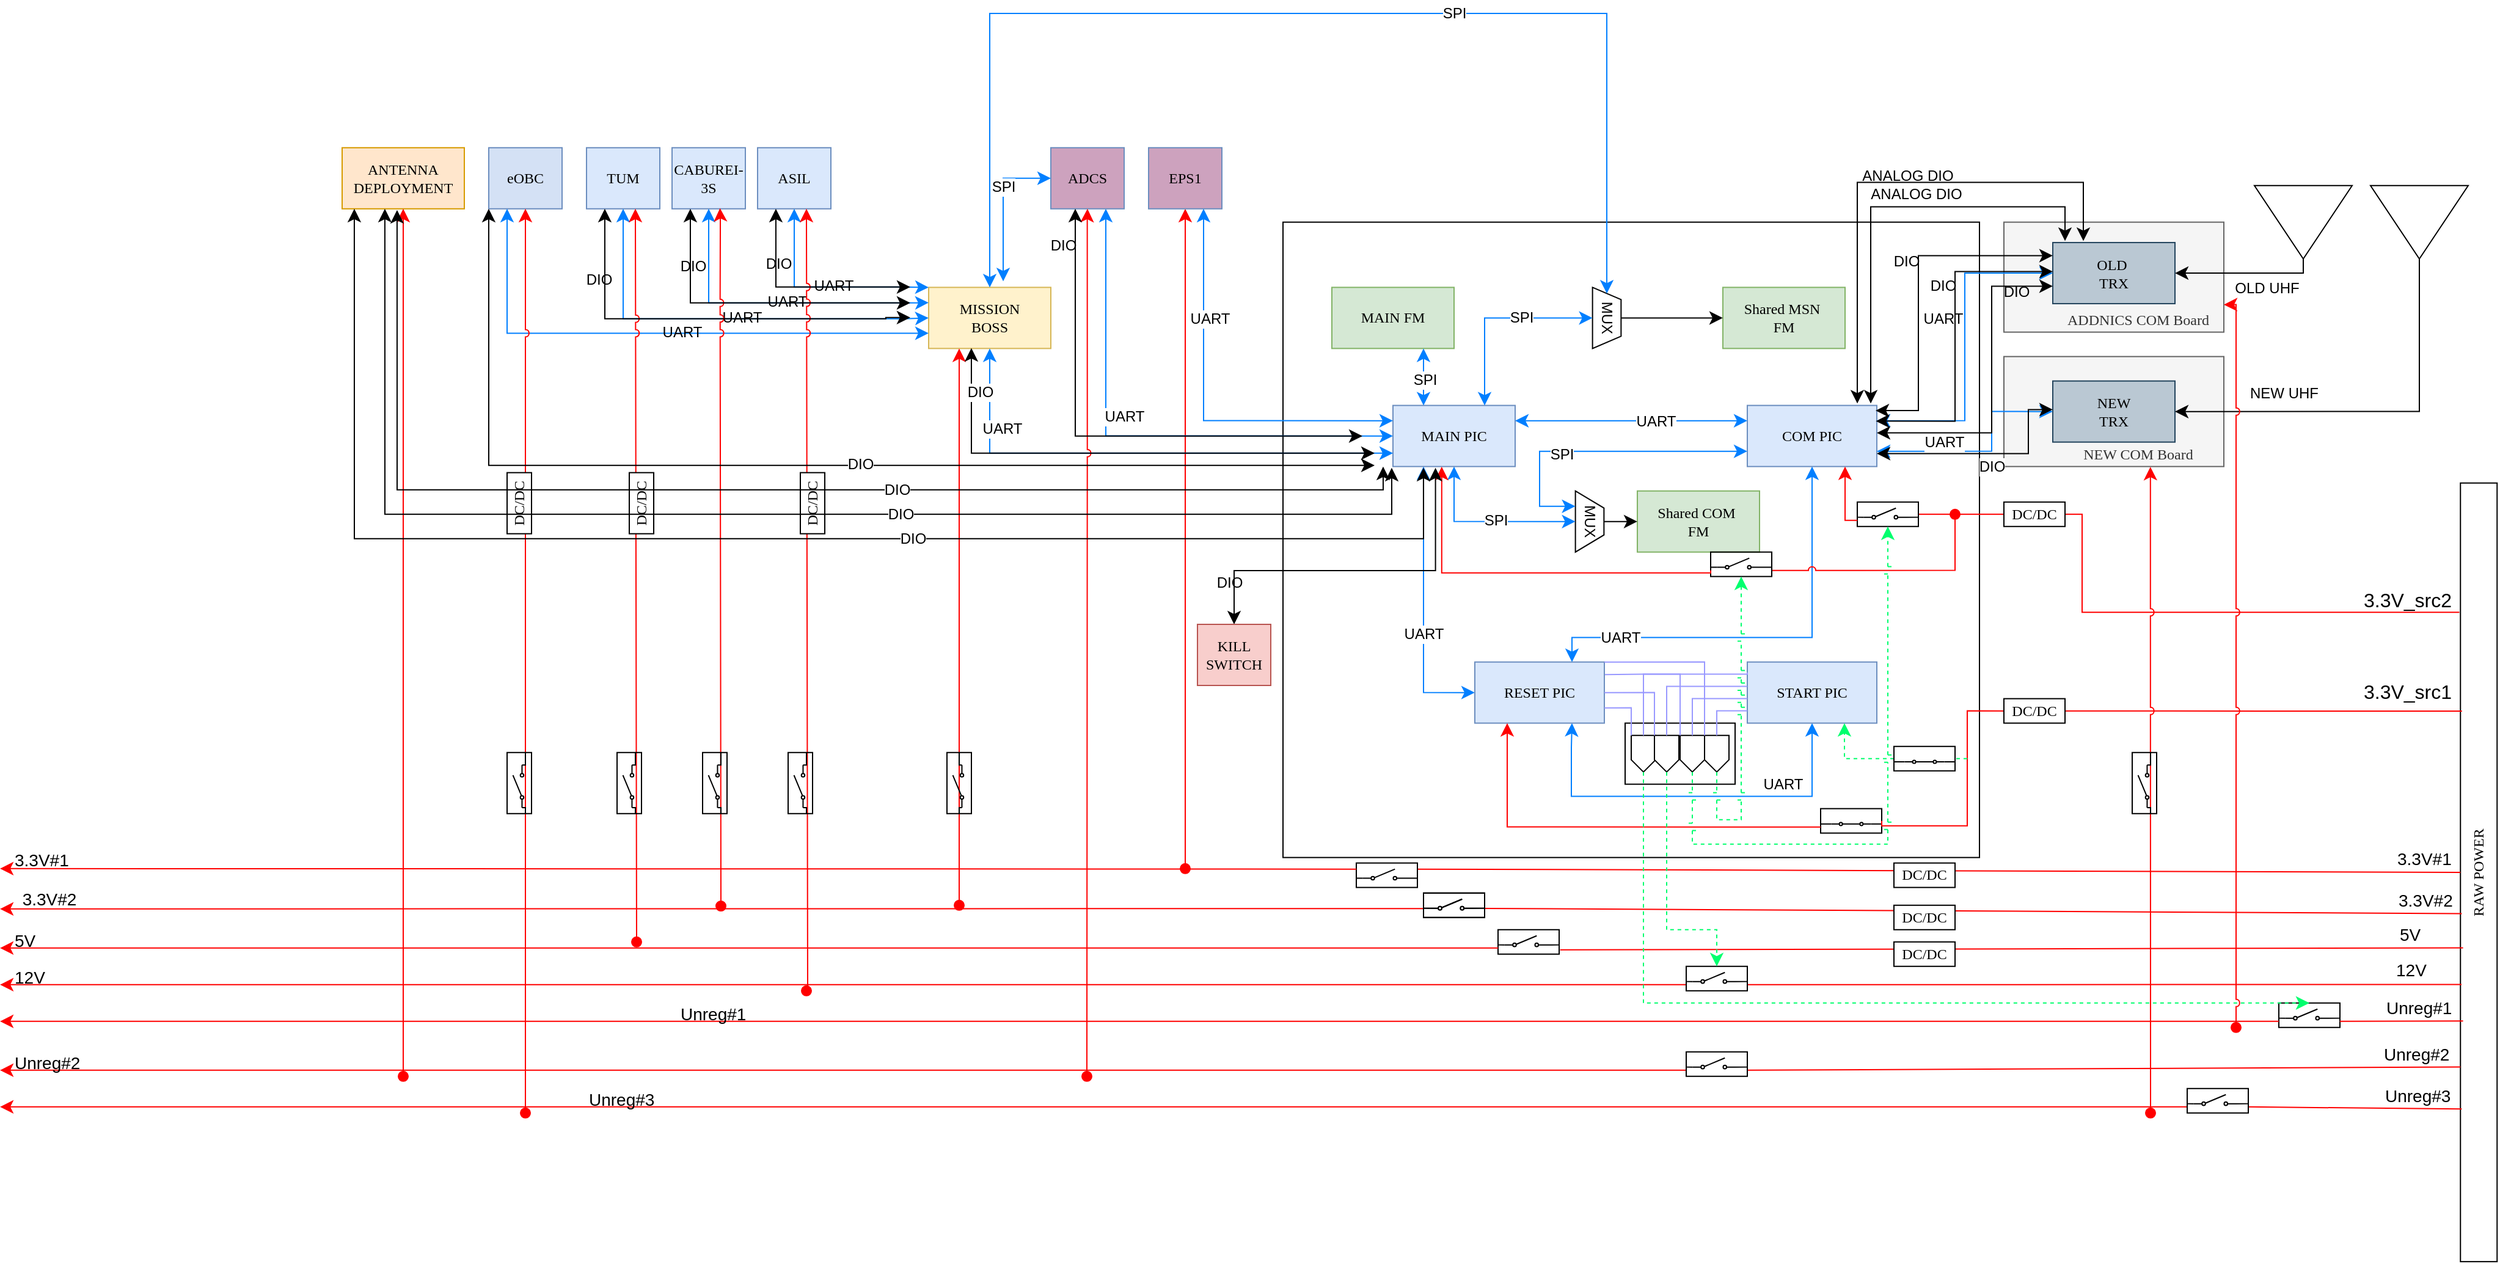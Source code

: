 <mxfile version="25.0.3" pages="4">
  <diagram name="obc-detailed-block-diagram" id="099fd60b-425b-db50-ffb0-6b813814b670">
    <mxGraphModel dx="2251" dy="702" grid="1" gridSize="10" guides="1" tooltips="1" connect="1" arrows="1" fold="1" page="1" pageScale="1" pageWidth="1100" pageHeight="850" background="none" math="0" shadow="0">
      <root>
        <mxCell id="0" />
        <mxCell id="1" parent="0" />
        <mxCell id="1dd3ca9b2b35b949-1" value="" style="whiteSpace=wrap;html=1;rounded=0;shadow=0;comic=0;labelBackgroundColor=none;strokeWidth=1;fontFamily=Verdana;fontSize=12;align=center;" parent="1" vertex="1">
          <mxGeometry x="-20" y="250.82" width="570" height="520" as="geometry" />
        </mxCell>
        <mxCell id="10ed09ecd0ef054a-3" value="MAIN FM" style="shape=rect;dashed=0;shadow=0;html=1;whiteSpace=wrap;rotation=0;rounded=0;comic=0;labelBackgroundColor=none;strokeWidth=1;fontFamily=Verdana;fontSize=12;align=center;fillColor=#d5e8d4;strokeColor=#82b366;" parent="1" vertex="1">
          <mxGeometry x="20" y="304.2" width="100" height="50" as="geometry" />
        </mxCell>
        <mxCell id="10ed09ecd0ef054a-33" value="MAIN PIC" style="shape=rect;dashed=0;shadow=0;html=1;whiteSpace=wrap;rounded=0;comic=0;labelBackgroundColor=none;strokeWidth=1;fontFamily=Verdana;fontSize=12;align=center;fillColor=#dae8fc;strokeColor=#6c8ebf;" parent="1" vertex="1">
          <mxGeometry x="70" y="400.82" width="100" height="50" as="geometry" />
        </mxCell>
        <mxCell id="10ed09ecd0ef054a-34" value="COM PIC" style="shape=rect;dashed=0;shadow=0;html=1;whiteSpace=wrap;rounded=0;comic=0;labelBackgroundColor=none;strokeWidth=1;fontFamily=Verdana;fontSize=12;align=center;fillColor=#dae8fc;strokeColor=#6c8ebf;" parent="1" vertex="1">
          <mxGeometry x="360" y="400.82" width="106" height="50" as="geometry" />
        </mxCell>
        <mxCell id="k0fRo-i5VPMHgVZJWNBX-4" value="MUX" style="shape=trapezoid;perimeter=trapezoidPerimeter;whiteSpace=wrap;html=1;fixedSize=1;rotation=90;size=14;" parent="1" vertex="1">
          <mxGeometry x="206" y="484.14" width="50" height="23.37" as="geometry" />
        </mxCell>
        <mxCell id="k0fRo-i5VPMHgVZJWNBX-5" value="" style="triangle;whiteSpace=wrap;html=1;rotation=90;" parent="1" vertex="1">
          <mxGeometry x="785" y="210.89" width="60" height="80" as="geometry" />
        </mxCell>
        <mxCell id="k0fRo-i5VPMHgVZJWNBX-7" value="" style="triangle;whiteSpace=wrap;html=1;rotation=90;" parent="1" vertex="1">
          <mxGeometry x="880" y="210.89" width="60" height="80" as="geometry" />
        </mxCell>
        <mxCell id="k0fRo-i5VPMHgVZJWNBX-25" value="Shared MSN&amp;nbsp;&lt;div&gt;FM&lt;/div&gt;" style="shape=rect;dashed=0;shadow=0;html=1;whiteSpace=wrap;rotation=0;rounded=0;comic=0;labelBackgroundColor=none;strokeWidth=1;fontFamily=Verdana;fontSize=12;align=center;fillColor=#d5e8d4;strokeColor=#82b366;" parent="1" vertex="1">
          <mxGeometry x="340" y="304.2" width="100" height="50" as="geometry" />
        </mxCell>
        <mxCell id="k0fRo-i5VPMHgVZJWNBX-26" value="Shared COM&amp;nbsp;&lt;div&gt;FM&lt;/div&gt;" style="shape=rect;dashed=0;shadow=0;html=1;whiteSpace=wrap;rotation=0;rounded=0;comic=0;labelBackgroundColor=none;strokeWidth=1;fontFamily=Verdana;fontSize=12;align=center;fillColor=#d5e8d4;strokeColor=#82b366;" parent="1" vertex="1">
          <mxGeometry x="270" y="470.83" width="100" height="50" as="geometry" />
        </mxCell>
        <mxCell id="k0fRo-i5VPMHgVZJWNBX-27" value="MUX" style="shape=trapezoid;perimeter=trapezoidPerimeter;whiteSpace=wrap;html=1;fixedSize=1;rotation=90;size=10;" parent="1" vertex="1">
          <mxGeometry x="220" y="317.52" width="50" height="23.37" as="geometry" />
        </mxCell>
        <mxCell id="k0fRo-i5VPMHgVZJWNBX-29" value="" style="endArrow=classic;html=1;rounded=0;fontSize=12;startSize=8;endSize=8;curved=1;exitX=1;exitY=0.25;exitDx=0;exitDy=0;entryX=0;entryY=0.25;entryDx=0;entryDy=0;startArrow=classic;startFill=1;strokeColor=#007FFF;" parent="1" source="10ed09ecd0ef054a-33" target="10ed09ecd0ef054a-34" edge="1">
          <mxGeometry width="50" height="50" relative="1" as="geometry">
            <mxPoint x="160" y="550.82" as="sourcePoint" />
            <mxPoint x="210" y="500.82" as="targetPoint" />
          </mxGeometry>
        </mxCell>
        <mxCell id="k0fRo-i5VPMHgVZJWNBX-38" value="UART" style="edgeLabel;html=1;align=center;verticalAlign=middle;resizable=0;points=[];fontSize=12;" parent="k0fRo-i5VPMHgVZJWNBX-29" vertex="1" connectable="0">
          <mxGeometry x="0.209" relative="1" as="geometry">
            <mxPoint as="offset" />
          </mxGeometry>
        </mxCell>
        <mxCell id="k0fRo-i5VPMHgVZJWNBX-30" value="" style="endArrow=classic;html=1;rounded=0;fontSize=12;startSize=8;endSize=8;exitX=0.5;exitY=1;exitDx=0;exitDy=0;entryX=0.75;entryY=0;entryDx=0;entryDy=0;edgeStyle=orthogonalEdgeStyle;startArrow=classic;startFill=1;strokeColor=#007FFF;" parent="1" source="k0fRo-i5VPMHgVZJWNBX-27" target="10ed09ecd0ef054a-33" edge="1">
          <mxGeometry width="50" height="50" relative="1" as="geometry">
            <mxPoint x="170" y="450.54" as="sourcePoint" />
            <mxPoint x="280" y="450.54" as="targetPoint" />
          </mxGeometry>
        </mxCell>
        <mxCell id="k0fRo-i5VPMHgVZJWNBX-39" value="SPI" style="edgeLabel;html=1;align=center;verticalAlign=middle;resizable=0;points=[];fontSize=12;" parent="k0fRo-i5VPMHgVZJWNBX-30" vertex="1" connectable="0">
          <mxGeometry x="-0.26" relative="1" as="geometry">
            <mxPoint as="offset" />
          </mxGeometry>
        </mxCell>
        <mxCell id="k0fRo-i5VPMHgVZJWNBX-31" value="" style="endArrow=classic;html=1;rounded=0;fontSize=12;startSize=8;endSize=8;curved=1;exitX=0.5;exitY=0;exitDx=0;exitDy=0;entryX=0;entryY=0.5;entryDx=0;entryDy=0;" parent="1" source="k0fRo-i5VPMHgVZJWNBX-27" target="k0fRo-i5VPMHgVZJWNBX-25" edge="1">
          <mxGeometry width="50" height="50" relative="1" as="geometry">
            <mxPoint x="256" y="370.82" as="sourcePoint" />
            <mxPoint x="366" y="370.82" as="targetPoint" />
          </mxGeometry>
        </mxCell>
        <mxCell id="k0fRo-i5VPMHgVZJWNBX-32" value="" style="endArrow=classic;html=1;rounded=0;fontSize=12;startSize=8;endSize=8;exitX=0.5;exitY=1;exitDx=0;exitDy=0;entryX=0.5;entryY=1;entryDx=0;entryDy=0;startArrow=classic;startFill=1;edgeStyle=orthogonalEdgeStyle;strokeColor=#007FFF;" parent="1" source="10ed09ecd0ef054a-33" target="k0fRo-i5VPMHgVZJWNBX-4" edge="1">
          <mxGeometry width="50" height="50" relative="1" as="geometry">
            <mxPoint x="200" y="443.82" as="sourcePoint" />
            <mxPoint x="310" y="443.82" as="targetPoint" />
          </mxGeometry>
        </mxCell>
        <mxCell id="k0fRo-i5VPMHgVZJWNBX-40" value="SPI" style="edgeLabel;html=1;align=center;verticalAlign=middle;resizable=0;points=[];fontSize=12;" parent="k0fRo-i5VPMHgVZJWNBX-32" vertex="1" connectable="0">
          <mxGeometry x="0.097" y="1" relative="1" as="geometry">
            <mxPoint as="offset" />
          </mxGeometry>
        </mxCell>
        <mxCell id="k0fRo-i5VPMHgVZJWNBX-33" value="" style="endArrow=classic;html=1;rounded=0;fontSize=12;startSize=8;endSize=8;curved=1;exitX=0.5;exitY=0;exitDx=0;exitDy=0;entryX=0;entryY=0.5;entryDx=0;entryDy=0;" parent="1" source="k0fRo-i5VPMHgVZJWNBX-4" target="k0fRo-i5VPMHgVZJWNBX-26" edge="1">
          <mxGeometry width="50" height="50" relative="1" as="geometry">
            <mxPoint x="210" y="453.82" as="sourcePoint" />
            <mxPoint x="320" y="453.82" as="targetPoint" />
          </mxGeometry>
        </mxCell>
        <mxCell id="k0fRo-i5VPMHgVZJWNBX-34" value="" style="endArrow=classic;html=1;rounded=0;fontSize=12;startSize=8;endSize=8;exitX=0;exitY=0.75;exitDx=0;exitDy=0;entryX=0.25;entryY=1;entryDx=0;entryDy=0;edgeStyle=elbowEdgeStyle;startArrow=classic;startFill=1;strokeColor=#007FFF;" parent="1" source="10ed09ecd0ef054a-34" target="k0fRo-i5VPMHgVZJWNBX-4" edge="1">
          <mxGeometry width="50" height="50" relative="1" as="geometry">
            <mxPoint x="220" y="463.82" as="sourcePoint" />
            <mxPoint x="330" y="463.82" as="targetPoint" />
            <Array as="points">
              <mxPoint x="190" y="460.82" />
            </Array>
          </mxGeometry>
        </mxCell>
        <mxCell id="k0fRo-i5VPMHgVZJWNBX-41" value="SPI" style="edgeLabel;html=1;align=center;verticalAlign=middle;resizable=0;points=[];fontSize=12;" parent="k0fRo-i5VPMHgVZJWNBX-34" vertex="1" connectable="0">
          <mxGeometry x="0.246" y="2" relative="1" as="geometry">
            <mxPoint as="offset" />
          </mxGeometry>
        </mxCell>
        <mxCell id="k0fRo-i5VPMHgVZJWNBX-44" value="" style="endArrow=classic;html=1;rounded=0;fontSize=12;startSize=8;endSize=8;exitX=0.75;exitY=1;exitDx=0;exitDy=0;entryX=0.25;entryY=0;entryDx=0;entryDy=0;startArrow=classic;startFill=1;edgeStyle=orthogonalEdgeStyle;strokeColor=#007FFF;" parent="1" source="10ed09ecd0ef054a-3" target="10ed09ecd0ef054a-33" edge="1">
          <mxGeometry width="50" height="50" relative="1" as="geometry">
            <mxPoint x="130" y="460.82" as="sourcePoint" />
            <mxPoint x="229" y="505.82" as="targetPoint" />
          </mxGeometry>
        </mxCell>
        <mxCell id="k0fRo-i5VPMHgVZJWNBX-45" value="SPI" style="edgeLabel;html=1;align=center;verticalAlign=middle;resizable=0;points=[];fontSize=12;" parent="k0fRo-i5VPMHgVZJWNBX-44" vertex="1" connectable="0">
          <mxGeometry x="0.097" y="1" relative="1" as="geometry">
            <mxPoint as="offset" />
          </mxGeometry>
        </mxCell>
        <mxCell id="k0fRo-i5VPMHgVZJWNBX-47" value="ANTENNA&lt;div&gt;DEPLOYMENT&lt;/div&gt;" style="shape=rect;dashed=0;shadow=0;html=1;whiteSpace=wrap;rotation=0;rounded=0;comic=0;labelBackgroundColor=none;strokeWidth=1;fontFamily=Verdana;fontSize=12;align=center;fillColor=#ffe6cc;strokeColor=#d79b00;" parent="1" vertex="1">
          <mxGeometry x="-790" y="189.89" width="100" height="50" as="geometry" />
        </mxCell>
        <mxCell id="k0fRo-i5VPMHgVZJWNBX-54" value="&lt;blockquote style=&quot;margin: 0 0 0 40px; border: none; padding: 0px;&quot;&gt;&lt;p style=&quot;line-height: 120%; margin-bottom: 0px; margin-left: 0px; margin-top: 70px;&quot;&gt;ADDNICS COM Board&lt;/p&gt;&lt;/blockquote&gt;" style="shape=rect;dashed=0;shadow=0;html=1;whiteSpace=wrap;rounded=0;comic=0;labelBackgroundColor=none;strokeWidth=1;fontFamily=Verdana;fontSize=12;align=center;fillColor=#f5f5f5;fontColor=#333333;strokeColor=#666666;" parent="1" vertex="1">
          <mxGeometry x="570" y="250.82" width="180" height="90" as="geometry" />
        </mxCell>
        <mxCell id="k0fRo-i5VPMHgVZJWNBX-55" value="OLD&amp;nbsp;&lt;div&gt;TRX&lt;/div&gt;" style="shape=rect;dashed=0;shadow=0;html=1;whiteSpace=wrap;rotation=0;rounded=0;comic=0;labelBackgroundColor=none;strokeWidth=1;fontFamily=Verdana;fontSize=12;align=center;fillColor=#bac8d3;strokeColor=#23445d;" parent="1" vertex="1">
          <mxGeometry x="610" y="267.52" width="100" height="50" as="geometry" />
        </mxCell>
        <mxCell id="k0fRo-i5VPMHgVZJWNBX-57" value="&lt;blockquote style=&quot;margin: 0 0 0 40px; border: none; padding: 0px;&quot;&gt;&lt;p style=&quot;line-height: 120%; margin-bottom: 0px; margin-left: 0px; margin-top: 70px;&quot;&gt;NEW COM Board&lt;/p&gt;&lt;/blockquote&gt;" style="shape=rect;dashed=0;shadow=0;html=1;whiteSpace=wrap;rounded=0;comic=0;labelBackgroundColor=none;strokeWidth=1;fontFamily=Verdana;fontSize=12;align=center;fillColor=#f5f5f5;strokeColor=#666666;fontColor=#333333;" parent="1" vertex="1">
          <mxGeometry x="570" y="360.82" width="180" height="90" as="geometry" />
        </mxCell>
        <mxCell id="k0fRo-i5VPMHgVZJWNBX-56" value="NEW&lt;div&gt;TRX&lt;/div&gt;" style="shape=rect;dashed=0;shadow=0;html=1;whiteSpace=wrap;rotation=0;rounded=0;comic=0;labelBackgroundColor=none;strokeWidth=1;fontFamily=Verdana;fontSize=12;align=center;fillColor=#bac8d3;strokeColor=#23445d;" parent="1" vertex="1">
          <mxGeometry x="610" y="380.82" width="100" height="50" as="geometry" />
        </mxCell>
        <mxCell id="k0fRo-i5VPMHgVZJWNBX-49" value="" style="endArrow=none;html=1;rounded=0;fontSize=12;startSize=8;endSize=8;entryX=1;entryY=0.5;entryDx=0;entryDy=0;startArrow=classic;startFill=1;edgeStyle=orthogonalEdgeStyle;exitX=1;exitY=0.5;exitDx=0;exitDy=0;endFill=0;" parent="1" source="k0fRo-i5VPMHgVZJWNBX-55" target="k0fRo-i5VPMHgVZJWNBX-5" edge="1">
          <mxGeometry width="50" height="50" relative="1" as="geometry">
            <mxPoint x="180" y="423.82" as="sourcePoint" />
            <mxPoint x="370" y="423.82" as="targetPoint" />
          </mxGeometry>
        </mxCell>
        <mxCell id="k0fRo-i5VPMHgVZJWNBX-52" value="OLD UHF" style="edgeLabel;html=1;align=center;verticalAlign=middle;resizable=0;points=[];fontSize=12;" parent="k0fRo-i5VPMHgVZJWNBX-49" vertex="1" connectable="0">
          <mxGeometry x="0.103" relative="1" as="geometry">
            <mxPoint x="10" y="12" as="offset" />
          </mxGeometry>
        </mxCell>
        <mxCell id="k0fRo-i5VPMHgVZJWNBX-51" value="" style="endArrow=none;html=1;rounded=0;fontSize=12;startSize=8;endSize=8;entryX=1;entryY=0.5;entryDx=0;entryDy=0;startArrow=classic;startFill=1;edgeStyle=orthogonalEdgeStyle;exitX=1;exitY=0.5;exitDx=0;exitDy=0;endFill=0;" parent="1" source="k0fRo-i5VPMHgVZJWNBX-56" target="k0fRo-i5VPMHgVZJWNBX-7" edge="1">
          <mxGeometry width="50" height="50" relative="1" as="geometry">
            <mxPoint x="476" y="423.82" as="sourcePoint" />
            <mxPoint x="670" y="347.82" as="targetPoint" />
            <Array as="points">
              <mxPoint x="910" y="405.82" />
            </Array>
          </mxGeometry>
        </mxCell>
        <mxCell id="k0fRo-i5VPMHgVZJWNBX-53" value="NEW UHF" style="edgeLabel;html=1;align=center;verticalAlign=middle;resizable=0;points=[];fontSize=12;" parent="k0fRo-i5VPMHgVZJWNBX-51" vertex="1" connectable="0">
          <mxGeometry x="0.22" y="-2" relative="1" as="geometry">
            <mxPoint x="-109" y="-17" as="offset" />
          </mxGeometry>
        </mxCell>
        <mxCell id="k0fRo-i5VPMHgVZJWNBX-58" value="" style="endArrow=classic;html=1;rounded=0;fontSize=12;startSize=8;endSize=8;exitX=1;exitY=0.25;exitDx=0;exitDy=0;startArrow=classic;startFill=1;entryX=0;entryY=0.5;entryDx=0;entryDy=0;edgeStyle=orthogonalEdgeStyle;strokeColor=#007FFF;" parent="1" source="10ed09ecd0ef054a-34" target="k0fRo-i5VPMHgVZJWNBX-55" edge="1">
          <mxGeometry width="50" height="50" relative="1" as="geometry">
            <mxPoint x="402" y="460.82" as="sourcePoint" />
            <mxPoint x="402" y="619.82" as="targetPoint" />
          </mxGeometry>
        </mxCell>
        <mxCell id="k0fRo-i5VPMHgVZJWNBX-59" value="UART" style="edgeLabel;html=1;align=center;verticalAlign=middle;resizable=0;points=[];fontSize=12;" parent="k0fRo-i5VPMHgVZJWNBX-58" vertex="1" connectable="0">
          <mxGeometry x="0.209" relative="1" as="geometry">
            <mxPoint x="-18" y="4" as="offset" />
          </mxGeometry>
        </mxCell>
        <mxCell id="k0fRo-i5VPMHgVZJWNBX-60" value="" style="endArrow=classic;html=1;rounded=0;fontSize=12;startSize=8;endSize=8;exitX=1;exitY=0.75;exitDx=0;exitDy=0;startArrow=classic;startFill=1;entryX=0;entryY=0.5;entryDx=0;entryDy=0;edgeStyle=orthogonalEdgeStyle;strokeColor=#007FFF;" parent="1" source="10ed09ecd0ef054a-34" target="k0fRo-i5VPMHgVZJWNBX-56" edge="1">
          <mxGeometry width="50" height="50" relative="1" as="geometry">
            <mxPoint x="476" y="423.82" as="sourcePoint" />
            <mxPoint x="620" y="302.82" as="targetPoint" />
            <Array as="points">
              <mxPoint x="560" y="438.82" />
              <mxPoint x="560" y="405.82" />
            </Array>
          </mxGeometry>
        </mxCell>
        <mxCell id="k0fRo-i5VPMHgVZJWNBX-61" value="UART" style="edgeLabel;html=1;align=center;verticalAlign=middle;resizable=0;points=[];fontSize=12;" parent="k0fRo-i5VPMHgVZJWNBX-60" vertex="1" connectable="0">
          <mxGeometry x="0.209" relative="1" as="geometry">
            <mxPoint x="-39" y="5" as="offset" />
          </mxGeometry>
        </mxCell>
        <mxCell id="k0fRo-i5VPMHgVZJWNBX-82" value="" style="endArrow=classic;html=1;rounded=0;fontSize=12;startSize=8;endSize=8;entryX=0;entryY=0.5;entryDx=0;entryDy=0;startArrow=classic;startFill=1;exitX=0.25;exitY=1;exitDx=0;exitDy=0;edgeStyle=orthogonalEdgeStyle;strokeColor=#007FFF;" parent="1" source="10ed09ecd0ef054a-33" target="10ed09ecd0ef054a-31" edge="1">
          <mxGeometry width="50" height="50" relative="1" as="geometry">
            <mxPoint x="200" y="450.823" as="sourcePoint" />
            <mxPoint x="20" y="601.68" as="targetPoint" />
          </mxGeometry>
        </mxCell>
        <mxCell id="k0fRo-i5VPMHgVZJWNBX-83" value="UART" style="edgeLabel;html=1;align=center;verticalAlign=middle;resizable=0;points=[];fontSize=12;" parent="k0fRo-i5VPMHgVZJWNBX-82" vertex="1" connectable="0">
          <mxGeometry x="0.209" relative="1" as="geometry">
            <mxPoint as="offset" />
          </mxGeometry>
        </mxCell>
        <mxCell id="k0fRo-i5VPMHgVZJWNBX-85" value="" style="group" parent="1" vertex="1" connectable="0">
          <mxGeometry x="137" y="610.82" width="333" height="140" as="geometry" />
        </mxCell>
        <mxCell id="10ed09ecd0ef054a-31" value="RESET PIC" style="shape=rect;dashed=0;shadow=0;html=1;whiteSpace=wrap;rounded=0;comic=0;labelBackgroundColor=none;strokeWidth=1;fontFamily=Verdana;fontSize=12;align=center;fillColor=#dae8fc;strokeColor=#6c8ebf;" parent="k0fRo-i5VPMHgVZJWNBX-85" vertex="1">
          <mxGeometry width="106" height="50" as="geometry" />
        </mxCell>
        <mxCell id="10ed09ecd0ef054a-57" value="START PIC" style="shape=rect;dashed=0;shadow=0;html=1;whiteSpace=wrap;rounded=0;comic=0;labelBackgroundColor=none;strokeWidth=1;fontFamily=Verdana;fontSize=12;align=center;fillColor=#dae8fc;strokeColor=#6c8ebf;" parent="k0fRo-i5VPMHgVZJWNBX-85" vertex="1">
          <mxGeometry x="223" width="106" height="50" as="geometry" />
        </mxCell>
        <mxCell id="k0fRo-i5VPMHgVZJWNBX-42" value="" style="endArrow=classic;html=1;rounded=0;fontSize=12;startSize=8;endSize=8;exitX=0.5;exitY=1;exitDx=0;exitDy=0;startArrow=classic;startFill=1;entryX=0.75;entryY=1;entryDx=0;entryDy=0;edgeStyle=orthogonalEdgeStyle;strokeColor=#007FFF;" parent="k0fRo-i5VPMHgVZJWNBX-85" source="10ed09ecd0ef054a-57" target="10ed09ecd0ef054a-31" edge="1">
          <mxGeometry width="50" height="50" relative="1" as="geometry">
            <mxPoint x="113" y="-187" as="sourcePoint" />
            <mxPoint x="303" y="-187" as="targetPoint" />
            <Array as="points">
              <mxPoint x="276" y="110" />
              <mxPoint x="79" y="110" />
              <mxPoint x="79" y="70" />
            </Array>
          </mxGeometry>
        </mxCell>
        <mxCell id="k0fRo-i5VPMHgVZJWNBX-43" value="UART" style="edgeLabel;html=1;align=center;verticalAlign=middle;resizable=0;points=[];fontSize=12;" parent="k0fRo-i5VPMHgVZJWNBX-42" vertex="1" connectable="0">
          <mxGeometry x="0.209" relative="1" as="geometry">
            <mxPoint x="108" y="-10" as="offset" />
          </mxGeometry>
        </mxCell>
        <mxCell id="k0fRo-i5VPMHgVZJWNBX-73" value="" style="group" parent="k0fRo-i5VPMHgVZJWNBX-85" vertex="1" connectable="0">
          <mxGeometry x="123" y="50" width="90" height="50" as="geometry" />
        </mxCell>
        <mxCell id="k0fRo-i5VPMHgVZJWNBX-62" value="" style="shape=rect;dashed=0;shadow=0;html=1;whiteSpace=wrap;rounded=0;comic=0;labelBackgroundColor=none;strokeWidth=1;fontFamily=Verdana;fontSize=12;align=center;" parent="k0fRo-i5VPMHgVZJWNBX-73" vertex="1">
          <mxGeometry width="90" height="50" as="geometry" />
        </mxCell>
        <mxCell id="k0fRo-i5VPMHgVZJWNBX-72" value="" style="group" parent="k0fRo-i5VPMHgVZJWNBX-73" vertex="1" connectable="0">
          <mxGeometry x="5" y="10" width="80" height="30" as="geometry" />
        </mxCell>
        <mxCell id="k0fRo-i5VPMHgVZJWNBX-67" value="" style="html=1;shadow=0;dashed=0;align=center;verticalAlign=middle;shape=mxgraph.arrows2.arrow;dy=0;dx=10;notch=0;rotation=90;" parent="k0fRo-i5VPMHgVZJWNBX-72" vertex="1">
          <mxGeometry x="-5" y="5" width="30" height="20" as="geometry" />
        </mxCell>
        <mxCell id="k0fRo-i5VPMHgVZJWNBX-68" value="" style="html=1;shadow=0;dashed=0;align=center;verticalAlign=middle;shape=mxgraph.arrows2.arrow;dy=0;dx=10;notch=0;rotation=90;" parent="k0fRo-i5VPMHgVZJWNBX-72" vertex="1">
          <mxGeometry x="14" y="5" width="30" height="20" as="geometry" />
        </mxCell>
        <mxCell id="k0fRo-i5VPMHgVZJWNBX-69" value="" style="html=1;shadow=0;dashed=0;align=center;verticalAlign=middle;shape=mxgraph.arrows2.arrow;dy=0;dx=10;notch=0;rotation=90;" parent="k0fRo-i5VPMHgVZJWNBX-72" vertex="1">
          <mxGeometry x="35" y="5" width="30" height="20" as="geometry" />
        </mxCell>
        <mxCell id="k0fRo-i5VPMHgVZJWNBX-70" value="" style="html=1;shadow=0;dashed=0;align=center;verticalAlign=middle;shape=mxgraph.arrows2.arrow;dy=0;dx=10;notch=0;rotation=90;" parent="k0fRo-i5VPMHgVZJWNBX-72" vertex="1">
          <mxGeometry x="55" y="5" width="30" height="20" as="geometry" />
        </mxCell>
        <mxCell id="k0fRo-i5VPMHgVZJWNBX-71" value="" style="endArrow=none;html=1;rounded=0;fontSize=12;startSize=8;endSize=8;strokeColor=#9999FF;edgeStyle=orthogonalEdgeStyle;entryX=1.005;entryY=0.206;entryDx=0;entryDy=0;entryPerimeter=0;exitX=0;exitY=0;exitDx=0;exitDy=20;exitPerimeter=0;" parent="k0fRo-i5VPMHgVZJWNBX-85" source="k0fRo-i5VPMHgVZJWNBX-69" target="10ed09ecd0ef054a-31" edge="1">
          <mxGeometry width="50" height="50" relative="1" as="geometry">
            <mxPoint x="173" y="60" as="sourcePoint" />
            <mxPoint x="163" y="-50" as="targetPoint" />
            <Array as="points">
              <mxPoint x="168" y="10" />
              <mxPoint x="138" y="10" />
            </Array>
          </mxGeometry>
        </mxCell>
        <mxCell id="k0fRo-i5VPMHgVZJWNBX-74" value="" style="endArrow=none;html=1;rounded=0;fontSize=12;startSize=8;endSize=8;strokeColor=#9999FF;exitX=0;exitY=0;exitDx=0;exitDy=20;exitPerimeter=0;edgeStyle=orthogonalEdgeStyle;entryX=1;entryY=0.5;entryDx=0;entryDy=0;" parent="k0fRo-i5VPMHgVZJWNBX-85" source="k0fRo-i5VPMHgVZJWNBX-68" target="10ed09ecd0ef054a-31" edge="1">
          <mxGeometry width="50" height="50" relative="1" as="geometry">
            <mxPoint x="148" y="70" as="sourcePoint" />
            <mxPoint x="117" y="20" as="targetPoint" />
            <Array as="points">
              <mxPoint x="147" y="25" />
            </Array>
          </mxGeometry>
        </mxCell>
        <mxCell id="k0fRo-i5VPMHgVZJWNBX-75" value="" style="endArrow=none;html=1;rounded=0;fontSize=12;startSize=8;endSize=8;strokeColor=#9999FF;exitX=0;exitY=0;exitDx=0;exitDy=20;exitPerimeter=0;edgeStyle=orthogonalEdgeStyle;entryX=1;entryY=0;entryDx=0;entryDy=0;" parent="k0fRo-i5VPMHgVZJWNBX-85" source="k0fRo-i5VPMHgVZJWNBX-70" target="10ed09ecd0ef054a-31" edge="1">
          <mxGeometry width="50" height="50" relative="1" as="geometry">
            <mxPoint x="154" y="50" as="sourcePoint" />
            <mxPoint x="123" as="targetPoint" />
            <Array as="points">
              <mxPoint x="188" />
            </Array>
          </mxGeometry>
        </mxCell>
        <mxCell id="k0fRo-i5VPMHgVZJWNBX-76" value="" style="endArrow=none;html=1;rounded=0;fontSize=12;startSize=8;endSize=8;strokeColor=#9999FF;exitX=0;exitY=0;exitDx=0;exitDy=20;exitPerimeter=0;edgeStyle=orthogonalEdgeStyle;entryX=1;entryY=0.75;entryDx=0;entryDy=0;" parent="k0fRo-i5VPMHgVZJWNBX-85" source="k0fRo-i5VPMHgVZJWNBX-67" target="10ed09ecd0ef054a-31" edge="1">
          <mxGeometry width="50" height="50" relative="1" as="geometry">
            <mxPoint x="158" y="80" as="sourcePoint" />
            <mxPoint x="127" y="30" as="targetPoint" />
            <Array as="points">
              <mxPoint x="128" y="38" />
            </Array>
          </mxGeometry>
        </mxCell>
        <mxCell id="k0fRo-i5VPMHgVZJWNBX-77" value="" style="endArrow=none;html=1;rounded=0;fontSize=12;startSize=8;endSize=8;strokeColor=#9999FF;exitX=0;exitY=0.5;exitDx=0;exitDy=0;exitPerimeter=0;edgeStyle=orthogonalEdgeStyle;entryX=0;entryY=0.17;entryDx=0;entryDy=0;entryPerimeter=0;" parent="k0fRo-i5VPMHgVZJWNBX-85" source="k0fRo-i5VPMHgVZJWNBX-67" target="10ed09ecd0ef054a-57" edge="1">
          <mxGeometry width="50" height="50" relative="1" as="geometry">
            <mxPoint x="193.5" y="10" as="sourcePoint" />
            <mxPoint x="162.5" y="-40" as="targetPoint" />
            <Array as="points">
              <mxPoint x="138" y="10" />
              <mxPoint x="223" y="10" />
            </Array>
          </mxGeometry>
        </mxCell>
        <mxCell id="k0fRo-i5VPMHgVZJWNBX-78" value="" style="endArrow=none;html=1;rounded=0;fontSize=12;startSize=8;endSize=8;strokeColor=#9999FF;exitX=0;exitY=0.5;exitDx=0;exitDy=0;exitPerimeter=0;edgeStyle=orthogonalEdgeStyle;entryX=0;entryY=0.405;entryDx=0;entryDy=0;entryPerimeter=0;" parent="k0fRo-i5VPMHgVZJWNBX-85" source="k0fRo-i5VPMHgVZJWNBX-68" target="10ed09ecd0ef054a-57" edge="1">
          <mxGeometry width="50" height="50" relative="1" as="geometry">
            <mxPoint x="203" as="sourcePoint" />
            <mxPoint x="223" y="10" as="targetPoint" />
            <Array as="points">
              <mxPoint x="157" y="20" />
              <mxPoint x="223" y="20" />
            </Array>
          </mxGeometry>
        </mxCell>
        <mxCell id="k0fRo-i5VPMHgVZJWNBX-79" value="" style="endArrow=none;html=1;rounded=0;fontSize=12;startSize=8;endSize=8;strokeColor=#9999FF;exitX=0;exitY=0.5;exitDx=0;exitDy=0;exitPerimeter=0;edgeStyle=orthogonalEdgeStyle;" parent="k0fRo-i5VPMHgVZJWNBX-85" source="k0fRo-i5VPMHgVZJWNBX-70" edge="1">
          <mxGeometry width="50" height="50" relative="1" as="geometry">
            <mxPoint x="220" y="-20" as="sourcePoint" />
            <mxPoint x="223" y="40" as="targetPoint" />
            <Array as="points">
              <mxPoint x="198" y="40" />
              <mxPoint x="223" y="40" />
            </Array>
          </mxGeometry>
        </mxCell>
        <mxCell id="k0fRo-i5VPMHgVZJWNBX-80" value="" style="endArrow=none;html=1;rounded=0;fontSize=12;startSize=8;endSize=8;strokeColor=#9999FF;exitX=0;exitY=0.5;exitDx=0;exitDy=0;exitPerimeter=0;edgeStyle=orthogonalEdgeStyle;" parent="k0fRo-i5VPMHgVZJWNBX-85" source="k0fRo-i5VPMHgVZJWNBX-69" edge="1">
          <mxGeometry width="50" height="50" relative="1" as="geometry">
            <mxPoint x="213.5" y="-10" as="sourcePoint" />
            <mxPoint x="223" y="30" as="targetPoint" />
            <Array as="points">
              <mxPoint x="178" y="30" />
              <mxPoint x="223" y="30" />
            </Array>
          </mxGeometry>
        </mxCell>
        <mxCell id="k0fRo-i5VPMHgVZJWNBX-162" value="" style="group" parent="k0fRo-i5VPMHgVZJWNBX-85" vertex="1" connectable="0">
          <mxGeometry x="283" y="120.0" width="50" height="20" as="geometry" />
        </mxCell>
        <mxCell id="k0fRo-i5VPMHgVZJWNBX-163" value="" style="shape=rect;dashed=0;shadow=0;html=1;whiteSpace=wrap;rounded=0;comic=0;labelBackgroundColor=none;strokeWidth=1;fontFamily=Verdana;fontSize=12;align=center;fillColor=none;" parent="k0fRo-i5VPMHgVZJWNBX-162" vertex="1">
          <mxGeometry width="50" height="20" as="geometry" />
        </mxCell>
        <mxCell id="k0fRo-i5VPMHgVZJWNBX-164" value="" style="html=1;shape=mxgraph.electrical.electro-mechanical.singleSwitch;aspect=fixed;elSwitchState=on;" parent="k0fRo-i5VPMHgVZJWNBX-162" vertex="1">
          <mxGeometry x="8.75" y="5.67" width="32.5" height="8.66" as="geometry" />
        </mxCell>
        <mxCell id="k0fRo-i5VPMHgVZJWNBX-165" style="edgeStyle=orthogonalEdgeStyle;rounded=0;orthogonalLoop=1;jettySize=auto;html=1;exitX=0;exitY=0.8;exitDx=0;exitDy=0;entryX=0;entryY=0.5;entryDx=0;entryDy=0;endArrow=none;endFill=0;" parent="k0fRo-i5VPMHgVZJWNBX-162" source="k0fRo-i5VPMHgVZJWNBX-164" target="k0fRo-i5VPMHgVZJWNBX-163" edge="1">
          <mxGeometry relative="1" as="geometry" />
        </mxCell>
        <mxCell id="k0fRo-i5VPMHgVZJWNBX-166" style="edgeStyle=orthogonalEdgeStyle;rounded=0;orthogonalLoop=1;jettySize=auto;html=1;exitX=1;exitY=0.8;exitDx=0;exitDy=0;entryX=1;entryY=0.5;entryDx=0;entryDy=0;endArrow=none;endFill=0;" parent="k0fRo-i5VPMHgVZJWNBX-162" source="k0fRo-i5VPMHgVZJWNBX-164" target="k0fRo-i5VPMHgVZJWNBX-163" edge="1">
          <mxGeometry relative="1" as="geometry" />
        </mxCell>
        <mxCell id="k0fRo-i5VPMHgVZJWNBX-167" value="" style="endArrow=classic;html=1;rounded=0;fontSize=12;startSize=8;endSize=8;strokeColor=#FF0000;exitX=0;exitY=0.75;exitDx=0;exitDy=0;edgeStyle=orthogonalEdgeStyle;endFill=1;entryX=0.25;entryY=1;entryDx=0;entryDy=0;" parent="k0fRo-i5VPMHgVZJWNBX-85" source="k0fRo-i5VPMHgVZJWNBX-163" target="10ed09ecd0ef054a-31" edge="1">
          <mxGeometry relative="1" as="geometry">
            <mxPoint x="303" y="139.5" as="sourcePoint" />
            <mxPoint x="243" y="134.5" as="targetPoint" />
            <Array as="points">
              <mxPoint x="27" y="134.07" />
            </Array>
          </mxGeometry>
        </mxCell>
        <mxCell id="k0fRo-i5VPMHgVZJWNBX-86" value="" style="endArrow=classic;html=1;rounded=0;fontSize=12;startSize=8;endSize=8;entryX=0.75;entryY=0;entryDx=0;entryDy=0;startArrow=classic;startFill=1;exitX=0.5;exitY=1;exitDx=0;exitDy=0;edgeStyle=orthogonalEdgeStyle;strokeColor=#007FFF;" parent="1" source="10ed09ecd0ef054a-34" target="10ed09ecd0ef054a-31" edge="1">
          <mxGeometry width="50" height="50" relative="1" as="geometry">
            <mxPoint x="105" y="460.82" as="sourcePoint" />
            <mxPoint x="147" y="645.82" as="targetPoint" />
            <Array as="points">
              <mxPoint x="413" y="590.82" />
              <mxPoint x="217" y="590.82" />
            </Array>
          </mxGeometry>
        </mxCell>
        <mxCell id="k0fRo-i5VPMHgVZJWNBX-87" value="UART" style="edgeLabel;html=1;align=center;verticalAlign=middle;resizable=0;points=[];fontSize=12;" parent="k0fRo-i5VPMHgVZJWNBX-86" vertex="1" connectable="0">
          <mxGeometry x="0.209" relative="1" as="geometry">
            <mxPoint x="-82" as="offset" />
          </mxGeometry>
        </mxCell>
        <mxCell id="k0fRo-i5VPMHgVZJWNBX-92" value="MISSION&lt;div&gt;BOSS&lt;/div&gt;" style="shape=rect;dashed=0;shadow=0;html=1;whiteSpace=wrap;rotation=0;rounded=0;comic=0;labelBackgroundColor=none;strokeWidth=1;fontFamily=Verdana;fontSize=12;align=center;fillColor=#fff2cc;strokeColor=#d6b656;" parent="1" vertex="1">
          <mxGeometry x="-310" y="304.2" width="100" height="50" as="geometry" />
        </mxCell>
        <mxCell id="k0fRo-i5VPMHgVZJWNBX-98" value="" style="endArrow=none;html=1;rounded=0;fontSize=12;startSize=8;endSize=8;strokeColor=#FF0000;exitX=0;exitY=0.5;exitDx=0;exitDy=0;edgeStyle=orthogonalEdgeStyle;endFill=0;entryX=1;entryY=0.5;entryDx=0;entryDy=0;" parent="1" source="k0fRo-i5VPMHgVZJWNBX-93" target="k0fRo-i5VPMHgVZJWNBX-163" edge="1">
          <mxGeometry relative="1" as="geometry">
            <mxPoint x="484" y="690.82" as="sourcePoint" />
            <mxPoint x="500" y="739.89" as="targetPoint" />
            <Array as="points">
              <mxPoint x="540" y="744.89" />
              <mxPoint x="470" y="744.89" />
            </Array>
          </mxGeometry>
        </mxCell>
        <mxCell id="k0fRo-i5VPMHgVZJWNBX-100" value="" style="endArrow=none;html=1;rounded=0;fontSize=12;startSize=8;endSize=8;strokeColor=#FF0000;edgeStyle=orthogonalEdgeStyle;entryX=1;entryY=0.75;entryDx=0;entryDy=0;exitX=0;exitY=0.5;exitDx=0;exitDy=0;endFill=0;" parent="1" source="k0fRo-i5VPMHgVZJWNBX-94" target="k0fRo-i5VPMHgVZJWNBX-215" edge="1">
          <mxGeometry relative="1" as="geometry">
            <mxPoint x="580" y="630.82" as="sourcePoint" />
            <mxPoint x="200" y="670.82" as="targetPoint" />
            <Array as="points">
              <mxPoint x="500" y="489.89" />
            </Array>
          </mxGeometry>
        </mxCell>
        <mxCell id="k0fRo-i5VPMHgVZJWNBX-101" value="" style="endArrow=none;html=1;rounded=0;fontSize=12;startSize=8;endSize=8;strokeColor=#FF0000;edgeStyle=orthogonalEdgeStyle;startArrow=oval;startFill=1;jumpStyle=arc;entryX=1;entryY=0.75;entryDx=0;entryDy=0;endFill=0;" parent="1" target="k0fRo-i5VPMHgVZJWNBX-150" edge="1">
          <mxGeometry relative="1" as="geometry">
            <mxPoint x="530" y="489.89" as="sourcePoint" />
            <mxPoint x="380" y="530.89" as="targetPoint" />
            <Array as="points">
              <mxPoint x="530" y="535.89" />
            </Array>
          </mxGeometry>
        </mxCell>
        <mxCell id="k0fRo-i5VPMHgVZJWNBX-104" value="" style="endArrow=classic;html=1;rounded=0;fontSize=12;startSize=8;endSize=8;strokeColor=#FF0000;edgeStyle=orthogonalEdgeStyle;entryX=0.5;entryY=1;entryDx=0;entryDy=0;startArrow=oval;startFill=1;jumpStyle=arc;jumpSize=6;" parent="1" target="k0fRo-i5VPMHgVZJWNBX-112" edge="1">
          <mxGeometry relative="1" as="geometry">
            <mxPoint x="-100" y="779.89" as="sourcePoint" />
            <mxPoint x="-75" y="450.82" as="targetPoint" />
            <Array as="points">
              <mxPoint x="-100" y="779.89" />
            </Array>
          </mxGeometry>
        </mxCell>
        <mxCell id="k0fRo-i5VPMHgVZJWNBX-108" value="" style="endArrow=classic;html=1;rounded=0;fontSize=12;startSize=8;endSize=8;exitX=0.5;exitY=1;exitDx=0;exitDy=0;startArrow=classic;startFill=1;edgeStyle=orthogonalEdgeStyle;strokeColor=#007FFF;" parent="1" source="k0fRo-i5VPMHgVZJWNBX-92" edge="1">
          <mxGeometry width="50" height="50" relative="1" as="geometry">
            <mxPoint x="-40" y="448.82" as="sourcePoint" />
            <mxPoint x="70" y="439.89" as="targetPoint" />
            <Array as="points">
              <mxPoint x="-260" y="439.89" />
              <mxPoint x="70" y="439.89" />
            </Array>
          </mxGeometry>
        </mxCell>
        <mxCell id="k0fRo-i5VPMHgVZJWNBX-109" value="UART" style="edgeLabel;html=1;align=center;verticalAlign=middle;resizable=0;points=[];fontSize=12;" parent="k0fRo-i5VPMHgVZJWNBX-108" vertex="1" connectable="0">
          <mxGeometry x="0.209" relative="1" as="geometry">
            <mxPoint x="-156" y="-20" as="offset" />
          </mxGeometry>
        </mxCell>
        <mxCell id="k0fRo-i5VPMHgVZJWNBX-110" value="" style="endArrow=classic;html=1;rounded=0;fontSize=12;startSize=8;endSize=8;startArrow=classic;startFill=1;edgeStyle=orthogonalEdgeStyle;entryX=0;entryY=0.5;entryDx=0;entryDy=0;exitX=0.75;exitY=1;exitDx=0;exitDy=0;strokeColor=#007FFF;" parent="1" source="G_C1A0YrndC_dQLqVXNu-1" target="10ed09ecd0ef054a-33" edge="1">
          <mxGeometry width="50" height="50" relative="1" as="geometry">
            <mxPoint x="-515" y="368.99" as="sourcePoint" />
            <mxPoint x="-200" y="319.99" as="targetPoint" />
            <Array as="points">
              <mxPoint x="-165" y="425.89" />
            </Array>
          </mxGeometry>
        </mxCell>
        <mxCell id="k0fRo-i5VPMHgVZJWNBX-111" value="UART" style="edgeLabel;html=1;align=center;verticalAlign=middle;resizable=0;points=[];fontSize=12;" parent="k0fRo-i5VPMHgVZJWNBX-110" vertex="1" connectable="0">
          <mxGeometry x="0.097" y="1" relative="1" as="geometry">
            <mxPoint x="-30" y="-15" as="offset" />
          </mxGeometry>
        </mxCell>
        <mxCell id="k0fRo-i5VPMHgVZJWNBX-112" value="EPS1" style="shape=rect;dashed=0;shadow=0;html=1;whiteSpace=wrap;rotation=0;rounded=0;comic=0;labelBackgroundColor=none;strokeWidth=1;fontFamily=Verdana;fontSize=12;align=center;fillColor=#CDA2BE;strokeColor=#6c8ebf;" parent="1" vertex="1">
          <mxGeometry x="-130" y="189.89" width="60" height="50" as="geometry" />
        </mxCell>
        <mxCell id="k0fRo-i5VPMHgVZJWNBX-113" value="" style="endArrow=classic;html=1;rounded=0;fontSize=12;startSize=8;endSize=8;exitX=0.75;exitY=1;exitDx=0;exitDy=0;entryX=0;entryY=0.25;entryDx=0;entryDy=0;startArrow=classic;startFill=1;edgeStyle=orthogonalEdgeStyle;strokeColor=#007FFF;" parent="1" source="k0fRo-i5VPMHgVZJWNBX-112" target="10ed09ecd0ef054a-33" edge="1">
          <mxGeometry width="50" height="50" relative="1" as="geometry">
            <mxPoint x="-40" y="338.82" as="sourcePoint" />
            <mxPoint x="80" y="435.82" as="targetPoint" />
            <Array as="points">
              <mxPoint x="-85" y="412.89" />
            </Array>
          </mxGeometry>
        </mxCell>
        <mxCell id="k0fRo-i5VPMHgVZJWNBX-114" value="UART" style="edgeLabel;html=1;align=center;verticalAlign=middle;resizable=0;points=[];fontSize=12;" parent="k0fRo-i5VPMHgVZJWNBX-113" vertex="1" connectable="0">
          <mxGeometry x="0.209" relative="1" as="geometry">
            <mxPoint x="-20" y="-84" as="offset" />
          </mxGeometry>
        </mxCell>
        <mxCell id="k0fRo-i5VPMHgVZJWNBX-129" value="" style="group" parent="1" vertex="1" connectable="0">
          <mxGeometry x="95" y="799.89" width="50" height="20" as="geometry" />
        </mxCell>
        <mxCell id="k0fRo-i5VPMHgVZJWNBX-130" value="" style="shape=rect;dashed=0;shadow=0;html=1;whiteSpace=wrap;rounded=0;comic=0;labelBackgroundColor=none;strokeWidth=1;fontFamily=Verdana;fontSize=12;align=center;fillColor=none;" parent="k0fRo-i5VPMHgVZJWNBX-129" vertex="1">
          <mxGeometry width="50" height="20" as="geometry" />
        </mxCell>
        <mxCell id="k0fRo-i5VPMHgVZJWNBX-131" style="edgeStyle=orthogonalEdgeStyle;rounded=0;orthogonalLoop=1;jettySize=auto;html=1;exitX=0;exitY=0.8;exitDx=0;exitDy=0;entryX=0;entryY=0.5;entryDx=0;entryDy=0;endArrow=none;endFill=0;" parent="k0fRo-i5VPMHgVZJWNBX-129" source="k0fRo-i5VPMHgVZJWNBX-133" target="k0fRo-i5VPMHgVZJWNBX-130" edge="1">
          <mxGeometry relative="1" as="geometry" />
        </mxCell>
        <mxCell id="k0fRo-i5VPMHgVZJWNBX-132" style="edgeStyle=orthogonalEdgeStyle;rounded=0;orthogonalLoop=1;jettySize=auto;html=1;exitX=1;exitY=0.8;exitDx=0;exitDy=0;entryX=1;entryY=0.5;entryDx=0;entryDy=0;endArrow=none;endFill=0;" parent="k0fRo-i5VPMHgVZJWNBX-129" source="k0fRo-i5VPMHgVZJWNBX-133" target="k0fRo-i5VPMHgVZJWNBX-130" edge="1">
          <mxGeometry relative="1" as="geometry" />
        </mxCell>
        <mxCell id="k0fRo-i5VPMHgVZJWNBX-133" value="" style="html=1;shape=mxgraph.electrical.electro-mechanical.singleSwitch;aspect=fixed;elSwitchState=off;" parent="k0fRo-i5VPMHgVZJWNBX-129" vertex="1">
          <mxGeometry x="5.13" y="5" width="34.87" height="9.3" as="geometry" />
        </mxCell>
        <mxCell id="k0fRo-i5VPMHgVZJWNBX-144" value="" style="group" parent="1" vertex="1" connectable="0">
          <mxGeometry x="795" y="889.89" width="50" height="20" as="geometry" />
        </mxCell>
        <mxCell id="k0fRo-i5VPMHgVZJWNBX-145" value="" style="shape=rect;dashed=0;shadow=0;html=1;whiteSpace=wrap;rounded=0;comic=0;labelBackgroundColor=none;strokeWidth=1;fontFamily=Verdana;fontSize=12;align=center;fillColor=none;" parent="k0fRo-i5VPMHgVZJWNBX-144" vertex="1">
          <mxGeometry width="50" height="20" as="geometry" />
        </mxCell>
        <mxCell id="k0fRo-i5VPMHgVZJWNBX-146" style="edgeStyle=orthogonalEdgeStyle;rounded=0;orthogonalLoop=1;jettySize=auto;html=1;exitX=0;exitY=0.8;exitDx=0;exitDy=0;entryX=0;entryY=0.5;entryDx=0;entryDy=0;endArrow=none;endFill=0;" parent="k0fRo-i5VPMHgVZJWNBX-144" source="k0fRo-i5VPMHgVZJWNBX-148" target="k0fRo-i5VPMHgVZJWNBX-145" edge="1">
          <mxGeometry relative="1" as="geometry" />
        </mxCell>
        <mxCell id="k0fRo-i5VPMHgVZJWNBX-147" style="edgeStyle=orthogonalEdgeStyle;rounded=0;orthogonalLoop=1;jettySize=auto;html=1;exitX=1;exitY=0.8;exitDx=0;exitDy=0;endArrow=none;endFill=0;" parent="k0fRo-i5VPMHgVZJWNBX-144" source="k0fRo-i5VPMHgVZJWNBX-148" edge="1">
          <mxGeometry relative="1" as="geometry">
            <mxPoint x="50" y="10" as="targetPoint" />
          </mxGeometry>
        </mxCell>
        <mxCell id="k0fRo-i5VPMHgVZJWNBX-148" value="" style="html=1;shape=mxgraph.electrical.electro-mechanical.singleSwitch;aspect=fixed;elSwitchState=off;" parent="k0fRo-i5VPMHgVZJWNBX-144" vertex="1">
          <mxGeometry x="5.13" y="5" width="34.87" height="9.3" as="geometry" />
        </mxCell>
        <mxCell id="k0fRo-i5VPMHgVZJWNBX-149" value="" style="group" parent="1" vertex="1" connectable="0">
          <mxGeometry x="330" y="520.83" width="50" height="20" as="geometry" />
        </mxCell>
        <mxCell id="k0fRo-i5VPMHgVZJWNBX-150" value="" style="shape=rect;dashed=0;shadow=0;html=1;whiteSpace=wrap;rounded=0;comic=0;labelBackgroundColor=none;strokeWidth=1;fontFamily=Verdana;fontSize=12;align=center;fillColor=none;" parent="k0fRo-i5VPMHgVZJWNBX-149" vertex="1">
          <mxGeometry width="50" height="20" as="geometry" />
        </mxCell>
        <mxCell id="k0fRo-i5VPMHgVZJWNBX-151" style="edgeStyle=orthogonalEdgeStyle;rounded=0;orthogonalLoop=1;jettySize=auto;html=1;exitX=0;exitY=0.8;exitDx=0;exitDy=0;entryX=0;entryY=0.5;entryDx=0;entryDy=0;endArrow=none;endFill=0;" parent="k0fRo-i5VPMHgVZJWNBX-149" source="k0fRo-i5VPMHgVZJWNBX-153" target="k0fRo-i5VPMHgVZJWNBX-150" edge="1">
          <mxGeometry relative="1" as="geometry" />
        </mxCell>
        <mxCell id="k0fRo-i5VPMHgVZJWNBX-152" style="edgeStyle=orthogonalEdgeStyle;rounded=0;orthogonalLoop=1;jettySize=auto;html=1;exitX=1;exitY=0.8;exitDx=0;exitDy=0;entryX=1;entryY=0.5;entryDx=0;entryDy=0;endArrow=none;endFill=0;" parent="k0fRo-i5VPMHgVZJWNBX-149" source="k0fRo-i5VPMHgVZJWNBX-153" target="k0fRo-i5VPMHgVZJWNBX-150" edge="1">
          <mxGeometry relative="1" as="geometry" />
        </mxCell>
        <mxCell id="k0fRo-i5VPMHgVZJWNBX-153" value="" style="html=1;shape=mxgraph.electrical.electro-mechanical.singleSwitch;aspect=fixed;elSwitchState=off;" parent="k0fRo-i5VPMHgVZJWNBX-149" vertex="1">
          <mxGeometry x="5.13" y="5" width="34.87" height="9.3" as="geometry" />
        </mxCell>
        <mxCell id="k0fRo-i5VPMHgVZJWNBX-154" value="" style="group" parent="1" vertex="1" connectable="0">
          <mxGeometry x="156" y="829.89" width="50" height="20" as="geometry" />
        </mxCell>
        <mxCell id="k0fRo-i5VPMHgVZJWNBX-155" value="" style="shape=rect;dashed=0;shadow=0;html=1;whiteSpace=wrap;rounded=0;comic=0;labelBackgroundColor=none;strokeWidth=1;fontFamily=Verdana;fontSize=12;align=center;fillColor=none;" parent="k0fRo-i5VPMHgVZJWNBX-154" vertex="1">
          <mxGeometry width="50" height="20" as="geometry" />
        </mxCell>
        <mxCell id="k0fRo-i5VPMHgVZJWNBX-156" style="edgeStyle=orthogonalEdgeStyle;rounded=0;orthogonalLoop=1;jettySize=auto;html=1;exitX=0;exitY=0.8;exitDx=0;exitDy=0;entryX=0;entryY=0.5;entryDx=0;entryDy=0;endArrow=none;endFill=0;" parent="k0fRo-i5VPMHgVZJWNBX-154" source="k0fRo-i5VPMHgVZJWNBX-158" target="k0fRo-i5VPMHgVZJWNBX-155" edge="1">
          <mxGeometry relative="1" as="geometry" />
        </mxCell>
        <mxCell id="k0fRo-i5VPMHgVZJWNBX-157" style="edgeStyle=orthogonalEdgeStyle;rounded=0;orthogonalLoop=1;jettySize=auto;html=1;exitX=1;exitY=0.8;exitDx=0;exitDy=0;entryX=1;entryY=0.5;entryDx=0;entryDy=0;endArrow=none;endFill=0;" parent="k0fRo-i5VPMHgVZJWNBX-154" source="k0fRo-i5VPMHgVZJWNBX-158" target="k0fRo-i5VPMHgVZJWNBX-155" edge="1">
          <mxGeometry relative="1" as="geometry" />
        </mxCell>
        <mxCell id="k0fRo-i5VPMHgVZJWNBX-158" value="" style="html=1;shape=mxgraph.electrical.electro-mechanical.singleSwitch;aspect=fixed;elSwitchState=off;" parent="k0fRo-i5VPMHgVZJWNBX-154" vertex="1">
          <mxGeometry x="5.13" y="5" width="34.87" height="9.3" as="geometry" />
        </mxCell>
        <mxCell id="k0fRo-i5VPMHgVZJWNBX-168" value="" style="endArrow=classic;html=1;rounded=0;fontSize=12;startSize=8;endSize=8;strokeColor=#00ff6e;edgeStyle=orthogonalEdgeStyle;endFill=1;entryX=0.75;entryY=1;entryDx=0;entryDy=0;dashed=1;exitX=0;exitY=0.5;exitDx=0;exitDy=0;" parent="1" source="k0fRo-i5VPMHgVZJWNBX-196" target="10ed09ecd0ef054a-57" edge="1">
          <mxGeometry relative="1" as="geometry">
            <mxPoint x="520" y="749.89" as="sourcePoint" />
            <mxPoint x="174" y="670.89" as="targetPoint" />
            <Array as="points">
              <mxPoint x="439" y="689.89" />
            </Array>
          </mxGeometry>
        </mxCell>
        <mxCell id="k0fRo-i5VPMHgVZJWNBX-195" value="" style="group" parent="1" vertex="1" connectable="0">
          <mxGeometry x="480" y="679.89" width="50" height="20" as="geometry" />
        </mxCell>
        <mxCell id="k0fRo-i5VPMHgVZJWNBX-196" value="" style="shape=rect;dashed=0;shadow=0;html=1;whiteSpace=wrap;rounded=0;comic=0;labelBackgroundColor=none;strokeWidth=1;fontFamily=Verdana;fontSize=12;align=center;fillColor=none;" parent="k0fRo-i5VPMHgVZJWNBX-195" vertex="1">
          <mxGeometry width="50" height="20" as="geometry" />
        </mxCell>
        <mxCell id="k0fRo-i5VPMHgVZJWNBX-197" value="" style="html=1;shape=mxgraph.electrical.electro-mechanical.singleSwitch;aspect=fixed;elSwitchState=on;" parent="k0fRo-i5VPMHgVZJWNBX-195" vertex="1">
          <mxGeometry x="8.75" y="5.67" width="32.5" height="8.66" as="geometry" />
        </mxCell>
        <mxCell id="k0fRo-i5VPMHgVZJWNBX-198" style="edgeStyle=orthogonalEdgeStyle;rounded=0;orthogonalLoop=1;jettySize=auto;html=1;exitX=0;exitY=0.8;exitDx=0;exitDy=0;entryX=0;entryY=0.5;entryDx=0;entryDy=0;endArrow=none;endFill=0;" parent="k0fRo-i5VPMHgVZJWNBX-195" source="k0fRo-i5VPMHgVZJWNBX-197" target="k0fRo-i5VPMHgVZJWNBX-196" edge="1">
          <mxGeometry relative="1" as="geometry" />
        </mxCell>
        <mxCell id="k0fRo-i5VPMHgVZJWNBX-199" style="edgeStyle=orthogonalEdgeStyle;rounded=0;orthogonalLoop=1;jettySize=auto;html=1;exitX=1;exitY=0.8;exitDx=0;exitDy=0;entryX=1;entryY=0.5;entryDx=0;entryDy=0;endArrow=none;endFill=0;" parent="k0fRo-i5VPMHgVZJWNBX-195" source="k0fRo-i5VPMHgVZJWNBX-197" target="k0fRo-i5VPMHgVZJWNBX-196" edge="1">
          <mxGeometry relative="1" as="geometry" />
        </mxCell>
        <mxCell id="k0fRo-i5VPMHgVZJWNBX-200" value="" style="endArrow=none;html=1;rounded=0;fontSize=12;startSize=8;endSize=8;strokeColor=#00ff6e;edgeStyle=orthogonalEdgeStyle;endFill=0;entryX=1;entryY=0.5;entryDx=0;entryDy=0;dashed=1;" parent="1" target="k0fRo-i5VPMHgVZJWNBX-196" edge="1">
          <mxGeometry relative="1" as="geometry">
            <mxPoint x="540" y="689.89" as="sourcePoint" />
            <mxPoint x="540.99" y="711.81" as="targetPoint" />
            <Array as="points">
              <mxPoint x="540" y="689.89" />
              <mxPoint x="540" y="689.89" />
            </Array>
          </mxGeometry>
        </mxCell>
        <mxCell id="k0fRo-i5VPMHgVZJWNBX-207" value="" style="endArrow=classic;html=1;rounded=0;fontSize=12;startSize=8;endSize=8;curved=1;strokeColor=#FF0000;exitX=0;exitY=0.75;exitDx=0;exitDy=0;" parent="1" source="k0fRo-i5VPMHgVZJWNBX-140" edge="1">
          <mxGeometry relative="1" as="geometry">
            <mxPoint x="110" y="879.89" as="sourcePoint" />
            <mxPoint x="-1070" y="874.89" as="targetPoint" />
          </mxGeometry>
        </mxCell>
        <mxCell id="k0fRo-i5VPMHgVZJWNBX-208" value="&lt;font style=&quot;font-size: 14px;&quot;&gt;12V&lt;/font&gt;" style="edgeLabel;resizable=0;html=1;fontSize=12;;align=left;verticalAlign=bottom;labelBackgroundColor=none;" parent="k0fRo-i5VPMHgVZJWNBX-207" connectable="0" vertex="1">
          <mxGeometry x="-1" relative="1" as="geometry">
            <mxPoint x="-1370" y="5" as="offset" />
          </mxGeometry>
        </mxCell>
        <mxCell id="k0fRo-i5VPMHgVZJWNBX-204" value="" style="endArrow=classic;html=1;rounded=0;fontSize=12;startSize=8;endSize=8;curved=1;strokeColor=#FF0000;exitX=0;exitY=0.75;exitDx=0;exitDy=0;" parent="1" source="k0fRo-i5VPMHgVZJWNBX-145" edge="1">
          <mxGeometry relative="1" as="geometry">
            <mxPoint x="250.0" y="915" as="sourcePoint" />
            <mxPoint x="-1070" y="904.89" as="targetPoint" />
          </mxGeometry>
        </mxCell>
        <mxCell id="k0fRo-i5VPMHgVZJWNBX-205" value="&lt;font style=&quot;font-size: 14px;&quot;&gt;Unreg#1&lt;/font&gt;" style="edgeLabel;resizable=0;html=1;fontSize=12;;align=left;verticalAlign=bottom;labelBackgroundColor=none;" parent="k0fRo-i5VPMHgVZJWNBX-204" connectable="0" vertex="1">
          <mxGeometry x="-1" relative="1" as="geometry">
            <mxPoint x="-1310" y="5" as="offset" />
          </mxGeometry>
        </mxCell>
        <mxCell id="10ed09ecd0ef054a-32" value="RAW POWER" style="shape=rect;dashed=0;shadow=0;html=1;whiteSpace=wrap;rounded=0;comic=0;labelBackgroundColor=none;strokeWidth=1;fontFamily=Verdana;fontSize=12;align=center;rotation=-90;" parent="1" vertex="1">
          <mxGeometry x="640" y="767.95" width="637.25" height="30" as="geometry" />
        </mxCell>
        <mxCell id="k0fRo-i5VPMHgVZJWNBX-13" value="" style="endArrow=none;html=1;rounded=0;fontSize=12;startSize=8;endSize=8;curved=1;strokeColor=#FF0000;exitX=0.5;exitY=0;exitDx=0;exitDy=0;entryX=1;entryY=0.25;entryDx=0;entryDy=0;endFill=0;" parent="1" source="10ed09ecd0ef054a-32" target="uhVTVcBHiT-Fd4vnLR5I-9" edge="1">
          <mxGeometry relative="1" as="geometry">
            <mxPoint x="150" y="845.32" as="sourcePoint" />
            <mxPoint x="120" y="789.89" as="targetPoint" />
          </mxGeometry>
        </mxCell>
        <mxCell id="k0fRo-i5VPMHgVZJWNBX-15" value="&lt;font style=&quot;font-size: 14px;&quot;&gt;3.3V#1&lt;/font&gt;" style="edgeLabel;resizable=0;html=1;fontSize=12;;align=left;verticalAlign=bottom;labelBackgroundColor=none;" parent="k0fRo-i5VPMHgVZJWNBX-13" connectable="0" vertex="1">
          <mxGeometry x="-1" relative="1" as="geometry">
            <mxPoint x="-54" as="offset" />
          </mxGeometry>
        </mxCell>
        <mxCell id="k0fRo-i5VPMHgVZJWNBX-17" value="" style="endArrow=none;html=1;rounded=0;fontSize=12;startSize=8;endSize=8;curved=1;strokeColor=#FF0000;entryX=1;entryY=0.75;entryDx=0;entryDy=0;endFill=0;exitX=0.309;exitY=0.072;exitDx=0;exitDy=0;exitPerimeter=0;" parent="1" source="10ed09ecd0ef054a-32" target="k0fRo-i5VPMHgVZJWNBX-145" edge="1">
          <mxGeometry relative="1" as="geometry">
            <mxPoint x="635" y="904.89" as="sourcePoint" />
            <mxPoint x="190" y="899.89" as="targetPoint" />
          </mxGeometry>
        </mxCell>
        <mxCell id="k0fRo-i5VPMHgVZJWNBX-18" value="&lt;font style=&quot;font-size: 14px;&quot;&gt;Unreg#1&lt;/font&gt;" style="edgeLabel;resizable=0;html=1;fontSize=12;;align=left;verticalAlign=bottom;labelBackgroundColor=none;" parent="k0fRo-i5VPMHgVZJWNBX-17" connectable="0" vertex="1">
          <mxGeometry x="-1" relative="1" as="geometry">
            <mxPoint x="-65" as="offset" />
          </mxGeometry>
        </mxCell>
        <mxCell id="k0fRo-i5VPMHgVZJWNBX-19" value="" style="endArrow=none;html=1;rounded=0;fontSize=12;startSize=8;endSize=8;curved=1;strokeColor=#FF0000;exitX=0.447;exitY=0.035;exitDx=0;exitDy=0;entryX=1.001;entryY=0.629;entryDx=0;entryDy=0;entryPerimeter=0;endFill=0;exitPerimeter=0;" parent="1" source="10ed09ecd0ef054a-32" target="k0fRo-i5VPMHgVZJWNBX-117" edge="1">
          <mxGeometry relative="1" as="geometry">
            <mxPoint x="635" y="815.32" as="sourcePoint" />
            <mxPoint x="-80" y="799.89" as="targetPoint" />
          </mxGeometry>
        </mxCell>
        <mxCell id="k0fRo-i5VPMHgVZJWNBX-20" value="&lt;font style=&quot;font-size: 14px;&quot;&gt;3.3V#2&lt;/font&gt;" style="edgeLabel;resizable=0;html=1;fontSize=12;;align=left;verticalAlign=bottom;labelBackgroundColor=none;" parent="k0fRo-i5VPMHgVZJWNBX-19" connectable="0" vertex="1">
          <mxGeometry x="-1" relative="1" as="geometry">
            <mxPoint x="-54" as="offset" />
          </mxGeometry>
        </mxCell>
        <mxCell id="k0fRo-i5VPMHgVZJWNBX-21" value="" style="endArrow=none;html=1;rounded=0;fontSize=12;startSize=8;endSize=8;curved=1;strokeColor=#FF0000;exitX=0.403;exitY=0.072;exitDx=0;exitDy=0;entryX=1.016;entryY=0.826;entryDx=0;entryDy=0;entryPerimeter=0;endFill=0;exitPerimeter=0;" parent="1" source="10ed09ecd0ef054a-32" target="k0fRo-i5VPMHgVZJWNBX-155" edge="1">
          <mxGeometry relative="1" as="geometry">
            <mxPoint x="635" y="845.32" as="sourcePoint" />
            <mxPoint x="210" y="845.89" as="targetPoint" />
          </mxGeometry>
        </mxCell>
        <mxCell id="k0fRo-i5VPMHgVZJWNBX-22" value="&lt;font style=&quot;font-size: 14px;&quot;&gt;5V&lt;/font&gt;" style="edgeLabel;resizable=0;html=1;fontSize=12;;align=left;verticalAlign=bottom;labelBackgroundColor=none;" parent="k0fRo-i5VPMHgVZJWNBX-21" connectable="0" vertex="1">
          <mxGeometry x="-1" relative="1" as="geometry">
            <mxPoint x="-54" as="offset" />
          </mxGeometry>
        </mxCell>
        <mxCell id="k0fRo-i5VPMHgVZJWNBX-23" value="" style="endArrow=none;html=1;rounded=0;fontSize=12;startSize=8;endSize=8;curved=1;strokeColor=#FF0000;exitX=0.356;exitY=0.029;exitDx=0;exitDy=0;exitPerimeter=0;entryX=1;entryY=0.75;entryDx=0;entryDy=0;endFill=0;" parent="1" source="10ed09ecd0ef054a-32" target="k0fRo-i5VPMHgVZJWNBX-140" edge="1">
          <mxGeometry relative="1" as="geometry">
            <mxPoint x="635" y="875.32" as="sourcePoint" />
            <mxPoint x="170" y="879.89" as="targetPoint" />
          </mxGeometry>
        </mxCell>
        <mxCell id="k0fRo-i5VPMHgVZJWNBX-24" value="&lt;font style=&quot;font-size: 14px;&quot;&gt;12V&lt;/font&gt;" style="edgeLabel;resizable=0;html=1;fontSize=12;;align=left;verticalAlign=bottom;labelBackgroundColor=none;" parent="k0fRo-i5VPMHgVZJWNBX-23" connectable="0" vertex="1">
          <mxGeometry x="-1" relative="1" as="geometry">
            <mxPoint x="-55" y="-1" as="offset" />
          </mxGeometry>
        </mxCell>
        <mxCell id="k0fRo-i5VPMHgVZJWNBX-89" value="" style="endArrow=none;html=1;rounded=0;fontSize=12;startSize=8;endSize=8;strokeColor=#FF0000;exitX=0.707;exitY=0.041;exitDx=0;exitDy=0;exitPerimeter=0;edgeStyle=orthogonalEdgeStyle;entryX=1;entryY=0.5;entryDx=0;entryDy=0;endFill=0;" parent="1" source="10ed09ecd0ef054a-32" target="k0fRo-i5VPMHgVZJWNBX-93" edge="1">
          <mxGeometry relative="1" as="geometry">
            <mxPoint x="625" y="745.32" as="sourcePoint" />
            <mxPoint x="280" y="715.32" as="targetPoint" />
          </mxGeometry>
        </mxCell>
        <mxCell id="k0fRo-i5VPMHgVZJWNBX-91" value="" style="endArrow=none;html=1;rounded=0;fontSize=12;startSize=8;endSize=8;strokeColor=#FF0000;edgeStyle=orthogonalEdgeStyle;entryX=1;entryY=0.5;entryDx=0;entryDy=0;endFill=0;exitX=0.834;exitY=-0.03;exitDx=0;exitDy=0;exitPerimeter=0;" parent="1" source="10ed09ecd0ef054a-32" target="k0fRo-i5VPMHgVZJWNBX-94" edge="1">
          <mxGeometry relative="1" as="geometry">
            <mxPoint x="635" y="489.89" as="sourcePoint" />
            <mxPoint x="810" y="555.32" as="targetPoint" />
            <Array as="points">
              <mxPoint x="634" y="569.89" />
              <mxPoint x="634" y="489.89" />
            </Array>
          </mxGeometry>
        </mxCell>
        <mxCell id="k0fRo-i5VPMHgVZJWNBX-93" value="DC/DC" style="shape=rect;dashed=0;shadow=0;html=1;whiteSpace=wrap;rotation=0;rounded=0;comic=0;labelBackgroundColor=none;strokeWidth=1;fontFamily=Verdana;fontSize=12;align=center;" parent="1" vertex="1">
          <mxGeometry x="570" y="640.82" width="50" height="20" as="geometry" />
        </mxCell>
        <mxCell id="k0fRo-i5VPMHgVZJWNBX-94" value="DC/DC" style="shape=rect;dashed=0;shadow=0;html=1;whiteSpace=wrap;rotation=0;rounded=0;comic=0;labelBackgroundColor=none;strokeWidth=1;fontFamily=Verdana;fontSize=12;align=center;" parent="1" vertex="1">
          <mxGeometry x="570" y="479.89" width="50" height="20" as="geometry" />
        </mxCell>
        <mxCell id="k0fRo-i5VPMHgVZJWNBX-96" value="3.3V_src2" style="text;html=1;align=center;verticalAlign=middle;resizable=0;points=[];autosize=1;strokeColor=none;fillColor=none;fontSize=16;" parent="1" vertex="1">
          <mxGeometry x="850" y="544.89" width="100" height="30" as="geometry" />
        </mxCell>
        <mxCell id="k0fRo-i5VPMHgVZJWNBX-97" value="3.3V_src1" style="text;html=1;align=center;verticalAlign=middle;resizable=0;points=[];autosize=1;strokeColor=none;fillColor=none;fontSize=16;" parent="1" vertex="1">
          <mxGeometry x="850" y="619.89" width="100" height="30" as="geometry" />
        </mxCell>
        <mxCell id="k0fRo-i5VPMHgVZJWNBX-102" value="" style="endArrow=classic;html=1;rounded=0;fontSize=12;startSize=8;endSize=8;strokeColor=#FF0000;edgeStyle=orthogonalEdgeStyle;startArrow=oval;startFill=1;jumpStyle=arc;jumpSize=6;entryX=0.5;entryY=1;entryDx=0;entryDy=0;" parent="1" target="k0fRo-i5VPMHgVZJWNBX-47" edge="1">
          <mxGeometry relative="1" as="geometry">
            <mxPoint x="-740" y="949.89" as="sourcePoint" />
            <mxPoint x="-650" y="259.89" as="targetPoint" />
            <Array as="points">
              <mxPoint x="-740" y="609.89" />
              <mxPoint x="-740" y="609.89" />
            </Array>
          </mxGeometry>
        </mxCell>
        <mxCell id="k0fRo-i5VPMHgVZJWNBX-103" value="" style="endArrow=classic;html=1;rounded=0;fontSize=12;startSize=8;endSize=8;strokeColor=#FF0000;edgeStyle=orthogonalEdgeStyle;startArrow=oval;startFill=1;jumpStyle=arc;jumpSize=6;entryX=0.666;entryY=1.003;entryDx=0;entryDy=0;entryPerimeter=0;" parent="1" target="k0fRo-i5VPMHgVZJWNBX-57" edge="1">
          <mxGeometry relative="1" as="geometry">
            <mxPoint x="690" y="979.89" as="sourcePoint" />
            <mxPoint x="690" y="459.89" as="targetPoint" />
            <Array as="points" />
          </mxGeometry>
        </mxCell>
        <mxCell id="k0fRo-i5VPMHgVZJWNBX-124" value="" style="endArrow=classic;html=1;rounded=0;fontSize=12;startSize=8;endSize=8;curved=1;strokeColor=#FF0000;exitX=0.004;exitY=0.635;exitDx=0;exitDy=0;exitPerimeter=0;" parent="1" source="k0fRo-i5VPMHgVZJWNBX-117" edge="1">
          <mxGeometry relative="1" as="geometry">
            <mxPoint x="95" y="809.89" as="sourcePoint" />
            <mxPoint x="-1070" y="812.89" as="targetPoint" />
          </mxGeometry>
        </mxCell>
        <mxCell id="uhVTVcBHiT-Fd4vnLR5I-6" value="&lt;span style=&quot;font-size: 14px; text-align: left;&quot;&gt;3.3V#2&lt;/span&gt;" style="edgeLabel;html=1;align=center;verticalAlign=middle;resizable=0;points=[];labelBackgroundColor=none;" parent="k0fRo-i5VPMHgVZJWNBX-124" vertex="1" connectable="0">
          <mxGeometry x="0.849" y="-2" relative="1" as="geometry">
            <mxPoint x="-48" y="-6" as="offset" />
          </mxGeometry>
        </mxCell>
        <mxCell id="k0fRo-i5VPMHgVZJWNBX-122" value="" style="group" parent="1" vertex="1" connectable="0">
          <mxGeometry x="95" y="799.89" width="50" height="20" as="geometry" />
        </mxCell>
        <mxCell id="k0fRo-i5VPMHgVZJWNBX-128" value="" style="group" parent="k0fRo-i5VPMHgVZJWNBX-122" vertex="1" connectable="0">
          <mxGeometry width="50" height="20" as="geometry" />
        </mxCell>
        <mxCell id="k0fRo-i5VPMHgVZJWNBX-117" value="" style="shape=rect;dashed=0;shadow=0;html=1;whiteSpace=wrap;rounded=0;comic=0;labelBackgroundColor=none;strokeWidth=1;fontFamily=Verdana;fontSize=12;align=center;fillColor=none;" parent="k0fRo-i5VPMHgVZJWNBX-128" vertex="1">
          <mxGeometry width="50" height="20" as="geometry" />
        </mxCell>
        <mxCell id="k0fRo-i5VPMHgVZJWNBX-118" style="edgeStyle=orthogonalEdgeStyle;rounded=0;orthogonalLoop=1;jettySize=auto;html=1;exitX=0;exitY=0.8;exitDx=0;exitDy=0;entryX=0;entryY=0.5;entryDx=0;entryDy=0;endArrow=none;endFill=0;" parent="k0fRo-i5VPMHgVZJWNBX-128" source="k0fRo-i5VPMHgVZJWNBX-115" target="k0fRo-i5VPMHgVZJWNBX-117" edge="1">
          <mxGeometry relative="1" as="geometry" />
        </mxCell>
        <mxCell id="k0fRo-i5VPMHgVZJWNBX-121" style="edgeStyle=orthogonalEdgeStyle;rounded=0;orthogonalLoop=1;jettySize=auto;html=1;exitX=1;exitY=0.8;exitDx=0;exitDy=0;entryX=1;entryY=0.5;entryDx=0;entryDy=0;endArrow=none;endFill=0;" parent="k0fRo-i5VPMHgVZJWNBX-128" source="k0fRo-i5VPMHgVZJWNBX-115" target="k0fRo-i5VPMHgVZJWNBX-117" edge="1">
          <mxGeometry relative="1" as="geometry" />
        </mxCell>
        <mxCell id="k0fRo-i5VPMHgVZJWNBX-115" value="" style="html=1;shape=mxgraph.electrical.electro-mechanical.singleSwitch;aspect=fixed;elSwitchState=off;" parent="k0fRo-i5VPMHgVZJWNBX-128" vertex="1">
          <mxGeometry x="5.13" y="5" width="34.87" height="9.3" as="geometry" />
        </mxCell>
        <mxCell id="k0fRo-i5VPMHgVZJWNBX-201" value="DC/DC" style="shape=rect;dashed=0;shadow=0;html=1;whiteSpace=wrap;rotation=0;rounded=0;comic=0;labelBackgroundColor=none;strokeWidth=1;fontFamily=Verdana;fontSize=12;align=center;" parent="1" vertex="1">
          <mxGeometry x="480" y="775.32" width="50" height="20" as="geometry" />
        </mxCell>
        <mxCell id="k0fRo-i5VPMHgVZJWNBX-202" value="DC/DC" style="shape=rect;dashed=0;shadow=0;html=1;whiteSpace=wrap;rotation=0;rounded=0;comic=0;labelBackgroundColor=none;strokeWidth=1;fontFamily=Verdana;fontSize=12;align=center;" parent="1" vertex="1">
          <mxGeometry x="480" y="809.89" width="50" height="20" as="geometry" />
        </mxCell>
        <mxCell id="k0fRo-i5VPMHgVZJWNBX-203" value="DC/DC" style="shape=rect;dashed=0;shadow=0;html=1;whiteSpace=wrap;rotation=0;rounded=0;comic=0;labelBackgroundColor=none;strokeWidth=1;fontFamily=Verdana;fontSize=12;align=center;" parent="1" vertex="1">
          <mxGeometry x="480" y="839.89" width="50" height="20" as="geometry" />
        </mxCell>
        <mxCell id="k0fRo-i5VPMHgVZJWNBX-139" value="" style="group" parent="1" vertex="1" connectable="0">
          <mxGeometry x="310" y="859.89" width="50" height="20" as="geometry" />
        </mxCell>
        <mxCell id="k0fRo-i5VPMHgVZJWNBX-140" value="" style="shape=rect;dashed=0;shadow=0;html=1;whiteSpace=wrap;rounded=0;comic=0;labelBackgroundColor=none;strokeWidth=1;fontFamily=Verdana;fontSize=12;align=center;fillColor=none;" parent="k0fRo-i5VPMHgVZJWNBX-139" vertex="1">
          <mxGeometry width="50" height="20" as="geometry" />
        </mxCell>
        <mxCell id="k0fRo-i5VPMHgVZJWNBX-141" style="edgeStyle=orthogonalEdgeStyle;rounded=0;orthogonalLoop=1;jettySize=auto;html=1;exitX=0;exitY=0.8;exitDx=0;exitDy=0;entryX=0;entryY=0.5;entryDx=0;entryDy=0;endArrow=none;endFill=0;" parent="k0fRo-i5VPMHgVZJWNBX-139" source="k0fRo-i5VPMHgVZJWNBX-143" target="k0fRo-i5VPMHgVZJWNBX-140" edge="1">
          <mxGeometry relative="1" as="geometry" />
        </mxCell>
        <mxCell id="k0fRo-i5VPMHgVZJWNBX-142" style="edgeStyle=orthogonalEdgeStyle;rounded=0;orthogonalLoop=1;jettySize=auto;html=1;exitX=1;exitY=0.8;exitDx=0;exitDy=0;entryX=1;entryY=0.5;entryDx=0;entryDy=0;endArrow=none;endFill=0;" parent="k0fRo-i5VPMHgVZJWNBX-139" source="k0fRo-i5VPMHgVZJWNBX-143" target="k0fRo-i5VPMHgVZJWNBX-140" edge="1">
          <mxGeometry relative="1" as="geometry" />
        </mxCell>
        <mxCell id="k0fRo-i5VPMHgVZJWNBX-143" value="" style="html=1;shape=mxgraph.electrical.electro-mechanical.singleSwitch;aspect=fixed;elSwitchState=off;" parent="k0fRo-i5VPMHgVZJWNBX-139" vertex="1">
          <mxGeometry x="5.13" y="5" width="34.87" height="9.3" as="geometry" />
        </mxCell>
        <mxCell id="k0fRo-i5VPMHgVZJWNBX-211" value="" style="endArrow=classic;html=1;rounded=0;fontSize=12;startSize=8;endSize=8;strokeColor=#00ff6e;edgeStyle=orthogonalEdgeStyle;endFill=1;entryX=0.5;entryY=0;entryDx=0;entryDy=0;dashed=1;exitX=1;exitY=0.5;exitDx=0;exitDy=0;exitPerimeter=0;" parent="1" source="k0fRo-i5VPMHgVZJWNBX-67" target="k0fRo-i5VPMHgVZJWNBX-145" edge="1">
          <mxGeometry relative="1" as="geometry">
            <mxPoint x="295.5" y="839.39" as="sourcePoint" />
            <mxPoint x="255.5" y="780.39" as="targetPoint" />
            <Array as="points">
              <mxPoint x="275" y="839.89" />
              <mxPoint x="275" y="839.89" />
            </Array>
          </mxGeometry>
        </mxCell>
        <mxCell id="k0fRo-i5VPMHgVZJWNBX-212" value="" style="endArrow=classic;html=1;rounded=0;fontSize=12;startSize=8;endSize=8;strokeColor=#00ff6e;edgeStyle=orthogonalEdgeStyle;endFill=1;entryX=0.5;entryY=0;entryDx=0;entryDy=0;dashed=1;exitX=1;exitY=0.5;exitDx=0;exitDy=0;exitPerimeter=0;" parent="1" source="k0fRo-i5VPMHgVZJWNBX-68" target="k0fRo-i5VPMHgVZJWNBX-140" edge="1">
          <mxGeometry relative="1" as="geometry">
            <mxPoint x="290" y="710.82" as="sourcePoint" />
            <mxPoint x="290" y="899.82" as="targetPoint" />
            <Array as="points">
              <mxPoint x="294" y="829.89" />
              <mxPoint x="335" y="829.89" />
            </Array>
          </mxGeometry>
        </mxCell>
        <mxCell id="k0fRo-i5VPMHgVZJWNBX-214" value="" style="group" parent="1" vertex="1" connectable="0">
          <mxGeometry x="450" y="479.89" width="50" height="20" as="geometry" />
        </mxCell>
        <mxCell id="k0fRo-i5VPMHgVZJWNBX-215" value="" style="shape=rect;dashed=0;shadow=0;html=1;whiteSpace=wrap;rounded=0;comic=0;labelBackgroundColor=none;strokeWidth=1;fontFamily=Verdana;fontSize=12;align=center;fillColor=none;" parent="k0fRo-i5VPMHgVZJWNBX-214" vertex="1">
          <mxGeometry width="50" height="20" as="geometry" />
        </mxCell>
        <mxCell id="k0fRo-i5VPMHgVZJWNBX-216" style="edgeStyle=orthogonalEdgeStyle;rounded=0;orthogonalLoop=1;jettySize=auto;html=1;exitX=0;exitY=0.8;exitDx=0;exitDy=0;entryX=0;entryY=0.5;entryDx=0;entryDy=0;endArrow=none;endFill=0;" parent="k0fRo-i5VPMHgVZJWNBX-214" source="k0fRo-i5VPMHgVZJWNBX-218" target="k0fRo-i5VPMHgVZJWNBX-215" edge="1">
          <mxGeometry relative="1" as="geometry" />
        </mxCell>
        <mxCell id="k0fRo-i5VPMHgVZJWNBX-217" style="edgeStyle=orthogonalEdgeStyle;rounded=0;orthogonalLoop=1;jettySize=auto;html=1;exitX=1;exitY=0.8;exitDx=0;exitDy=0;entryX=1;entryY=0.5;entryDx=0;entryDy=0;endArrow=none;endFill=0;" parent="k0fRo-i5VPMHgVZJWNBX-214" source="k0fRo-i5VPMHgVZJWNBX-218" target="k0fRo-i5VPMHgVZJWNBX-215" edge="1">
          <mxGeometry relative="1" as="geometry" />
        </mxCell>
        <mxCell id="k0fRo-i5VPMHgVZJWNBX-218" value="" style="html=1;shape=mxgraph.electrical.electro-mechanical.singleSwitch;aspect=fixed;elSwitchState=off;" parent="k0fRo-i5VPMHgVZJWNBX-214" vertex="1">
          <mxGeometry x="5.13" y="5" width="34.87" height="9.3" as="geometry" />
        </mxCell>
        <mxCell id="k0fRo-i5VPMHgVZJWNBX-213" value="" style="endArrow=classic;html=1;rounded=0;fontSize=12;startSize=8;endSize=8;strokeColor=#00ff6e;edgeStyle=orthogonalEdgeStyle;endFill=1;entryX=0.5;entryY=1;entryDx=0;entryDy=0;dashed=1;exitX=1;exitY=0.5;exitDx=0;exitDy=0;exitPerimeter=0;jumpStyle=line;" parent="1" source="k0fRo-i5VPMHgVZJWNBX-69" target="k0fRo-i5VPMHgVZJWNBX-215" edge="1">
          <mxGeometry relative="1" as="geometry">
            <mxPoint x="304" y="710.89" as="sourcePoint" />
            <mxPoint x="345" y="869.89" as="targetPoint" />
            <Array as="points">
              <mxPoint x="315" y="759.89" />
              <mxPoint x="475" y="759.89" />
            </Array>
          </mxGeometry>
        </mxCell>
        <mxCell id="k0fRo-i5VPMHgVZJWNBX-219" value="" style="endArrow=classic;html=1;rounded=0;fontSize=12;startSize=8;endSize=8;strokeColor=#FF0000;edgeStyle=orthogonalEdgeStyle;entryX=0.75;entryY=1;entryDx=0;entryDy=0;exitX=0;exitY=0.75;exitDx=0;exitDy=0;" parent="1" source="k0fRo-i5VPMHgVZJWNBX-215" edge="1">
          <mxGeometry relative="1" as="geometry">
            <mxPoint x="530" y="489.82" as="sourcePoint" />
            <mxPoint x="440" y="450.82" as="targetPoint" />
            <Array as="points">
              <mxPoint x="440" y="494.89" />
            </Array>
          </mxGeometry>
        </mxCell>
        <mxCell id="k0fRo-i5VPMHgVZJWNBX-220" value="" style="endArrow=classic;html=1;rounded=0;fontSize=12;startSize=8;endSize=8;strokeColor=#00ff6e;edgeStyle=orthogonalEdgeStyle;endFill=1;entryX=0.5;entryY=1;entryDx=0;entryDy=0;dashed=1;exitX=1;exitY=0.5;exitDx=0;exitDy=0;exitPerimeter=0;jumpStyle=line;" parent="1" source="k0fRo-i5VPMHgVZJWNBX-70" target="k0fRo-i5VPMHgVZJWNBX-150" edge="1">
          <mxGeometry relative="1" as="geometry">
            <mxPoint x="340" y="706.82" as="sourcePoint" />
            <mxPoint x="500" y="505.82" as="targetPoint" />
            <Array as="points">
              <mxPoint x="335" y="739.89" />
              <mxPoint x="355" y="739.89" />
            </Array>
          </mxGeometry>
        </mxCell>
        <mxCell id="uhVTVcBHiT-Fd4vnLR5I-1" value="" style="endArrow=classic;html=1;rounded=0;fontSize=12;startSize=8;endSize=8;strokeColor=#FF0000;edgeStyle=orthogonalEdgeStyle;entryX=0.399;entryY=1.004;entryDx=0;entryDy=0;entryPerimeter=0;startArrow=none;startFill=0;jumpStyle=arc;exitX=0;exitY=0.75;exitDx=0;exitDy=0;" parent="1" source="k0fRo-i5VPMHgVZJWNBX-150" target="10ed09ecd0ef054a-33" edge="1">
          <mxGeometry relative="1" as="geometry">
            <mxPoint x="270" y="537.88" as="sourcePoint" />
            <mxPoint x="110" y="462.13" as="targetPoint" />
            <Array as="points">
              <mxPoint x="330" y="537.89" />
              <mxPoint x="110" y="537.89" />
            </Array>
          </mxGeometry>
        </mxCell>
        <mxCell id="uhVTVcBHiT-Fd4vnLR5I-4" value="" style="endArrow=classic;html=1;rounded=0;fontSize=12;startSize=8;endSize=8;curved=1;strokeColor=#FF0000;exitX=0;exitY=0.75;exitDx=0;exitDy=0;" parent="1" source="k0fRo-i5VPMHgVZJWNBX-155" edge="1">
          <mxGeometry relative="1" as="geometry">
            <mxPoint x="645" y="855.32" as="sourcePoint" />
            <mxPoint x="-1070" y="844.89" as="targetPoint" />
          </mxGeometry>
        </mxCell>
        <mxCell id="uhVTVcBHiT-Fd4vnLR5I-5" value="&lt;font style=&quot;font-size: 14px;&quot;&gt;5V&lt;/font&gt;" style="edgeLabel;resizable=0;html=1;fontSize=12;;align=left;verticalAlign=bottom;labelBackgroundColor=none;" parent="uhVTVcBHiT-Fd4vnLR5I-4" connectable="0" vertex="1">
          <mxGeometry x="-1" relative="1" as="geometry">
            <mxPoint x="-1216" y="5" as="offset" />
          </mxGeometry>
        </mxCell>
        <mxCell id="uhVTVcBHiT-Fd4vnLR5I-7" value="" style="group" parent="1" vertex="1" connectable="0">
          <mxGeometry x="40" y="775.32" width="50" height="20" as="geometry" />
        </mxCell>
        <mxCell id="uhVTVcBHiT-Fd4vnLR5I-8" value="" style="group" parent="uhVTVcBHiT-Fd4vnLR5I-7" vertex="1" connectable="0">
          <mxGeometry width="50" height="20" as="geometry" />
        </mxCell>
        <mxCell id="uhVTVcBHiT-Fd4vnLR5I-9" value="" style="shape=rect;dashed=0;shadow=0;html=1;whiteSpace=wrap;rounded=0;comic=0;labelBackgroundColor=none;strokeWidth=1;fontFamily=Verdana;fontSize=12;align=center;fillColor=none;" parent="uhVTVcBHiT-Fd4vnLR5I-8" vertex="1">
          <mxGeometry width="50" height="20" as="geometry" />
        </mxCell>
        <mxCell id="uhVTVcBHiT-Fd4vnLR5I-10" style="edgeStyle=orthogonalEdgeStyle;rounded=0;orthogonalLoop=1;jettySize=auto;html=1;exitX=0;exitY=0.8;exitDx=0;exitDy=0;entryX=0;entryY=0.5;entryDx=0;entryDy=0;endArrow=none;endFill=0;" parent="uhVTVcBHiT-Fd4vnLR5I-8" source="uhVTVcBHiT-Fd4vnLR5I-12" target="uhVTVcBHiT-Fd4vnLR5I-9" edge="1">
          <mxGeometry relative="1" as="geometry" />
        </mxCell>
        <mxCell id="uhVTVcBHiT-Fd4vnLR5I-11" style="edgeStyle=orthogonalEdgeStyle;rounded=0;orthogonalLoop=1;jettySize=auto;html=1;exitX=1;exitY=0.8;exitDx=0;exitDy=0;entryX=1;entryY=0.5;entryDx=0;entryDy=0;endArrow=none;endFill=0;" parent="uhVTVcBHiT-Fd4vnLR5I-8" source="uhVTVcBHiT-Fd4vnLR5I-12" target="uhVTVcBHiT-Fd4vnLR5I-9" edge="1">
          <mxGeometry relative="1" as="geometry" />
        </mxCell>
        <mxCell id="uhVTVcBHiT-Fd4vnLR5I-12" value="" style="html=1;shape=mxgraph.electrical.electro-mechanical.singleSwitch;aspect=fixed;elSwitchState=off;" parent="uhVTVcBHiT-Fd4vnLR5I-8" vertex="1">
          <mxGeometry x="5.13" y="5" width="34.87" height="9.3" as="geometry" />
        </mxCell>
        <mxCell id="uhVTVcBHiT-Fd4vnLR5I-13" value="" style="endArrow=classic;html=1;rounded=0;fontSize=12;startSize=8;endSize=8;curved=1;strokeColor=#FF0000;exitX=0;exitY=0.25;exitDx=0;exitDy=0;" parent="1" source="uhVTVcBHiT-Fd4vnLR5I-9" edge="1">
          <mxGeometry relative="1" as="geometry">
            <mxPoint x="10" y="789.89" as="sourcePoint" />
            <mxPoint x="-1070" y="779.89" as="targetPoint" />
          </mxGeometry>
        </mxCell>
        <mxCell id="uhVTVcBHiT-Fd4vnLR5I-14" value="&lt;font style=&quot;font-size: 14px;&quot;&gt;3.3V#1&lt;/font&gt;" style="edgeLabel;resizable=0;html=1;fontSize=12;;align=left;verticalAlign=bottom;labelBackgroundColor=none;" parent="uhVTVcBHiT-Fd4vnLR5I-13" connectable="0" vertex="1">
          <mxGeometry x="-1" relative="1" as="geometry">
            <mxPoint x="-1100" y="3" as="offset" />
          </mxGeometry>
        </mxCell>
        <mxCell id="G_C1A0YrndC_dQLqVXNu-1" value="ADCS" style="shape=rect;dashed=0;shadow=0;html=1;whiteSpace=wrap;rotation=0;rounded=0;comic=0;labelBackgroundColor=none;strokeWidth=1;fontFamily=Verdana;fontSize=12;align=center;fillColor=#CDA2BE;strokeColor=#6c8ebf;" parent="1" vertex="1">
          <mxGeometry x="-210" y="189.89" width="60" height="50" as="geometry" />
        </mxCell>
        <mxCell id="G_C1A0YrndC_dQLqVXNu-2" value="ASIL" style="shape=rect;dashed=0;shadow=0;html=1;whiteSpace=wrap;rotation=0;rounded=0;comic=0;labelBackgroundColor=none;strokeWidth=1;fontFamily=Verdana;fontSize=12;align=center;fillColor=#dae8fc;strokeColor=#6c8ebf;" parent="1" vertex="1">
          <mxGeometry x="-450" y="189.89" width="60" height="50" as="geometry" />
        </mxCell>
        <mxCell id="G_C1A0YrndC_dQLqVXNu-3" value="CABUREI-3S" style="shape=rect;dashed=0;shadow=0;html=1;whiteSpace=wrap;rotation=0;rounded=0;comic=0;labelBackgroundColor=none;strokeWidth=1;fontFamily=Verdana;fontSize=12;align=center;fillColor=#dae8fc;strokeColor=#6c8ebf;" parent="1" vertex="1">
          <mxGeometry x="-520" y="189.89" width="60" height="50" as="geometry" />
        </mxCell>
        <mxCell id="G_C1A0YrndC_dQLqVXNu-6" value="" style="endArrow=classic;html=1;rounded=0;fontSize=12;startSize=8;endSize=8;startArrow=classic;startFill=1;edgeStyle=orthogonalEdgeStyle;exitX=0.5;exitY=1;exitDx=0;exitDy=0;entryX=0;entryY=0;entryDx=0;entryDy=0;strokeColor=#007FFF;" parent="1" source="G_C1A0YrndC_dQLqVXNu-2" target="k0fRo-i5VPMHgVZJWNBX-92" edge="1">
          <mxGeometry width="50" height="50" relative="1" as="geometry">
            <mxPoint x="-340" y="249.89" as="sourcePoint" />
            <mxPoint x="-150" y="339.89" as="targetPoint" />
            <Array as="points">
              <mxPoint x="-420" y="303.89" />
              <mxPoint x="-330" y="303.89" />
            </Array>
          </mxGeometry>
        </mxCell>
        <mxCell id="G_C1A0YrndC_dQLqVXNu-7" value="UART" style="edgeLabel;html=1;align=center;verticalAlign=middle;resizable=0;points=[];fontSize=12;labelBackgroundColor=none;" parent="G_C1A0YrndC_dQLqVXNu-6" vertex="1" connectable="0">
          <mxGeometry x="0.097" y="1" relative="1" as="geometry">
            <mxPoint as="offset" />
          </mxGeometry>
        </mxCell>
        <mxCell id="G_C1A0YrndC_dQLqVXNu-8" value="" style="endArrow=classic;html=1;rounded=0;fontSize=12;startSize=8;endSize=8;startArrow=classic;startFill=1;edgeStyle=orthogonalEdgeStyle;exitX=0.5;exitY=1;exitDx=0;exitDy=0;entryX=0;entryY=0.25;entryDx=0;entryDy=0;strokeColor=#007FFF;" parent="1" source="G_C1A0YrndC_dQLqVXNu-3" target="k0fRo-i5VPMHgVZJWNBX-92" edge="1">
          <mxGeometry width="50" height="50" relative="1" as="geometry">
            <mxPoint x="-410" y="249.89" as="sourcePoint" />
            <mxPoint x="-150" y="369.89" as="targetPoint" />
            <Array as="points">
              <mxPoint x="-490" y="316.89" />
              <mxPoint x="-320" y="316.89" />
            </Array>
          </mxGeometry>
        </mxCell>
        <mxCell id="G_C1A0YrndC_dQLqVXNu-9" value="UART" style="edgeLabel;html=1;align=center;verticalAlign=middle;resizable=0;points=[];fontSize=12;labelBackgroundColor=none;" parent="G_C1A0YrndC_dQLqVXNu-8" vertex="1" connectable="0">
          <mxGeometry x="0.097" y="1" relative="1" as="geometry">
            <mxPoint as="offset" />
          </mxGeometry>
        </mxCell>
        <mxCell id="J9u3KsaQPmt3pOIMeP0t-1" value="TUM" style="shape=rect;dashed=0;shadow=0;html=1;whiteSpace=wrap;rotation=0;rounded=0;comic=0;labelBackgroundColor=none;strokeWidth=1;fontFamily=Verdana;fontSize=12;align=center;fillColor=#dae8fc;strokeColor=#6c8ebf;" parent="1" vertex="1">
          <mxGeometry x="-590" y="189.89" width="60" height="50" as="geometry" />
        </mxCell>
        <mxCell id="J9u3KsaQPmt3pOIMeP0t-2" value="" style="endArrow=classic;html=1;rounded=0;fontSize=12;startSize=8;endSize=8;startArrow=classic;startFill=1;edgeStyle=orthogonalEdgeStyle;exitX=0.5;exitY=1;exitDx=0;exitDy=0;entryX=0;entryY=0.5;entryDx=0;entryDy=0;strokeColor=#007FFF;" parent="1" source="J9u3KsaQPmt3pOIMeP0t-1" target="k0fRo-i5VPMHgVZJWNBX-92" edge="1">
          <mxGeometry width="50" height="50" relative="1" as="geometry">
            <mxPoint x="-480" y="249.89" as="sourcePoint" />
            <mxPoint x="-220" y="341.89" as="targetPoint" />
            <Array as="points">
              <mxPoint x="-560" y="329.89" />
              <mxPoint x="-330" y="329.89" />
            </Array>
          </mxGeometry>
        </mxCell>
        <mxCell id="J9u3KsaQPmt3pOIMeP0t-3" value="UART" style="edgeLabel;html=1;align=center;verticalAlign=middle;resizable=0;points=[];fontSize=12;labelBackgroundColor=none;" parent="J9u3KsaQPmt3pOIMeP0t-2" vertex="1" connectable="0">
          <mxGeometry x="0.097" y="1" relative="1" as="geometry">
            <mxPoint as="offset" />
          </mxGeometry>
        </mxCell>
        <mxCell id="zL6NmHJIUzF7rDP7o9-3-4" value="" style="endArrow=none;html=1;rounded=0;fontSize=12;startSize=8;endSize=8;curved=1;strokeColor=#FF0000;entryX=1;entryY=0.75;entryDx=0;entryDy=0;endFill=0;exitX=0.25;exitY=0;exitDx=0;exitDy=0;" parent="1" source="10ed09ecd0ef054a-32" target="zL6NmHJIUzF7rDP7o9-3-18" edge="1">
          <mxGeometry relative="1" as="geometry">
            <mxPoint x="636" y="939.89" as="sourcePoint" />
            <mxPoint x="170" y="949.89" as="targetPoint" />
          </mxGeometry>
        </mxCell>
        <mxCell id="zL6NmHJIUzF7rDP7o9-3-5" value="&lt;font style=&quot;font-size: 14px;&quot;&gt;Unreg#2&lt;/font&gt;" style="edgeLabel;resizable=0;html=1;fontSize=12;;align=left;verticalAlign=bottom;labelBackgroundColor=none;" parent="zL6NmHJIUzF7rDP7o9-3-4" connectable="0" vertex="1">
          <mxGeometry x="-1" relative="1" as="geometry">
            <mxPoint x="-65" as="offset" />
          </mxGeometry>
        </mxCell>
        <mxCell id="zL6NmHJIUzF7rDP7o9-3-6" value="" style="endArrow=none;html=1;rounded=0;fontSize=12;startSize=8;endSize=8;curved=1;strokeColor=#FF0000;exitX=0.196;exitY=0.035;exitDx=0;exitDy=0;entryX=1;entryY=0.75;entryDx=0;entryDy=0;endFill=0;exitPerimeter=0;" parent="1" source="10ed09ecd0ef054a-32" target="zL6NmHJIUzF7rDP7o9-3-13" edge="1">
          <mxGeometry relative="1" as="geometry">
            <mxPoint x="635" y="975.32" as="sourcePoint" />
            <mxPoint x="190" y="969.89" as="targetPoint" />
          </mxGeometry>
        </mxCell>
        <mxCell id="zL6NmHJIUzF7rDP7o9-3-7" value="&lt;font style=&quot;font-size: 14px;&quot;&gt;Unreg#3&lt;/font&gt;" style="edgeLabel;resizable=0;html=1;fontSize=12;;align=left;verticalAlign=bottom;labelBackgroundColor=none;" parent="zL6NmHJIUzF7rDP7o9-3-6" connectable="0" vertex="1">
          <mxGeometry x="-1" relative="1" as="geometry">
            <mxPoint x="-65" as="offset" />
          </mxGeometry>
        </mxCell>
        <mxCell id="zL6NmHJIUzF7rDP7o9-3-8" value="" style="endArrow=classic;html=1;rounded=0;fontSize=12;startSize=8;endSize=8;curved=1;strokeColor=#FF0000;exitX=0;exitY=0.75;exitDx=0;exitDy=0;" parent="1" source="zL6NmHJIUzF7rDP7o9-3-18" edge="1">
          <mxGeometry relative="1" as="geometry">
            <mxPoint x="110" y="949.89" as="sourcePoint" />
            <mxPoint x="-1070" y="944.89" as="targetPoint" />
          </mxGeometry>
        </mxCell>
        <mxCell id="zL6NmHJIUzF7rDP7o9-3-9" value="&lt;font style=&quot;font-size: 14px;&quot;&gt;Unreg#2&lt;/font&gt;" style="edgeLabel;resizable=0;html=1;fontSize=12;;align=left;verticalAlign=bottom;labelBackgroundColor=none;" parent="zL6NmHJIUzF7rDP7o9-3-8" connectable="0" vertex="1">
          <mxGeometry x="-1" relative="1" as="geometry">
            <mxPoint x="-1370" y="5" as="offset" />
          </mxGeometry>
        </mxCell>
        <mxCell id="zL6NmHJIUzF7rDP7o9-3-10" value="" style="endArrow=classic;html=1;rounded=0;fontSize=12;startSize=8;endSize=8;curved=1;strokeColor=#FF0000;exitX=0;exitY=0.75;exitDx=0;exitDy=0;" parent="1" source="zL6NmHJIUzF7rDP7o9-3-13" edge="1">
          <mxGeometry relative="1" as="geometry">
            <mxPoint x="250.0" y="985" as="sourcePoint" />
            <mxPoint x="-1070" y="974.89" as="targetPoint" />
          </mxGeometry>
        </mxCell>
        <mxCell id="zL6NmHJIUzF7rDP7o9-3-11" value="&lt;font style=&quot;font-size: 14px;&quot;&gt;Unreg#3&lt;/font&gt;" style="edgeLabel;resizable=0;html=1;fontSize=12;;align=left;verticalAlign=bottom;labelBackgroundColor=none;" parent="zL6NmHJIUzF7rDP7o9-3-10" connectable="0" vertex="1">
          <mxGeometry x="-1" relative="1" as="geometry">
            <mxPoint x="-1310" y="5" as="offset" />
          </mxGeometry>
        </mxCell>
        <mxCell id="zL6NmHJIUzF7rDP7o9-3-12" value="" style="group" parent="1" vertex="1" connectable="0">
          <mxGeometry x="720" y="959.89" width="50" height="20" as="geometry" />
        </mxCell>
        <mxCell id="zL6NmHJIUzF7rDP7o9-3-13" value="" style="shape=rect;dashed=0;shadow=0;html=1;whiteSpace=wrap;rounded=0;comic=0;labelBackgroundColor=none;strokeWidth=1;fontFamily=Verdana;fontSize=12;align=center;fillColor=none;" parent="zL6NmHJIUzF7rDP7o9-3-12" vertex="1">
          <mxGeometry width="50" height="20" as="geometry" />
        </mxCell>
        <mxCell id="zL6NmHJIUzF7rDP7o9-3-14" style="edgeStyle=orthogonalEdgeStyle;rounded=0;orthogonalLoop=1;jettySize=auto;html=1;exitX=0;exitY=0.8;exitDx=0;exitDy=0;entryX=0;entryY=0.5;entryDx=0;entryDy=0;endArrow=none;endFill=0;" parent="zL6NmHJIUzF7rDP7o9-3-12" source="zL6NmHJIUzF7rDP7o9-3-16" target="zL6NmHJIUzF7rDP7o9-3-13" edge="1">
          <mxGeometry relative="1" as="geometry" />
        </mxCell>
        <mxCell id="zL6NmHJIUzF7rDP7o9-3-15" style="edgeStyle=orthogonalEdgeStyle;rounded=0;orthogonalLoop=1;jettySize=auto;html=1;exitX=1;exitY=0.8;exitDx=0;exitDy=0;endArrow=none;endFill=0;" parent="zL6NmHJIUzF7rDP7o9-3-12" source="zL6NmHJIUzF7rDP7o9-3-16" edge="1">
          <mxGeometry relative="1" as="geometry">
            <mxPoint x="50" y="10" as="targetPoint" />
          </mxGeometry>
        </mxCell>
        <mxCell id="zL6NmHJIUzF7rDP7o9-3-16" value="" style="html=1;shape=mxgraph.electrical.electro-mechanical.singleSwitch;aspect=fixed;elSwitchState=off;" parent="zL6NmHJIUzF7rDP7o9-3-12" vertex="1">
          <mxGeometry x="5.13" y="5" width="34.87" height="9.3" as="geometry" />
        </mxCell>
        <mxCell id="zL6NmHJIUzF7rDP7o9-3-17" value="" style="group" parent="1" vertex="1" connectable="0">
          <mxGeometry x="310" y="929.89" width="50" height="20" as="geometry" />
        </mxCell>
        <mxCell id="zL6NmHJIUzF7rDP7o9-3-18" value="" style="shape=rect;dashed=0;shadow=0;html=1;whiteSpace=wrap;rounded=0;comic=0;labelBackgroundColor=none;strokeWidth=1;fontFamily=Verdana;fontSize=12;align=center;fillColor=none;" parent="zL6NmHJIUzF7rDP7o9-3-17" vertex="1">
          <mxGeometry width="50" height="20" as="geometry" />
        </mxCell>
        <mxCell id="zL6NmHJIUzF7rDP7o9-3-19" style="edgeStyle=orthogonalEdgeStyle;rounded=0;orthogonalLoop=1;jettySize=auto;html=1;exitX=0;exitY=0.8;exitDx=0;exitDy=0;entryX=0;entryY=0.5;entryDx=0;entryDy=0;endArrow=none;endFill=0;" parent="zL6NmHJIUzF7rDP7o9-3-17" source="zL6NmHJIUzF7rDP7o9-3-21" target="zL6NmHJIUzF7rDP7o9-3-18" edge="1">
          <mxGeometry relative="1" as="geometry" />
        </mxCell>
        <mxCell id="zL6NmHJIUzF7rDP7o9-3-20" style="edgeStyle=orthogonalEdgeStyle;rounded=0;orthogonalLoop=1;jettySize=auto;html=1;exitX=1;exitY=0.8;exitDx=0;exitDy=0;entryX=1;entryY=0.5;entryDx=0;entryDy=0;endArrow=none;endFill=0;" parent="zL6NmHJIUzF7rDP7o9-3-17" source="zL6NmHJIUzF7rDP7o9-3-21" target="zL6NmHJIUzF7rDP7o9-3-18" edge="1">
          <mxGeometry relative="1" as="geometry" />
        </mxCell>
        <mxCell id="zL6NmHJIUzF7rDP7o9-3-21" value="" style="html=1;shape=mxgraph.electrical.electro-mechanical.singleSwitch;aspect=fixed;elSwitchState=off;" parent="zL6NmHJIUzF7rDP7o9-3-17" vertex="1">
          <mxGeometry x="5.13" y="5" width="34.87" height="9.3" as="geometry" />
        </mxCell>
        <mxCell id="zL6NmHJIUzF7rDP7o9-3-23" value="&lt;div&gt;&lt;span style=&quot;background-color: initial;&quot;&gt;eOBC&lt;/span&gt;&lt;/div&gt;" style="shape=rect;dashed=0;shadow=0;html=1;whiteSpace=wrap;rotation=0;rounded=0;comic=0;labelBackgroundColor=none;strokeWidth=1;fontFamily=Verdana;fontSize=12;align=center;fillColor=#D4E1F5;strokeColor=#6c8ebf;" parent="1" vertex="1">
          <mxGeometry x="-670" y="189.89" width="60" height="50" as="geometry" />
        </mxCell>
        <mxCell id="zL6NmHJIUzF7rDP7o9-3-24" value="" style="endArrow=classic;html=1;rounded=0;fontSize=12;startSize=8;endSize=8;startArrow=classic;startFill=1;edgeStyle=orthogonalEdgeStyle;exitX=0.25;exitY=1;exitDx=0;exitDy=0;entryX=0;entryY=0.75;entryDx=0;entryDy=0;strokeColor=#007FFF;" parent="1" source="zL6NmHJIUzF7rDP7o9-3-23" target="k0fRo-i5VPMHgVZJWNBX-92" edge="1">
          <mxGeometry width="50" height="50" relative="1" as="geometry">
            <mxPoint x="-700" y="239.89" as="sourcePoint" />
            <mxPoint x="-170" y="353.89" as="targetPoint" />
            <Array as="points">
              <mxPoint x="-655" y="341.89" />
            </Array>
          </mxGeometry>
        </mxCell>
        <mxCell id="zL6NmHJIUzF7rDP7o9-3-25" value="UART" style="edgeLabel;html=1;align=center;verticalAlign=middle;resizable=0;points=[];fontSize=12;labelBackgroundColor=none;" parent="zL6NmHJIUzF7rDP7o9-3-24" vertex="1" connectable="0">
          <mxGeometry x="0.097" y="1" relative="1" as="geometry">
            <mxPoint as="offset" />
          </mxGeometry>
        </mxCell>
        <mxCell id="zL6NmHJIUzF7rDP7o9-3-26" value="" style="endArrow=classic;html=1;rounded=0;fontSize=12;startSize=8;endSize=8;strokeColor=#FF0000;edgeStyle=orthogonalEdgeStyle;entryX=0.25;entryY=1;entryDx=0;entryDy=0;startArrow=oval;startFill=1;jumpStyle=arc;jumpSize=6;" parent="1" target="k0fRo-i5VPMHgVZJWNBX-92" edge="1">
          <mxGeometry relative="1" as="geometry">
            <mxPoint x="-285" y="809.89" as="sourcePoint" />
            <mxPoint x="-80" y="575.89" as="targetPoint" />
            <Array as="points">
              <mxPoint x="-285" y="809.89" />
            </Array>
          </mxGeometry>
        </mxCell>
        <mxCell id="zL6NmHJIUzF7rDP7o9-3-27" value="" style="endArrow=classic;html=1;rounded=0;fontSize=12;startSize=8;endSize=8;strokeColor=#FF0000;edgeStyle=orthogonalEdgeStyle;entryX=0.654;entryY=0.989;entryDx=0;entryDy=0;startArrow=oval;startFill=1;jumpStyle=arc;jumpSize=6;entryPerimeter=0;" parent="1" target="G_C1A0YrndC_dQLqVXNu-3" edge="1">
          <mxGeometry relative="1" as="geometry">
            <mxPoint x="-480" y="810.52" as="sourcePoint" />
            <mxPoint x="-530" y="317.52" as="targetPoint" />
            <Array as="points">
              <mxPoint x="-480" y="259.89" />
              <mxPoint x="-481" y="259.89" />
            </Array>
          </mxGeometry>
        </mxCell>
        <mxCell id="zL6NmHJIUzF7rDP7o9-3-28" value="" style="endArrow=classic;html=1;rounded=0;fontSize=12;startSize=8;endSize=8;strokeColor=#FF0000;edgeStyle=orthogonalEdgeStyle;entryX=0.654;entryY=0.989;entryDx=0;entryDy=0;startArrow=oval;startFill=1;jumpStyle=arc;jumpSize=6;entryPerimeter=0;" parent="1" edge="1">
          <mxGeometry relative="1" as="geometry">
            <mxPoint x="-549" y="839.89" as="sourcePoint" />
            <mxPoint x="-550" y="239.89" as="targetPoint" />
            <Array as="points">
              <mxPoint x="-549" y="260.89" />
              <mxPoint x="-550" y="260.89" />
            </Array>
          </mxGeometry>
        </mxCell>
        <mxCell id="zL6NmHJIUzF7rDP7o9-3-29" value="DC/DC" style="shape=rect;dashed=0;shadow=0;html=1;whiteSpace=wrap;rotation=-90;rounded=0;comic=0;labelBackgroundColor=none;strokeWidth=1;fontFamily=Verdana;fontSize=12;align=center;" parent="1" vertex="1">
          <mxGeometry x="-570" y="470.83" width="50" height="20" as="geometry" />
        </mxCell>
        <mxCell id="zL6NmHJIUzF7rDP7o9-3-34" value="" style="endArrow=classic;html=1;rounded=0;fontSize=12;startSize=8;endSize=8;strokeColor=#FF0000;edgeStyle=orthogonalEdgeStyle;entryX=0.654;entryY=0.989;entryDx=0;entryDy=0;startArrow=oval;startFill=1;jumpStyle=arc;jumpSize=6;entryPerimeter=0;" parent="1" edge="1">
          <mxGeometry relative="1" as="geometry">
            <mxPoint x="-410" y="879.89" as="sourcePoint" />
            <mxPoint x="-410" y="239.89" as="targetPoint" />
            <Array as="points">
              <mxPoint x="-409" y="260.89" />
              <mxPoint x="-410" y="260.89" />
            </Array>
          </mxGeometry>
        </mxCell>
        <mxCell id="zL6NmHJIUzF7rDP7o9-3-35" value="DC/DC" style="shape=rect;dashed=0;shadow=0;html=1;whiteSpace=wrap;rotation=-90;rounded=0;comic=0;labelBackgroundColor=none;strokeWidth=1;fontFamily=Verdana;fontSize=12;align=center;" parent="1" vertex="1">
          <mxGeometry x="-430" y="470.83" width="50" height="20" as="geometry" />
        </mxCell>
        <mxCell id="zL6NmHJIUzF7rDP7o9-3-41" value="" style="endArrow=classic;html=1;rounded=0;fontSize=12;startSize=8;endSize=8;strokeColor=#FF0000;edgeStyle=orthogonalEdgeStyle;entryX=0.5;entryY=1;entryDx=0;entryDy=0;startArrow=oval;startFill=1;jumpStyle=arc;jumpSize=6;" parent="1" target="G_C1A0YrndC_dQLqVXNu-1" edge="1">
          <mxGeometry relative="1" as="geometry">
            <mxPoint x="-180.5" y="949.89" as="sourcePoint" />
            <mxPoint x="-180.5" y="239.84" as="targetPoint" />
            <Array as="points">
              <mxPoint x="-180" y="949.89" />
              <mxPoint x="-180" y="260.89" />
              <mxPoint x="-180" y="260.89" />
            </Array>
          </mxGeometry>
        </mxCell>
        <mxCell id="zL6NmHJIUzF7rDP7o9-3-42" value="" style="endArrow=classic;html=1;rounded=0;fontSize=12;startSize=8;endSize=8;strokeColor=#FF0000;edgeStyle=orthogonalEdgeStyle;entryX=0.5;entryY=1;entryDx=0;entryDy=0;startArrow=oval;startFill=1;jumpStyle=arc;jumpSize=6;" parent="1" target="zL6NmHJIUzF7rDP7o9-3-23" edge="1">
          <mxGeometry relative="1" as="geometry">
            <mxPoint x="-640" y="979.89" as="sourcePoint" />
            <mxPoint x="-620" y="267.52" as="targetPoint" />
            <Array as="points">
              <mxPoint x="-640" y="629.89" />
              <mxPoint x="-640" y="629.89" />
            </Array>
          </mxGeometry>
        </mxCell>
        <mxCell id="zL6NmHJIUzF7rDP7o9-3-44" value="DC/DC" style="shape=rect;dashed=0;shadow=0;html=1;whiteSpace=wrap;rotation=-90;rounded=0;comic=0;labelBackgroundColor=none;strokeWidth=1;fontFamily=Verdana;fontSize=12;align=center;" parent="1" vertex="1">
          <mxGeometry x="-670" y="470.83" width="50" height="20" as="geometry" />
        </mxCell>
        <mxCell id="zL6NmHJIUzF7rDP7o9-3-45" value="" style="group;rotation=-90;" parent="1" vertex="1" connectable="0">
          <mxGeometry x="-440" y="699.89" width="50" height="20" as="geometry" />
        </mxCell>
        <mxCell id="zL6NmHJIUzF7rDP7o9-3-46" value="" style="shape=rect;dashed=0;shadow=0;html=1;whiteSpace=wrap;rounded=0;comic=0;labelBackgroundColor=none;strokeWidth=1;fontFamily=Verdana;fontSize=12;align=center;fillColor=none;rotation=-90;" parent="zL6NmHJIUzF7rDP7o9-3-45" vertex="1">
          <mxGeometry width="50" height="20" as="geometry" />
        </mxCell>
        <mxCell id="zL6NmHJIUzF7rDP7o9-3-47" style="edgeStyle=orthogonalEdgeStyle;rounded=0;orthogonalLoop=1;jettySize=auto;html=1;exitX=0;exitY=0.8;exitDx=0;exitDy=0;entryX=0;entryY=0.75;entryDx=0;entryDy=0;endArrow=none;endFill=0;" parent="zL6NmHJIUzF7rDP7o9-3-45" source="zL6NmHJIUzF7rDP7o9-3-49" target="zL6NmHJIUzF7rDP7o9-3-46" edge="1">
          <mxGeometry relative="1" as="geometry" />
        </mxCell>
        <mxCell id="zL6NmHJIUzF7rDP7o9-3-48" style="edgeStyle=orthogonalEdgeStyle;rounded=0;orthogonalLoop=1;jettySize=auto;html=1;exitX=1;exitY=0.8;exitDx=0;exitDy=0;entryX=1;entryY=0.75;entryDx=0;entryDy=0;endArrow=none;endFill=0;" parent="zL6NmHJIUzF7rDP7o9-3-45" source="zL6NmHJIUzF7rDP7o9-3-49" target="zL6NmHJIUzF7rDP7o9-3-46" edge="1">
          <mxGeometry relative="1" as="geometry" />
        </mxCell>
        <mxCell id="zL6NmHJIUzF7rDP7o9-3-49" value="" style="html=1;shape=mxgraph.electrical.electro-mechanical.singleSwitch;aspect=fixed;elSwitchState=off;rotation=-90;" parent="zL6NmHJIUzF7rDP7o9-3-45" vertex="1">
          <mxGeometry x="7" y="8" width="34.87" height="9.3" as="geometry" />
        </mxCell>
        <mxCell id="zL6NmHJIUzF7rDP7o9-3-56" value="" style="group;rotation=-90;" parent="1" vertex="1" connectable="0">
          <mxGeometry x="-510" y="699.89" width="50" height="20" as="geometry" />
        </mxCell>
        <mxCell id="zL6NmHJIUzF7rDP7o9-3-57" value="" style="shape=rect;dashed=0;shadow=0;html=1;whiteSpace=wrap;rounded=0;comic=0;labelBackgroundColor=none;strokeWidth=1;fontFamily=Verdana;fontSize=12;align=center;fillColor=none;rotation=-90;" parent="zL6NmHJIUzF7rDP7o9-3-56" vertex="1">
          <mxGeometry width="50" height="20" as="geometry" />
        </mxCell>
        <mxCell id="zL6NmHJIUzF7rDP7o9-3-58" style="edgeStyle=orthogonalEdgeStyle;rounded=0;orthogonalLoop=1;jettySize=auto;html=1;exitX=0;exitY=0.8;exitDx=0;exitDy=0;entryX=0;entryY=0.75;entryDx=0;entryDy=0;endArrow=none;endFill=0;" parent="zL6NmHJIUzF7rDP7o9-3-56" source="zL6NmHJIUzF7rDP7o9-3-60" target="zL6NmHJIUzF7rDP7o9-3-57" edge="1">
          <mxGeometry relative="1" as="geometry" />
        </mxCell>
        <mxCell id="zL6NmHJIUzF7rDP7o9-3-59" style="edgeStyle=orthogonalEdgeStyle;rounded=0;orthogonalLoop=1;jettySize=auto;html=1;exitX=1;exitY=0.8;exitDx=0;exitDy=0;entryX=1;entryY=0.75;entryDx=0;entryDy=0;endArrow=none;endFill=0;" parent="zL6NmHJIUzF7rDP7o9-3-56" source="zL6NmHJIUzF7rDP7o9-3-60" target="zL6NmHJIUzF7rDP7o9-3-57" edge="1">
          <mxGeometry relative="1" as="geometry" />
        </mxCell>
        <mxCell id="zL6NmHJIUzF7rDP7o9-3-60" value="" style="html=1;shape=mxgraph.electrical.electro-mechanical.singleSwitch;aspect=fixed;elSwitchState=off;rotation=-90;" parent="zL6NmHJIUzF7rDP7o9-3-56" vertex="1">
          <mxGeometry x="7" y="8" width="34.87" height="9.3" as="geometry" />
        </mxCell>
        <mxCell id="zL6NmHJIUzF7rDP7o9-3-61" value="" style="group;rotation=-90;" parent="1" vertex="1" connectable="0">
          <mxGeometry x="-580" y="699.89" width="50" height="20" as="geometry" />
        </mxCell>
        <mxCell id="zL6NmHJIUzF7rDP7o9-3-62" value="" style="shape=rect;dashed=0;shadow=0;html=1;whiteSpace=wrap;rounded=0;comic=0;labelBackgroundColor=none;strokeWidth=1;fontFamily=Verdana;fontSize=12;align=center;fillColor=none;rotation=-90;" parent="zL6NmHJIUzF7rDP7o9-3-61" vertex="1">
          <mxGeometry width="50" height="20" as="geometry" />
        </mxCell>
        <mxCell id="zL6NmHJIUzF7rDP7o9-3-63" style="edgeStyle=orthogonalEdgeStyle;rounded=0;orthogonalLoop=1;jettySize=auto;html=1;exitX=0;exitY=0.8;exitDx=0;exitDy=0;entryX=0;entryY=0.75;entryDx=0;entryDy=0;endArrow=none;endFill=0;" parent="zL6NmHJIUzF7rDP7o9-3-61" source="zL6NmHJIUzF7rDP7o9-3-65" target="zL6NmHJIUzF7rDP7o9-3-62" edge="1">
          <mxGeometry relative="1" as="geometry" />
        </mxCell>
        <mxCell id="zL6NmHJIUzF7rDP7o9-3-64" style="edgeStyle=orthogonalEdgeStyle;rounded=0;orthogonalLoop=1;jettySize=auto;html=1;exitX=1;exitY=0.8;exitDx=0;exitDy=0;entryX=1;entryY=0.75;entryDx=0;entryDy=0;endArrow=none;endFill=0;" parent="zL6NmHJIUzF7rDP7o9-3-61" source="zL6NmHJIUzF7rDP7o9-3-65" target="zL6NmHJIUzF7rDP7o9-3-62" edge="1">
          <mxGeometry relative="1" as="geometry" />
        </mxCell>
        <mxCell id="zL6NmHJIUzF7rDP7o9-3-65" value="" style="html=1;shape=mxgraph.electrical.electro-mechanical.singleSwitch;aspect=fixed;elSwitchState=off;rotation=-90;" parent="zL6NmHJIUzF7rDP7o9-3-61" vertex="1">
          <mxGeometry x="7" y="8" width="34.87" height="9.3" as="geometry" />
        </mxCell>
        <mxCell id="zL6NmHJIUzF7rDP7o9-3-71" value="" style="group;rotation=-90;" parent="1" vertex="1" connectable="0">
          <mxGeometry x="-670" y="699.89" width="50" height="20" as="geometry" />
        </mxCell>
        <mxCell id="zL6NmHJIUzF7rDP7o9-3-72" value="" style="shape=rect;dashed=0;shadow=0;html=1;whiteSpace=wrap;rounded=0;comic=0;labelBackgroundColor=none;strokeWidth=1;fontFamily=Verdana;fontSize=12;align=center;fillColor=none;rotation=-90;" parent="zL6NmHJIUzF7rDP7o9-3-71" vertex="1">
          <mxGeometry width="50" height="20" as="geometry" />
        </mxCell>
        <mxCell id="zL6NmHJIUzF7rDP7o9-3-73" style="edgeStyle=orthogonalEdgeStyle;rounded=0;orthogonalLoop=1;jettySize=auto;html=1;exitX=0;exitY=0.8;exitDx=0;exitDy=0;entryX=0;entryY=0.75;entryDx=0;entryDy=0;endArrow=none;endFill=0;" parent="zL6NmHJIUzF7rDP7o9-3-71" source="zL6NmHJIUzF7rDP7o9-3-75" target="zL6NmHJIUzF7rDP7o9-3-72" edge="1">
          <mxGeometry relative="1" as="geometry" />
        </mxCell>
        <mxCell id="zL6NmHJIUzF7rDP7o9-3-74" style="edgeStyle=orthogonalEdgeStyle;rounded=0;orthogonalLoop=1;jettySize=auto;html=1;exitX=1;exitY=0.8;exitDx=0;exitDy=0;entryX=1;entryY=0.75;entryDx=0;entryDy=0;endArrow=none;endFill=0;" parent="zL6NmHJIUzF7rDP7o9-3-71" source="zL6NmHJIUzF7rDP7o9-3-75" target="zL6NmHJIUzF7rDP7o9-3-72" edge="1">
          <mxGeometry relative="1" as="geometry" />
        </mxCell>
        <mxCell id="zL6NmHJIUzF7rDP7o9-3-75" value="" style="html=1;shape=mxgraph.electrical.electro-mechanical.singleSwitch;aspect=fixed;elSwitchState=off;rotation=-90;" parent="zL6NmHJIUzF7rDP7o9-3-71" vertex="1">
          <mxGeometry x="7" y="8" width="34.87" height="9.3" as="geometry" />
        </mxCell>
        <mxCell id="zL6NmHJIUzF7rDP7o9-3-76" value="" style="group;rotation=-90;" parent="1" vertex="1" connectable="0">
          <mxGeometry x="660" y="699.89" width="50" height="20" as="geometry" />
        </mxCell>
        <mxCell id="zL6NmHJIUzF7rDP7o9-3-77" value="" style="shape=rect;dashed=0;shadow=0;html=1;whiteSpace=wrap;rounded=0;comic=0;labelBackgroundColor=none;strokeWidth=1;fontFamily=Verdana;fontSize=12;align=center;fillColor=none;rotation=-90;" parent="zL6NmHJIUzF7rDP7o9-3-76" vertex="1">
          <mxGeometry width="50" height="20" as="geometry" />
        </mxCell>
        <mxCell id="zL6NmHJIUzF7rDP7o9-3-78" style="edgeStyle=orthogonalEdgeStyle;rounded=0;orthogonalLoop=1;jettySize=auto;html=1;exitX=0;exitY=0.8;exitDx=0;exitDy=0;entryX=0;entryY=0.75;entryDx=0;entryDy=0;endArrow=none;endFill=0;" parent="zL6NmHJIUzF7rDP7o9-3-76" source="zL6NmHJIUzF7rDP7o9-3-80" target="zL6NmHJIUzF7rDP7o9-3-77" edge="1">
          <mxGeometry relative="1" as="geometry" />
        </mxCell>
        <mxCell id="zL6NmHJIUzF7rDP7o9-3-79" style="edgeStyle=orthogonalEdgeStyle;rounded=0;orthogonalLoop=1;jettySize=auto;html=1;exitX=1;exitY=0.8;exitDx=0;exitDy=0;entryX=1;entryY=0.75;entryDx=0;entryDy=0;endArrow=none;endFill=0;" parent="zL6NmHJIUzF7rDP7o9-3-76" source="zL6NmHJIUzF7rDP7o9-3-80" target="zL6NmHJIUzF7rDP7o9-3-77" edge="1">
          <mxGeometry relative="1" as="geometry" />
        </mxCell>
        <mxCell id="zL6NmHJIUzF7rDP7o9-3-80" value="" style="html=1;shape=mxgraph.electrical.electro-mechanical.singleSwitch;aspect=fixed;elSwitchState=off;rotation=-90;" parent="zL6NmHJIUzF7rDP7o9-3-76" vertex="1">
          <mxGeometry x="7" y="8" width="34.87" height="9.3" as="geometry" />
        </mxCell>
        <mxCell id="m5jqDqm-z65Yz13iJQTh-2" value="" style="endArrow=classic;html=1;rounded=0;fontSize=12;startSize=8;endSize=8;strokeColor=#FF0000;edgeStyle=orthogonalEdgeStyle;startArrow=oval;startFill=1;jumpStyle=arc;jumpSize=6;entryX=1;entryY=0.75;entryDx=0;entryDy=0;" parent="1" target="k0fRo-i5VPMHgVZJWNBX-54" edge="1">
          <mxGeometry relative="1" as="geometry">
            <mxPoint x="760" y="909.89" as="sourcePoint" />
            <mxPoint x="760" y="460.89" as="targetPoint" />
            <Array as="points">
              <mxPoint x="760" y="317.89" />
            </Array>
          </mxGeometry>
        </mxCell>
        <mxCell id="_aJ0MaTKqRWCfGswZOj0-1" value="" style="endArrow=classic;html=1;rounded=0;fontSize=12;startSize=8;endSize=8;exitX=0;exitY=0.5;exitDx=0;exitDy=0;entryX=0.5;entryY=0;entryDx=0;entryDy=0;edgeStyle=orthogonalEdgeStyle;startArrow=classic;startFill=1;strokeColor=#007FFF;" parent="1" source="k0fRo-i5VPMHgVZJWNBX-27" target="k0fRo-i5VPMHgVZJWNBX-92" edge="1">
          <mxGeometry width="50" height="50" relative="1" as="geometry">
            <mxPoint x="243" y="338.89" as="sourcePoint" />
            <mxPoint x="155" y="410.89" as="targetPoint" />
            <Array as="points">
              <mxPoint x="245" y="80" />
              <mxPoint x="-260" y="80" />
            </Array>
          </mxGeometry>
        </mxCell>
        <mxCell id="_aJ0MaTKqRWCfGswZOj0-2" value="SPI" style="edgeLabel;html=1;align=center;verticalAlign=middle;resizable=0;points=[];fontSize=12;" parent="_aJ0MaTKqRWCfGswZOj0-1" vertex="1" connectable="0">
          <mxGeometry x="-0.26" relative="1" as="geometry">
            <mxPoint as="offset" />
          </mxGeometry>
        </mxCell>
        <mxCell id="WHHnNJ2f1ZNYlDDw4Xnf-1" value="" style="group;rotation=-90;" parent="1" vertex="1" connectable="0">
          <mxGeometry x="-310" y="699.89" width="50" height="20" as="geometry" />
        </mxCell>
        <mxCell id="WHHnNJ2f1ZNYlDDw4Xnf-2" value="" style="shape=rect;dashed=0;shadow=0;html=1;whiteSpace=wrap;rounded=0;comic=0;labelBackgroundColor=none;strokeWidth=1;fontFamily=Verdana;fontSize=12;align=center;fillColor=none;rotation=-90;" parent="WHHnNJ2f1ZNYlDDw4Xnf-1" vertex="1">
          <mxGeometry width="50" height="20" as="geometry" />
        </mxCell>
        <mxCell id="WHHnNJ2f1ZNYlDDw4Xnf-3" style="edgeStyle=orthogonalEdgeStyle;rounded=0;orthogonalLoop=1;jettySize=auto;html=1;exitX=0;exitY=0.8;exitDx=0;exitDy=0;entryX=0;entryY=0.5;entryDx=0;entryDy=0;endArrow=none;endFill=0;" parent="WHHnNJ2f1ZNYlDDw4Xnf-1" source="WHHnNJ2f1ZNYlDDw4Xnf-5" target="WHHnNJ2f1ZNYlDDw4Xnf-2" edge="1">
          <mxGeometry relative="1" as="geometry" />
        </mxCell>
        <mxCell id="WHHnNJ2f1ZNYlDDw4Xnf-4" style="edgeStyle=orthogonalEdgeStyle;rounded=0;orthogonalLoop=1;jettySize=auto;html=1;exitX=1;exitY=0.8;exitDx=0;exitDy=0;entryX=1;entryY=0.5;entryDx=0;entryDy=0;endArrow=none;endFill=0;" parent="WHHnNJ2f1ZNYlDDw4Xnf-1" source="WHHnNJ2f1ZNYlDDw4Xnf-5" target="WHHnNJ2f1ZNYlDDw4Xnf-2" edge="1">
          <mxGeometry relative="1" as="geometry" />
        </mxCell>
        <mxCell id="WHHnNJ2f1ZNYlDDw4Xnf-5" value="" style="html=1;shape=mxgraph.electrical.electro-mechanical.singleSwitch;aspect=fixed;elSwitchState=off;rotation=-90;" parent="WHHnNJ2f1ZNYlDDw4Xnf-1" vertex="1">
          <mxGeometry x="7" y="8" width="34.87" height="9.3" as="geometry" />
        </mxCell>
        <mxCell id="nzSfxHuyAxKnrN2LHhAF-1" value="" style="endArrow=classic;html=1;rounded=0;fontSize=12;startSize=8;endSize=8;exitX=0.997;exitY=0.827;exitDx=0;exitDy=0;startArrow=classic;startFill=1;entryX=0;entryY=0.5;entryDx=0;entryDy=0;edgeStyle=orthogonalEdgeStyle;strokeColor=#000000;exitPerimeter=0;" parent="1" edge="1">
          <mxGeometry width="50" height="50" relative="1" as="geometry">
            <mxPoint x="466" y="440.2" as="sourcePoint" />
            <mxPoint x="610" y="404.2" as="targetPoint" />
            <Array as="points">
              <mxPoint x="590" y="440.2" />
              <mxPoint x="590" y="404.2" />
            </Array>
          </mxGeometry>
        </mxCell>
        <mxCell id="nzSfxHuyAxKnrN2LHhAF-2" value="DIO" style="edgeLabel;html=1;align=center;verticalAlign=middle;resizable=0;points=[];fontSize=12;labelBackgroundColor=default;" parent="nzSfxHuyAxKnrN2LHhAF-1" vertex="1" connectable="0">
          <mxGeometry x="0.209" relative="1" as="geometry">
            <mxPoint x="-15" y="11" as="offset" />
          </mxGeometry>
        </mxCell>
        <mxCell id="nzSfxHuyAxKnrN2LHhAF-3" value="" style="endArrow=classic;html=1;rounded=0;fontSize=12;startSize=8;endSize=8;exitX=1;exitY=0.5;exitDx=0;exitDy=0;startArrow=classic;startFill=1;entryX=0;entryY=0.25;entryDx=0;entryDy=0;edgeStyle=orthogonalEdgeStyle;strokeColor=#000000;" parent="1" edge="1">
          <mxGeometry width="50" height="50" relative="1" as="geometry">
            <mxPoint x="465" y="405.01" as="sourcePoint" />
            <mxPoint x="610" y="278.2" as="targetPoint" />
            <Array as="points">
              <mxPoint x="500" y="405.2" />
              <mxPoint x="500" y="278.2" />
            </Array>
          </mxGeometry>
        </mxCell>
        <mxCell id="nzSfxHuyAxKnrN2LHhAF-4" value="DIO" style="edgeLabel;html=1;align=center;verticalAlign=middle;resizable=0;points=[];fontSize=12;labelBackgroundColor=none;" parent="nzSfxHuyAxKnrN2LHhAF-3" vertex="1" connectable="0">
          <mxGeometry x="0.209" relative="1" as="geometry">
            <mxPoint x="-13" y="5" as="offset" />
          </mxGeometry>
        </mxCell>
        <mxCell id="nzSfxHuyAxKnrN2LHhAF-5" value="" style="endArrow=classic;html=1;rounded=0;fontSize=12;startSize=8;endSize=8;exitX=0.5;exitY=1;exitDx=0;exitDy=0;startArrow=classic;startFill=1;edgeStyle=orthogonalEdgeStyle;" parent="1" edge="1">
          <mxGeometry width="50" height="50" relative="1" as="geometry">
            <mxPoint x="-275.03" y="353.89" as="sourcePoint" />
            <mxPoint x="54.97" y="439.89" as="targetPoint" />
            <Array as="points">
              <mxPoint x="-275.03" y="439.89" />
              <mxPoint x="54.97" y="439.89" />
            </Array>
          </mxGeometry>
        </mxCell>
        <mxCell id="nzSfxHuyAxKnrN2LHhAF-6" value="DIO" style="edgeLabel;html=1;align=center;verticalAlign=middle;resizable=0;points=[];fontSize=12;labelBackgroundColor=default;" parent="nzSfxHuyAxKnrN2LHhAF-5" vertex="1" connectable="0">
          <mxGeometry x="0.209" relative="1" as="geometry">
            <mxPoint x="-159" y="-50" as="offset" />
          </mxGeometry>
        </mxCell>
        <mxCell id="nzSfxHuyAxKnrN2LHhAF-7" value="" style="endArrow=classic;html=1;rounded=0;fontSize=12;startSize=8;endSize=8;startArrow=classic;startFill=1;edgeStyle=orthogonalEdgeStyle;entryX=0;entryY=0.5;entryDx=0;entryDy=0;exitX=0.75;exitY=1;exitDx=0;exitDy=0;" parent="1" edge="1">
          <mxGeometry width="50" height="50" relative="1" as="geometry">
            <mxPoint x="-190" y="239.89" as="sourcePoint" />
            <mxPoint x="45" y="425.89" as="targetPoint" />
            <Array as="points">
              <mxPoint x="-190" y="425.89" />
            </Array>
          </mxGeometry>
        </mxCell>
        <mxCell id="nzSfxHuyAxKnrN2LHhAF-8" value="DIO" style="edgeLabel;html=1;align=center;verticalAlign=middle;resizable=0;points=[];fontSize=12;labelBackgroundColor=none;" parent="nzSfxHuyAxKnrN2LHhAF-7" vertex="1" connectable="0">
          <mxGeometry x="0.097" y="1" relative="1" as="geometry">
            <mxPoint x="-55" y="-155" as="offset" />
          </mxGeometry>
        </mxCell>
        <mxCell id="nzSfxHuyAxKnrN2LHhAF-9" value="" style="endArrow=classic;html=1;rounded=0;fontSize=12;startSize=8;endSize=8;exitX=0.5;exitY=0;exitDx=0;exitDy=0;entryX=0.348;entryY=1.021;entryDx=0;entryDy=0;startArrow=classic;startFill=1;edgeStyle=orthogonalEdgeStyle;entryPerimeter=0;" parent="1" source="5owk4d2xnWREhOpCVl41-1" target="10ed09ecd0ef054a-33" edge="1">
          <mxGeometry width="50" height="50" relative="1" as="geometry">
            <mxPoint x="-100" y="585.83" as="sourcePoint" />
            <mxPoint x="105" y="456.83" as="targetPoint" />
            <Array as="points">
              <mxPoint x="-60" y="536" />
              <mxPoint x="105" y="536" />
            </Array>
          </mxGeometry>
        </mxCell>
        <mxCell id="nzSfxHuyAxKnrN2LHhAF-10" value="DIO" style="edgeLabel;html=1;align=center;verticalAlign=middle;resizable=0;points=[];fontSize=12;labelBackgroundColor=none;" parent="nzSfxHuyAxKnrN2LHhAF-9" vertex="1" connectable="0">
          <mxGeometry x="0.209" relative="1" as="geometry">
            <mxPoint x="-137" y="10" as="offset" />
          </mxGeometry>
        </mxCell>
        <mxCell id="nzSfxHuyAxKnrN2LHhAF-11" value="" style="endArrow=classic;html=1;rounded=0;fontSize=12;startSize=8;endSize=8;startArrow=classic;startFill=1;edgeStyle=orthogonalEdgeStyle;exitX=0.5;exitY=1;exitDx=0;exitDy=0;entryX=0;entryY=0;entryDx=0;entryDy=0;" parent="1" edge="1">
          <mxGeometry width="50" height="50" relative="1" as="geometry">
            <mxPoint x="-435.03" y="239.89" as="sourcePoint" />
            <mxPoint x="-325.03" y="303.89" as="targetPoint" />
            <Array as="points">
              <mxPoint x="-435.03" y="303.89" />
              <mxPoint x="-345.03" y="303.89" />
            </Array>
          </mxGeometry>
        </mxCell>
        <mxCell id="nzSfxHuyAxKnrN2LHhAF-12" value="DIO" style="edgeLabel;html=1;align=center;verticalAlign=middle;resizable=0;points=[];fontSize=12;labelBackgroundColor=none;" parent="nzSfxHuyAxKnrN2LHhAF-11" vertex="1" connectable="0">
          <mxGeometry x="0.097" y="1" relative="1" as="geometry">
            <mxPoint x="-30" y="-18" as="offset" />
          </mxGeometry>
        </mxCell>
        <mxCell id="nzSfxHuyAxKnrN2LHhAF-13" value="" style="endArrow=classic;html=1;rounded=0;fontSize=12;startSize=8;endSize=8;startArrow=classic;startFill=1;edgeStyle=orthogonalEdgeStyle;exitX=0.5;exitY=1;exitDx=0;exitDy=0;entryX=0;entryY=0.25;entryDx=0;entryDy=0;" parent="1" edge="1">
          <mxGeometry width="50" height="50" relative="1" as="geometry">
            <mxPoint x="-505.03" y="239.89" as="sourcePoint" />
            <mxPoint x="-325.03" y="316.89" as="targetPoint" />
            <Array as="points">
              <mxPoint x="-505.03" y="316.89" />
              <mxPoint x="-335.03" y="316.89" />
            </Array>
          </mxGeometry>
        </mxCell>
        <mxCell id="nzSfxHuyAxKnrN2LHhAF-14" value="DIO" style="edgeLabel;html=1;align=center;verticalAlign=middle;resizable=0;points=[];fontSize=12;labelBackgroundColor=none;" parent="nzSfxHuyAxKnrN2LHhAF-13" vertex="1" connectable="0">
          <mxGeometry x="0.097" y="1" relative="1" as="geometry">
            <mxPoint x="-62" y="-29" as="offset" />
          </mxGeometry>
        </mxCell>
        <mxCell id="nzSfxHuyAxKnrN2LHhAF-15" value="" style="endArrow=classic;html=1;rounded=0;fontSize=12;startSize=8;endSize=8;startArrow=classic;startFill=1;edgeStyle=orthogonalEdgeStyle;exitX=0.5;exitY=1;exitDx=0;exitDy=0;entryX=0;entryY=0.5;entryDx=0;entryDy=0;" parent="1" edge="1">
          <mxGeometry width="50" height="50" relative="1" as="geometry">
            <mxPoint x="-575.03" y="239.89" as="sourcePoint" />
            <mxPoint x="-325.03" y="328.89" as="targetPoint" />
            <Array as="points">
              <mxPoint x="-575.03" y="329.89" />
              <mxPoint x="-345.03" y="329.89" />
            </Array>
          </mxGeometry>
        </mxCell>
        <mxCell id="nzSfxHuyAxKnrN2LHhAF-16" value="DIO" style="edgeLabel;html=1;align=center;verticalAlign=middle;resizable=0;points=[];fontSize=12;labelBackgroundColor=none;" parent="nzSfxHuyAxKnrN2LHhAF-15" vertex="1" connectable="0">
          <mxGeometry x="0.097" y="1" relative="1" as="geometry">
            <mxPoint x="-102" y="-31" as="offset" />
          </mxGeometry>
        </mxCell>
        <mxCell id="nzSfxHuyAxKnrN2LHhAF-17" value="" style="endArrow=classic;html=1;rounded=0;fontSize=12;startSize=8;endSize=8;startArrow=classic;startFill=1;edgeStyle=orthogonalEdgeStyle;exitX=0.25;exitY=1;exitDx=0;exitDy=0;entryX=0;entryY=1;entryDx=0;entryDy=0;" parent="1" edge="1">
          <mxGeometry width="50" height="50" relative="1" as="geometry">
            <mxPoint x="-670.03" y="239.89" as="sourcePoint" />
            <mxPoint x="54.97" y="450.89" as="targetPoint" />
            <Array as="points">
              <mxPoint x="-670.03" y="449.89" />
              <mxPoint x="54.97" y="449.89" />
            </Array>
          </mxGeometry>
        </mxCell>
        <mxCell id="nzSfxHuyAxKnrN2LHhAF-18" value="DIO" style="edgeLabel;html=1;align=center;verticalAlign=middle;resizable=0;points=[];fontSize=12;" parent="nzSfxHuyAxKnrN2LHhAF-17" vertex="1" connectable="0">
          <mxGeometry x="0.097" y="1" relative="1" as="geometry">
            <mxPoint as="offset" />
          </mxGeometry>
        </mxCell>
        <mxCell id="nzSfxHuyAxKnrN2LHhAF-19" value="" style="endArrow=classic;html=1;rounded=0;fontSize=12;startSize=8;endSize=8;exitX=0.5;exitY=1;exitDx=0;exitDy=0;startArrow=classic;startFill=1;edgeStyle=orthogonalEdgeStyle;entryX=0.143;entryY=1.02;entryDx=0;entryDy=0;entryPerimeter=0;" parent="1" edge="1">
          <mxGeometry width="50" height="50" relative="1" as="geometry">
            <mxPoint x="-755.03" y="239.89" as="sourcePoint" />
            <mxPoint x="68.97" y="451.89" as="targetPoint" />
            <Array as="points">
              <mxPoint x="-755.03" y="489.89" />
              <mxPoint x="68.97" y="489.89" />
            </Array>
          </mxGeometry>
        </mxCell>
        <mxCell id="nzSfxHuyAxKnrN2LHhAF-20" value="DIO" style="edgeLabel;html=1;align=center;verticalAlign=middle;resizable=0;points=[];fontSize=12;" parent="nzSfxHuyAxKnrN2LHhAF-19" vertex="1" connectable="0">
          <mxGeometry x="0.209" relative="1" as="geometry">
            <mxPoint as="offset" />
          </mxGeometry>
        </mxCell>
        <mxCell id="nzSfxHuyAxKnrN2LHhAF-21" value="" style="endArrow=classic;html=1;rounded=0;fontSize=12;startSize=8;endSize=8;exitX=0.601;exitY=1.011;exitDx=0;exitDy=0;startArrow=classic;startFill=1;edgeStyle=orthogonalEdgeStyle;entryX=0.068;entryY=1.008;entryDx=0;entryDy=0;entryPerimeter=0;exitPerimeter=0;" parent="1" edge="1">
          <mxGeometry width="50" height="50" relative="1" as="geometry">
            <mxPoint x="-745.03" y="240.89" as="sourcePoint" />
            <mxPoint x="61.97" y="450.89" as="targetPoint" />
            <Array as="points">
              <mxPoint x="-745.03" y="469.89" />
              <mxPoint x="61.97" y="469.89" />
            </Array>
          </mxGeometry>
        </mxCell>
        <mxCell id="nzSfxHuyAxKnrN2LHhAF-22" value="DIO" style="edgeLabel;html=1;align=center;verticalAlign=middle;resizable=0;points=[];fontSize=12;" parent="nzSfxHuyAxKnrN2LHhAF-21" vertex="1" connectable="0">
          <mxGeometry x="0.209" relative="1" as="geometry">
            <mxPoint as="offset" />
          </mxGeometry>
        </mxCell>
        <mxCell id="nzSfxHuyAxKnrN2LHhAF-23" value="" style="endArrow=classic;html=1;rounded=0;fontSize=12;startSize=8;endSize=8;exitX=0.25;exitY=1;exitDx=0;exitDy=0;startArrow=classic;startFill=1;edgeStyle=orthogonalEdgeStyle;entryX=0.401;entryY=1.018;entryDx=0;entryDy=0;entryPerimeter=0;" parent="1" edge="1">
          <mxGeometry width="50" height="50" relative="1" as="geometry">
            <mxPoint x="-780.03" y="239.89" as="sourcePoint" />
            <mxPoint x="94.97" y="451.89" as="targetPoint" />
            <Array as="points">
              <mxPoint x="-780.03" y="509.89" />
              <mxPoint x="94.97" y="509.89" />
            </Array>
          </mxGeometry>
        </mxCell>
        <mxCell id="nzSfxHuyAxKnrN2LHhAF-24" value="DIO" style="edgeLabel;html=1;align=center;verticalAlign=middle;resizable=0;points=[];fontSize=12;" parent="nzSfxHuyAxKnrN2LHhAF-23" vertex="1" connectable="0">
          <mxGeometry x="0.209" relative="1" as="geometry">
            <mxPoint as="offset" />
          </mxGeometry>
        </mxCell>
        <mxCell id="nzSfxHuyAxKnrN2LHhAF-25" value="" style="endArrow=classic;html=1;rounded=0;fontSize=12;startSize=8;endSize=8;exitX=1.002;exitY=0.673;exitDx=0;exitDy=0;startArrow=classic;startFill=1;entryX=0;entryY=0.5;entryDx=0;entryDy=0;edgeStyle=orthogonalEdgeStyle;strokeColor=#000000;exitPerimeter=0;" parent="1" edge="1">
          <mxGeometry width="50" height="50" relative="1" as="geometry">
            <mxPoint x="465.212" y="413.66" as="sourcePoint" />
            <mxPoint x="610" y="291.2" as="targetPoint" />
            <Array as="points">
              <mxPoint x="530" y="414.2" />
              <mxPoint x="530" y="291.2" />
              <mxPoint x="610" y="291.2" />
            </Array>
          </mxGeometry>
        </mxCell>
        <mxCell id="nzSfxHuyAxKnrN2LHhAF-26" value="DIO" style="edgeLabel;html=1;align=center;verticalAlign=middle;resizable=0;points=[];fontSize=12;labelBackgroundColor=none;" parent="nzSfxHuyAxKnrN2LHhAF-25" vertex="1" connectable="0">
          <mxGeometry x="0.209" relative="1" as="geometry">
            <mxPoint x="-10" y="-14" as="offset" />
          </mxGeometry>
        </mxCell>
        <mxCell id="nzSfxHuyAxKnrN2LHhAF-27" value="" style="endArrow=classic;html=1;rounded=0;fontSize=12;startSize=8;endSize=8;exitX=1.009;exitY=0.865;exitDx=0;exitDy=0;startArrow=classic;startFill=1;entryX=0;entryY=0.75;entryDx=0;entryDy=0;edgeStyle=orthogonalEdgeStyle;strokeColor=#000000;exitPerimeter=0;" parent="1" edge="1">
          <mxGeometry width="50" height="50" relative="1" as="geometry">
            <mxPoint x="465.954" y="423.26" as="sourcePoint" />
            <mxPoint x="610" y="303.2" as="targetPoint" />
            <Array as="points">
              <mxPoint x="560" y="423.2" />
              <mxPoint x="560" y="303.2" />
            </Array>
          </mxGeometry>
        </mxCell>
        <mxCell id="nzSfxHuyAxKnrN2LHhAF-28" value="DIO" style="edgeLabel;html=1;align=center;verticalAlign=middle;resizable=0;points=[];fontSize=12;labelBackgroundColor=none;" parent="nzSfxHuyAxKnrN2LHhAF-27" vertex="1" connectable="0">
          <mxGeometry x="0.209" relative="1" as="geometry">
            <mxPoint x="20" y="-50" as="offset" />
          </mxGeometry>
        </mxCell>
        <mxCell id="nzSfxHuyAxKnrN2LHhAF-29" value="" style="endArrow=classic;html=1;rounded=0;fontSize=12;startSize=8;endSize=8;exitX=0.952;exitY=-0.006;exitDx=0;exitDy=0;startArrow=classic;startFill=1;entryX=0.101;entryY=0.01;entryDx=0;entryDy=0;edgeStyle=orthogonalEdgeStyle;strokeColor=#000000;exitPerimeter=0;entryPerimeter=0;" parent="1" edge="1">
          <mxGeometry width="50" height="50" relative="1" as="geometry">
            <mxPoint x="461" y="399.2" as="sourcePoint" />
            <mxPoint x="620" y="266.2" as="targetPoint" />
            <Array as="points">
              <mxPoint x="461" y="238.2" />
              <mxPoint x="620" y="238.2" />
            </Array>
          </mxGeometry>
        </mxCell>
        <mxCell id="nzSfxHuyAxKnrN2LHhAF-30" value="ANALOG DIO" style="edgeLabel;html=1;align=center;verticalAlign=middle;resizable=0;points=[];fontSize=12;labelBackgroundColor=none;" parent="nzSfxHuyAxKnrN2LHhAF-29" vertex="1" connectable="0">
          <mxGeometry x="0.209" relative="1" as="geometry">
            <mxPoint x="-13" y="-10" as="offset" />
          </mxGeometry>
        </mxCell>
        <mxCell id="nzSfxHuyAxKnrN2LHhAF-31" value="" style="endArrow=classic;html=1;rounded=0;fontSize=12;startSize=8;endSize=8;exitX=0.848;exitY=0.006;exitDx=0;exitDy=0;startArrow=classic;startFill=1;entryX=0.25;entryY=0;entryDx=0;entryDy=0;edgeStyle=orthogonalEdgeStyle;strokeColor=#000000;exitPerimeter=0;" parent="1" edge="1">
          <mxGeometry width="50" height="50" relative="1" as="geometry">
            <mxPoint x="450" y="399.2" as="sourcePoint" />
            <mxPoint x="635" y="266.2" as="targetPoint" />
            <Array as="points">
              <mxPoint x="450" y="218.2" />
              <mxPoint x="635" y="218.2" />
            </Array>
          </mxGeometry>
        </mxCell>
        <mxCell id="nzSfxHuyAxKnrN2LHhAF-32" value="ANALOG DIO" style="edgeLabel;html=1;align=center;verticalAlign=middle;resizable=0;points=[];fontSize=12;labelBackgroundColor=none;" parent="nzSfxHuyAxKnrN2LHhAF-31" vertex="1" connectable="0">
          <mxGeometry x="0.209" relative="1" as="geometry">
            <mxPoint x="-29" y="-5" as="offset" />
          </mxGeometry>
        </mxCell>
        <mxCell id="5owk4d2xnWREhOpCVl41-1" value="KILL&lt;div&gt;SWITCH&lt;/div&gt;" style="shape=rect;dashed=0;shadow=0;html=1;whiteSpace=wrap;rotation=0;rounded=0;comic=0;labelBackgroundColor=none;strokeWidth=1;fontFamily=Verdana;fontSize=12;align=center;fillColor=#f8cecc;strokeColor=#b85450;" parent="1" vertex="1">
          <mxGeometry x="-90" y="580" width="60" height="50" as="geometry" />
        </mxCell>
        <mxCell id="rIGfU3qr_8Hz-jpIHZWR-1" value="" style="endArrow=classic;html=1;rounded=0;fontSize=12;startSize=8;endSize=8;exitX=0;exitY=0.5;exitDx=0;exitDy=0;entryX=0.5;entryY=0;entryDx=0;entryDy=0;edgeStyle=orthogonalEdgeStyle;startArrow=classic;startFill=1;strokeColor=#007FFF;" edge="1" parent="1" source="G_C1A0YrndC_dQLqVXNu-1">
          <mxGeometry width="50" height="50" relative="1" as="geometry">
            <mxPoint x="256" y="304.2" as="sourcePoint" />
            <mxPoint x="-249" y="299.2" as="targetPoint" />
            <Array as="points">
              <mxPoint x="-249" y="215" />
            </Array>
          </mxGeometry>
        </mxCell>
        <mxCell id="rIGfU3qr_8Hz-jpIHZWR-2" value="SPI" style="edgeLabel;html=1;align=center;verticalAlign=middle;resizable=0;points=[];fontSize=12;" vertex="1" connectable="0" parent="rIGfU3qr_8Hz-jpIHZWR-1">
          <mxGeometry x="-0.26" relative="1" as="geometry">
            <mxPoint as="offset" />
          </mxGeometry>
        </mxCell>
      </root>
    </mxGraphModel>
  </diagram>
  <diagram name="obc-block-diagram-power" id="9DLWBGIG1lDjm0loeKGd">
    <mxGraphModel dx="3851" dy="1827" grid="1" gridSize="10" guides="1" tooltips="1" connect="1" arrows="1" fold="1" page="1" pageScale="1" pageWidth="1100" pageHeight="850" background="none" math="0" shadow="0">
      <root>
        <mxCell id="Db9tNpV2vVKDl8DxG0bE-0" />
        <mxCell id="Db9tNpV2vVKDl8DxG0bE-1" parent="Db9tNpV2vVKDl8DxG0bE-0" />
        <mxCell id="Db9tNpV2vVKDl8DxG0bE-2" value="" style="whiteSpace=wrap;html=1;rounded=0;shadow=0;comic=0;labelBackgroundColor=none;strokeWidth=1;fontFamily=Verdana;fontSize=12;align=center;" vertex="1" parent="Db9tNpV2vVKDl8DxG0bE-1">
          <mxGeometry x="-20" y="250.82" width="570" height="520" as="geometry" />
        </mxCell>
        <mxCell id="Db9tNpV2vVKDl8DxG0bE-3" value="MAIN FM" style="shape=rect;dashed=0;shadow=0;html=1;whiteSpace=wrap;rotation=0;rounded=0;comic=0;labelBackgroundColor=none;strokeWidth=1;fontFamily=Verdana;fontSize=12;align=center;fillColor=#d5e8d4;strokeColor=#82b366;" vertex="1" parent="Db9tNpV2vVKDl8DxG0bE-1">
          <mxGeometry x="20" y="304.2" width="100" height="50" as="geometry" />
        </mxCell>
        <mxCell id="Db9tNpV2vVKDl8DxG0bE-4" value="MAIN PIC" style="shape=rect;dashed=0;shadow=0;html=1;whiteSpace=wrap;rounded=0;comic=0;labelBackgroundColor=none;strokeWidth=1;fontFamily=Verdana;fontSize=12;align=center;fillColor=#dae8fc;strokeColor=#6c8ebf;" vertex="1" parent="Db9tNpV2vVKDl8DxG0bE-1">
          <mxGeometry x="70" y="400.82" width="100" height="50" as="geometry" />
        </mxCell>
        <mxCell id="Db9tNpV2vVKDl8DxG0bE-5" value="COM PIC" style="shape=rect;dashed=0;shadow=0;html=1;whiteSpace=wrap;rounded=0;comic=0;labelBackgroundColor=none;strokeWidth=1;fontFamily=Verdana;fontSize=12;align=center;fillColor=#dae8fc;strokeColor=#6c8ebf;" vertex="1" parent="Db9tNpV2vVKDl8DxG0bE-1">
          <mxGeometry x="360" y="400.82" width="106" height="50" as="geometry" />
        </mxCell>
        <mxCell id="Db9tNpV2vVKDl8DxG0bE-6" value="MUX" style="shape=trapezoid;perimeter=trapezoidPerimeter;whiteSpace=wrap;html=1;fixedSize=1;rotation=90;size=14;" vertex="1" parent="Db9tNpV2vVKDl8DxG0bE-1">
          <mxGeometry x="206" y="484.14" width="50" height="23.37" as="geometry" />
        </mxCell>
        <mxCell id="Db9tNpV2vVKDl8DxG0bE-7" value="" style="triangle;whiteSpace=wrap;html=1;rotation=90;" vertex="1" parent="Db9tNpV2vVKDl8DxG0bE-1">
          <mxGeometry x="785" y="210.89" width="60" height="80" as="geometry" />
        </mxCell>
        <mxCell id="Db9tNpV2vVKDl8DxG0bE-8" value="" style="triangle;whiteSpace=wrap;html=1;rotation=90;" vertex="1" parent="Db9tNpV2vVKDl8DxG0bE-1">
          <mxGeometry x="880" y="210.89" width="60" height="80" as="geometry" />
        </mxCell>
        <mxCell id="Db9tNpV2vVKDl8DxG0bE-9" value="Shared MSN&amp;nbsp;&lt;div&gt;FM&lt;/div&gt;" style="shape=rect;dashed=0;shadow=0;html=1;whiteSpace=wrap;rotation=0;rounded=0;comic=0;labelBackgroundColor=none;strokeWidth=1;fontFamily=Verdana;fontSize=12;align=center;fillColor=#d5e8d4;strokeColor=#82b366;" vertex="1" parent="Db9tNpV2vVKDl8DxG0bE-1">
          <mxGeometry x="340" y="304.2" width="100" height="50" as="geometry" />
        </mxCell>
        <mxCell id="Db9tNpV2vVKDl8DxG0bE-10" value="Shared COM&amp;nbsp;&lt;div&gt;FM&lt;/div&gt;" style="shape=rect;dashed=0;shadow=0;html=1;whiteSpace=wrap;rotation=0;rounded=0;comic=0;labelBackgroundColor=none;strokeWidth=1;fontFamily=Verdana;fontSize=12;align=center;fillColor=#d5e8d4;strokeColor=#82b366;" vertex="1" parent="Db9tNpV2vVKDl8DxG0bE-1">
          <mxGeometry x="270" y="470.83" width="100" height="50" as="geometry" />
        </mxCell>
        <mxCell id="Db9tNpV2vVKDl8DxG0bE-11" value="MUX" style="shape=trapezoid;perimeter=trapezoidPerimeter;whiteSpace=wrap;html=1;fixedSize=1;rotation=90;size=10;" vertex="1" parent="Db9tNpV2vVKDl8DxG0bE-1">
          <mxGeometry x="220" y="317.52" width="50" height="23.37" as="geometry" />
        </mxCell>
        <mxCell id="Db9tNpV2vVKDl8DxG0bE-16" value="" style="endArrow=classic;html=1;rounded=0;fontSize=12;startSize=8;endSize=8;curved=1;exitX=0.5;exitY=0;exitDx=0;exitDy=0;entryX=0;entryY=0.5;entryDx=0;entryDy=0;" edge="1" parent="Db9tNpV2vVKDl8DxG0bE-1" source="Db9tNpV2vVKDl8DxG0bE-11" target="Db9tNpV2vVKDl8DxG0bE-9">
          <mxGeometry width="50" height="50" relative="1" as="geometry">
            <mxPoint x="256" y="370.82" as="sourcePoint" />
            <mxPoint x="366" y="370.82" as="targetPoint" />
          </mxGeometry>
        </mxCell>
        <mxCell id="Db9tNpV2vVKDl8DxG0bE-19" value="" style="endArrow=classic;html=1;rounded=0;fontSize=12;startSize=8;endSize=8;curved=1;exitX=0.5;exitY=0;exitDx=0;exitDy=0;entryX=0;entryY=0.5;entryDx=0;entryDy=0;" edge="1" parent="Db9tNpV2vVKDl8DxG0bE-1" source="Db9tNpV2vVKDl8DxG0bE-6" target="Db9tNpV2vVKDl8DxG0bE-10">
          <mxGeometry width="50" height="50" relative="1" as="geometry">
            <mxPoint x="210" y="453.82" as="sourcePoint" />
            <mxPoint x="320" y="453.82" as="targetPoint" />
          </mxGeometry>
        </mxCell>
        <mxCell id="Db9tNpV2vVKDl8DxG0bE-24" value="ANTENNA&lt;div&gt;DEPLOYMENT&lt;/div&gt;" style="shape=rect;dashed=0;shadow=0;html=1;whiteSpace=wrap;rotation=0;rounded=0;comic=0;labelBackgroundColor=none;strokeWidth=1;fontFamily=Verdana;fontSize=12;align=center;fillColor=#ffe6cc;strokeColor=#d79b00;" vertex="1" parent="Db9tNpV2vVKDl8DxG0bE-1">
          <mxGeometry x="-790" y="189.89" width="100" height="50" as="geometry" />
        </mxCell>
        <mxCell id="Db9tNpV2vVKDl8DxG0bE-25" value="&lt;blockquote style=&quot;margin: 0 0 0 40px; border: none; padding: 0px;&quot;&gt;&lt;p style=&quot;line-height: 120%; margin-bottom: 0px; margin-left: 0px; margin-top: 70px;&quot;&gt;ADDNICS COM Board&lt;/p&gt;&lt;/blockquote&gt;" style="shape=rect;dashed=0;shadow=0;html=1;whiteSpace=wrap;rounded=0;comic=0;labelBackgroundColor=none;strokeWidth=1;fontFamily=Verdana;fontSize=12;align=center;fillColor=#f5f5f5;fontColor=#333333;strokeColor=#666666;" vertex="1" parent="Db9tNpV2vVKDl8DxG0bE-1">
          <mxGeometry x="570" y="250.82" width="180" height="90" as="geometry" />
        </mxCell>
        <mxCell id="Db9tNpV2vVKDl8DxG0bE-26" value="OLD&amp;nbsp;&lt;div&gt;TRX&lt;/div&gt;" style="shape=rect;dashed=0;shadow=0;html=1;whiteSpace=wrap;rotation=0;rounded=0;comic=0;labelBackgroundColor=none;strokeWidth=1;fontFamily=Verdana;fontSize=12;align=center;fillColor=#bac8d3;strokeColor=#23445d;" vertex="1" parent="Db9tNpV2vVKDl8DxG0bE-1">
          <mxGeometry x="610" y="267.52" width="100" height="50" as="geometry" />
        </mxCell>
        <mxCell id="Db9tNpV2vVKDl8DxG0bE-27" value="&lt;blockquote style=&quot;margin: 0 0 0 40px; border: none; padding: 0px;&quot;&gt;&lt;p style=&quot;line-height: 120%; margin-bottom: 0px; margin-left: 0px; margin-top: 70px;&quot;&gt;NEW COM Board&lt;/p&gt;&lt;/blockquote&gt;" style="shape=rect;dashed=0;shadow=0;html=1;whiteSpace=wrap;rounded=0;comic=0;labelBackgroundColor=none;strokeWidth=1;fontFamily=Verdana;fontSize=12;align=center;fillColor=#f5f5f5;strokeColor=#666666;fontColor=#333333;" vertex="1" parent="Db9tNpV2vVKDl8DxG0bE-1">
          <mxGeometry x="570" y="360.82" width="180" height="90" as="geometry" />
        </mxCell>
        <mxCell id="Db9tNpV2vVKDl8DxG0bE-28" value="NEW&lt;div&gt;TRX&lt;/div&gt;" style="shape=rect;dashed=0;shadow=0;html=1;whiteSpace=wrap;rotation=0;rounded=0;comic=0;labelBackgroundColor=none;strokeWidth=1;fontFamily=Verdana;fontSize=12;align=center;fillColor=#bac8d3;strokeColor=#23445d;" vertex="1" parent="Db9tNpV2vVKDl8DxG0bE-1">
          <mxGeometry x="610" y="380.82" width="100" height="50" as="geometry" />
        </mxCell>
        <mxCell id="Db9tNpV2vVKDl8DxG0bE-29" value="" style="endArrow=none;html=1;rounded=0;fontSize=12;startSize=8;endSize=8;entryX=1;entryY=0.5;entryDx=0;entryDy=0;startArrow=classic;startFill=1;edgeStyle=orthogonalEdgeStyle;exitX=1;exitY=0.5;exitDx=0;exitDy=0;endFill=0;" edge="1" parent="Db9tNpV2vVKDl8DxG0bE-1" source="Db9tNpV2vVKDl8DxG0bE-26" target="Db9tNpV2vVKDl8DxG0bE-7">
          <mxGeometry width="50" height="50" relative="1" as="geometry">
            <mxPoint x="180" y="423.82" as="sourcePoint" />
            <mxPoint x="370" y="423.82" as="targetPoint" />
          </mxGeometry>
        </mxCell>
        <mxCell id="Db9tNpV2vVKDl8DxG0bE-30" value="OLD UHF" style="edgeLabel;html=1;align=center;verticalAlign=middle;resizable=0;points=[];fontSize=12;" vertex="1" connectable="0" parent="Db9tNpV2vVKDl8DxG0bE-29">
          <mxGeometry x="0.103" relative="1" as="geometry">
            <mxPoint x="10" y="12" as="offset" />
          </mxGeometry>
        </mxCell>
        <mxCell id="Db9tNpV2vVKDl8DxG0bE-31" value="" style="endArrow=none;html=1;rounded=0;fontSize=12;startSize=8;endSize=8;entryX=1;entryY=0.5;entryDx=0;entryDy=0;startArrow=classic;startFill=1;edgeStyle=orthogonalEdgeStyle;exitX=1;exitY=0.5;exitDx=0;exitDy=0;endFill=0;" edge="1" parent="Db9tNpV2vVKDl8DxG0bE-1" source="Db9tNpV2vVKDl8DxG0bE-28" target="Db9tNpV2vVKDl8DxG0bE-8">
          <mxGeometry width="50" height="50" relative="1" as="geometry">
            <mxPoint x="476" y="423.82" as="sourcePoint" />
            <mxPoint x="670" y="347.82" as="targetPoint" />
            <Array as="points">
              <mxPoint x="910" y="405.82" />
            </Array>
          </mxGeometry>
        </mxCell>
        <mxCell id="Db9tNpV2vVKDl8DxG0bE-32" value="NEW UHF" style="edgeLabel;html=1;align=center;verticalAlign=middle;resizable=0;points=[];fontSize=12;" vertex="1" connectable="0" parent="Db9tNpV2vVKDl8DxG0bE-31">
          <mxGeometry x="0.22" y="-2" relative="1" as="geometry">
            <mxPoint x="-109" y="-17" as="offset" />
          </mxGeometry>
        </mxCell>
        <mxCell id="Db9tNpV2vVKDl8DxG0bE-67" value="MISSION&lt;div&gt;BOSS&lt;/div&gt;" style="shape=rect;dashed=0;shadow=0;html=1;whiteSpace=wrap;rotation=0;rounded=0;comic=0;labelBackgroundColor=none;strokeWidth=1;fontFamily=Verdana;fontSize=12;align=center;fillColor=#fff2cc;strokeColor=#d6b656;" vertex="1" parent="Db9tNpV2vVKDl8DxG0bE-1">
          <mxGeometry x="-310" y="304.2" width="100" height="50" as="geometry" />
        </mxCell>
        <mxCell id="Db9tNpV2vVKDl8DxG0bE-68" value="" style="endArrow=none;html=1;rounded=0;fontSize=12;startSize=8;endSize=8;strokeColor=#FF0000;exitX=0;exitY=0.5;exitDx=0;exitDy=0;edgeStyle=orthogonalEdgeStyle;endFill=0;entryX=1;entryY=0.5;entryDx=0;entryDy=0;" edge="1" parent="Db9tNpV2vVKDl8DxG0bE-1" source="Db9tNpV2vVKDl8DxG0bE-123" target="Db9tNpV2vVKDl8DxG0bE-60">
          <mxGeometry relative="1" as="geometry">
            <mxPoint x="484" y="690.82" as="sourcePoint" />
            <mxPoint x="500" y="739.89" as="targetPoint" />
            <Array as="points">
              <mxPoint x="540" y="744.89" />
              <mxPoint x="470" y="744.89" />
            </Array>
          </mxGeometry>
        </mxCell>
        <mxCell id="Db9tNpV2vVKDl8DxG0bE-69" value="" style="endArrow=none;html=1;rounded=0;fontSize=12;startSize=8;endSize=8;strokeColor=#FF0000;edgeStyle=orthogonalEdgeStyle;entryX=1;entryY=0.75;entryDx=0;entryDy=0;exitX=0;exitY=0.5;exitDx=0;exitDy=0;endFill=0;" edge="1" parent="Db9tNpV2vVKDl8DxG0bE-1" source="Db9tNpV2vVKDl8DxG0bE-124" target="Db9tNpV2vVKDl8DxG0bE-148">
          <mxGeometry relative="1" as="geometry">
            <mxPoint x="580" y="630.82" as="sourcePoint" />
            <mxPoint x="200" y="670.82" as="targetPoint" />
            <Array as="points">
              <mxPoint x="500" y="489.89" />
            </Array>
          </mxGeometry>
        </mxCell>
        <mxCell id="Db9tNpV2vVKDl8DxG0bE-70" value="" style="endArrow=none;html=1;rounded=0;fontSize=12;startSize=8;endSize=8;strokeColor=#FF0000;edgeStyle=orthogonalEdgeStyle;startArrow=oval;startFill=1;jumpStyle=arc;entryX=1;entryY=0.75;entryDx=0;entryDy=0;endFill=0;" edge="1" parent="Db9tNpV2vVKDl8DxG0bE-1" target="Db9tNpV2vVKDl8DxG0bE-90">
          <mxGeometry relative="1" as="geometry">
            <mxPoint x="530" y="489.89" as="sourcePoint" />
            <mxPoint x="380" y="530.89" as="targetPoint" />
            <Array as="points">
              <mxPoint x="530" y="535.89" />
            </Array>
          </mxGeometry>
        </mxCell>
        <mxCell id="Db9tNpV2vVKDl8DxG0bE-71" value="" style="endArrow=classic;html=1;rounded=0;fontSize=12;startSize=8;endSize=8;strokeColor=#FF0000;edgeStyle=orthogonalEdgeStyle;entryX=0.5;entryY=1;entryDx=0;entryDy=0;startArrow=oval;startFill=1;jumpStyle=arc;jumpSize=6;" edge="1" parent="Db9tNpV2vVKDl8DxG0bE-1" target="Db9tNpV2vVKDl8DxG0bE-76">
          <mxGeometry relative="1" as="geometry">
            <mxPoint x="-100" y="779.89" as="sourcePoint" />
            <mxPoint x="-75" y="450.82" as="targetPoint" />
            <Array as="points">
              <mxPoint x="-100" y="779.89" />
            </Array>
          </mxGeometry>
        </mxCell>
        <mxCell id="Db9tNpV2vVKDl8DxG0bE-76" value="EPS1" style="shape=rect;dashed=0;shadow=0;html=1;whiteSpace=wrap;rotation=0;rounded=0;comic=0;labelBackgroundColor=none;strokeWidth=1;fontFamily=Verdana;fontSize=12;align=center;fillColor=#CDA2BE;strokeColor=#6c8ebf;" vertex="1" parent="Db9tNpV2vVKDl8DxG0bE-1">
          <mxGeometry x="-130" y="189.89" width="60" height="50" as="geometry" />
        </mxCell>
        <mxCell id="Db9tNpV2vVKDl8DxG0bE-79" value="" style="group" vertex="1" connectable="0" parent="Db9tNpV2vVKDl8DxG0bE-1">
          <mxGeometry x="95" y="799.89" width="50" height="20" as="geometry" />
        </mxCell>
        <mxCell id="Db9tNpV2vVKDl8DxG0bE-80" value="" style="shape=rect;dashed=0;shadow=0;html=1;whiteSpace=wrap;rounded=0;comic=0;labelBackgroundColor=none;strokeWidth=1;fontFamily=Verdana;fontSize=12;align=center;fillColor=none;" vertex="1" parent="Db9tNpV2vVKDl8DxG0bE-79">
          <mxGeometry width="50" height="20" as="geometry" />
        </mxCell>
        <mxCell id="Db9tNpV2vVKDl8DxG0bE-81" style="edgeStyle=orthogonalEdgeStyle;rounded=0;orthogonalLoop=1;jettySize=auto;html=1;exitX=0;exitY=0.8;exitDx=0;exitDy=0;entryX=0;entryY=0.5;entryDx=0;entryDy=0;endArrow=none;endFill=0;" edge="1" parent="Db9tNpV2vVKDl8DxG0bE-79" source="Db9tNpV2vVKDl8DxG0bE-83" target="Db9tNpV2vVKDl8DxG0bE-80">
          <mxGeometry relative="1" as="geometry" />
        </mxCell>
        <mxCell id="Db9tNpV2vVKDl8DxG0bE-82" style="edgeStyle=orthogonalEdgeStyle;rounded=0;orthogonalLoop=1;jettySize=auto;html=1;exitX=1;exitY=0.8;exitDx=0;exitDy=0;entryX=1;entryY=0.5;entryDx=0;entryDy=0;endArrow=none;endFill=0;" edge="1" parent="Db9tNpV2vVKDl8DxG0bE-79" source="Db9tNpV2vVKDl8DxG0bE-83" target="Db9tNpV2vVKDl8DxG0bE-80">
          <mxGeometry relative="1" as="geometry" />
        </mxCell>
        <mxCell id="Db9tNpV2vVKDl8DxG0bE-83" value="" style="html=1;shape=mxgraph.electrical.electro-mechanical.singleSwitch;aspect=fixed;elSwitchState=off;" vertex="1" parent="Db9tNpV2vVKDl8DxG0bE-79">
          <mxGeometry x="5.13" y="5" width="34.87" height="9.3" as="geometry" />
        </mxCell>
        <mxCell id="Db9tNpV2vVKDl8DxG0bE-84" value="" style="group" vertex="1" connectable="0" parent="Db9tNpV2vVKDl8DxG0bE-1">
          <mxGeometry x="795" y="889.89" width="50" height="20" as="geometry" />
        </mxCell>
        <mxCell id="Db9tNpV2vVKDl8DxG0bE-85" value="" style="shape=rect;dashed=0;shadow=0;html=1;whiteSpace=wrap;rounded=0;comic=0;labelBackgroundColor=none;strokeWidth=1;fontFamily=Verdana;fontSize=12;align=center;fillColor=none;" vertex="1" parent="Db9tNpV2vVKDl8DxG0bE-84">
          <mxGeometry width="50" height="20" as="geometry" />
        </mxCell>
        <mxCell id="Db9tNpV2vVKDl8DxG0bE-86" style="edgeStyle=orthogonalEdgeStyle;rounded=0;orthogonalLoop=1;jettySize=auto;html=1;exitX=0;exitY=0.8;exitDx=0;exitDy=0;entryX=0;entryY=0.5;entryDx=0;entryDy=0;endArrow=none;endFill=0;" edge="1" parent="Db9tNpV2vVKDl8DxG0bE-84" source="Db9tNpV2vVKDl8DxG0bE-88" target="Db9tNpV2vVKDl8DxG0bE-85">
          <mxGeometry relative="1" as="geometry" />
        </mxCell>
        <mxCell id="Db9tNpV2vVKDl8DxG0bE-87" style="edgeStyle=orthogonalEdgeStyle;rounded=0;orthogonalLoop=1;jettySize=auto;html=1;exitX=1;exitY=0.8;exitDx=0;exitDy=0;endArrow=none;endFill=0;" edge="1" parent="Db9tNpV2vVKDl8DxG0bE-84" source="Db9tNpV2vVKDl8DxG0bE-88">
          <mxGeometry relative="1" as="geometry">
            <mxPoint x="50" y="10" as="targetPoint" />
          </mxGeometry>
        </mxCell>
        <mxCell id="Db9tNpV2vVKDl8DxG0bE-88" value="" style="html=1;shape=mxgraph.electrical.electro-mechanical.singleSwitch;aspect=fixed;elSwitchState=off;" vertex="1" parent="Db9tNpV2vVKDl8DxG0bE-84">
          <mxGeometry x="5.13" y="5" width="34.87" height="9.3" as="geometry" />
        </mxCell>
        <mxCell id="Db9tNpV2vVKDl8DxG0bE-89" value="" style="group" vertex="1" connectable="0" parent="Db9tNpV2vVKDl8DxG0bE-1">
          <mxGeometry x="330" y="520.83" width="50" height="20" as="geometry" />
        </mxCell>
        <mxCell id="Db9tNpV2vVKDl8DxG0bE-90" value="" style="shape=rect;dashed=0;shadow=0;html=1;whiteSpace=wrap;rounded=0;comic=0;labelBackgroundColor=none;strokeWidth=1;fontFamily=Verdana;fontSize=12;align=center;fillColor=none;" vertex="1" parent="Db9tNpV2vVKDl8DxG0bE-89">
          <mxGeometry width="50" height="20" as="geometry" />
        </mxCell>
        <mxCell id="Db9tNpV2vVKDl8DxG0bE-91" style="edgeStyle=orthogonalEdgeStyle;rounded=0;orthogonalLoop=1;jettySize=auto;html=1;exitX=0;exitY=0.8;exitDx=0;exitDy=0;entryX=0;entryY=0.5;entryDx=0;entryDy=0;endArrow=none;endFill=0;" edge="1" parent="Db9tNpV2vVKDl8DxG0bE-89" source="Db9tNpV2vVKDl8DxG0bE-93" target="Db9tNpV2vVKDl8DxG0bE-90">
          <mxGeometry relative="1" as="geometry" />
        </mxCell>
        <mxCell id="Db9tNpV2vVKDl8DxG0bE-92" style="edgeStyle=orthogonalEdgeStyle;rounded=0;orthogonalLoop=1;jettySize=auto;html=1;exitX=1;exitY=0.8;exitDx=0;exitDy=0;entryX=1;entryY=0.5;entryDx=0;entryDy=0;endArrow=none;endFill=0;" edge="1" parent="Db9tNpV2vVKDl8DxG0bE-89" source="Db9tNpV2vVKDl8DxG0bE-93" target="Db9tNpV2vVKDl8DxG0bE-90">
          <mxGeometry relative="1" as="geometry" />
        </mxCell>
        <mxCell id="Db9tNpV2vVKDl8DxG0bE-93" value="" style="html=1;shape=mxgraph.electrical.electro-mechanical.singleSwitch;aspect=fixed;elSwitchState=off;" vertex="1" parent="Db9tNpV2vVKDl8DxG0bE-89">
          <mxGeometry x="5.13" y="5" width="34.87" height="9.3" as="geometry" />
        </mxCell>
        <mxCell id="Db9tNpV2vVKDl8DxG0bE-94" value="" style="group" vertex="1" connectable="0" parent="Db9tNpV2vVKDl8DxG0bE-1">
          <mxGeometry x="156" y="829.89" width="50" height="20" as="geometry" />
        </mxCell>
        <mxCell id="Db9tNpV2vVKDl8DxG0bE-95" value="" style="shape=rect;dashed=0;shadow=0;html=1;whiteSpace=wrap;rounded=0;comic=0;labelBackgroundColor=none;strokeWidth=1;fontFamily=Verdana;fontSize=12;align=center;fillColor=none;" vertex="1" parent="Db9tNpV2vVKDl8DxG0bE-94">
          <mxGeometry width="50" height="20" as="geometry" />
        </mxCell>
        <mxCell id="Db9tNpV2vVKDl8DxG0bE-96" style="edgeStyle=orthogonalEdgeStyle;rounded=0;orthogonalLoop=1;jettySize=auto;html=1;exitX=0;exitY=0.8;exitDx=0;exitDy=0;entryX=0;entryY=0.5;entryDx=0;entryDy=0;endArrow=none;endFill=0;" edge="1" parent="Db9tNpV2vVKDl8DxG0bE-94" source="Db9tNpV2vVKDl8DxG0bE-98" target="Db9tNpV2vVKDl8DxG0bE-95">
          <mxGeometry relative="1" as="geometry" />
        </mxCell>
        <mxCell id="Db9tNpV2vVKDl8DxG0bE-97" style="edgeStyle=orthogonalEdgeStyle;rounded=0;orthogonalLoop=1;jettySize=auto;html=1;exitX=1;exitY=0.8;exitDx=0;exitDy=0;entryX=1;entryY=0.5;entryDx=0;entryDy=0;endArrow=none;endFill=0;" edge="1" parent="Db9tNpV2vVKDl8DxG0bE-94" source="Db9tNpV2vVKDl8DxG0bE-98" target="Db9tNpV2vVKDl8DxG0bE-95">
          <mxGeometry relative="1" as="geometry" />
        </mxCell>
        <mxCell id="Db9tNpV2vVKDl8DxG0bE-98" value="" style="html=1;shape=mxgraph.electrical.electro-mechanical.singleSwitch;aspect=fixed;elSwitchState=off;" vertex="1" parent="Db9tNpV2vVKDl8DxG0bE-94">
          <mxGeometry x="5.13" y="5" width="34.87" height="9.3" as="geometry" />
        </mxCell>
        <mxCell id="Db9tNpV2vVKDl8DxG0bE-99" value="" style="endArrow=classic;html=1;rounded=0;fontSize=12;startSize=8;endSize=8;strokeColor=#00ff6e;edgeStyle=orthogonalEdgeStyle;endFill=1;entryX=0.75;entryY=1;entryDx=0;entryDy=0;dashed=1;exitX=0;exitY=0.5;exitDx=0;exitDy=0;" edge="1" parent="Db9tNpV2vVKDl8DxG0bE-1" source="Db9tNpV2vVKDl8DxG0bE-101" target="Db9tNpV2vVKDl8DxG0bE-41">
          <mxGeometry relative="1" as="geometry">
            <mxPoint x="520" y="749.89" as="sourcePoint" />
            <mxPoint x="174" y="670.89" as="targetPoint" />
            <Array as="points">
              <mxPoint x="439" y="689.89" />
            </Array>
          </mxGeometry>
        </mxCell>
        <mxCell id="Db9tNpV2vVKDl8DxG0bE-100" value="" style="group" vertex="1" connectable="0" parent="Db9tNpV2vVKDl8DxG0bE-1">
          <mxGeometry x="480" y="679.89" width="50" height="20" as="geometry" />
        </mxCell>
        <mxCell id="Db9tNpV2vVKDl8DxG0bE-101" value="" style="shape=rect;dashed=0;shadow=0;html=1;whiteSpace=wrap;rounded=0;comic=0;labelBackgroundColor=none;strokeWidth=1;fontFamily=Verdana;fontSize=12;align=center;fillColor=none;" vertex="1" parent="Db9tNpV2vVKDl8DxG0bE-100">
          <mxGeometry width="50" height="20" as="geometry" />
        </mxCell>
        <mxCell id="Db9tNpV2vVKDl8DxG0bE-102" value="" style="html=1;shape=mxgraph.electrical.electro-mechanical.singleSwitch;aspect=fixed;elSwitchState=on;" vertex="1" parent="Db9tNpV2vVKDl8DxG0bE-100">
          <mxGeometry x="8.75" y="5.67" width="32.5" height="8.66" as="geometry" />
        </mxCell>
        <mxCell id="Db9tNpV2vVKDl8DxG0bE-103" style="edgeStyle=orthogonalEdgeStyle;rounded=0;orthogonalLoop=1;jettySize=auto;html=1;exitX=0;exitY=0.8;exitDx=0;exitDy=0;entryX=0;entryY=0.5;entryDx=0;entryDy=0;endArrow=none;endFill=0;" edge="1" parent="Db9tNpV2vVKDl8DxG0bE-100" source="Db9tNpV2vVKDl8DxG0bE-102" target="Db9tNpV2vVKDl8DxG0bE-101">
          <mxGeometry relative="1" as="geometry" />
        </mxCell>
        <mxCell id="Db9tNpV2vVKDl8DxG0bE-104" style="edgeStyle=orthogonalEdgeStyle;rounded=0;orthogonalLoop=1;jettySize=auto;html=1;exitX=1;exitY=0.8;exitDx=0;exitDy=0;entryX=1;entryY=0.5;entryDx=0;entryDy=0;endArrow=none;endFill=0;" edge="1" parent="Db9tNpV2vVKDl8DxG0bE-100" source="Db9tNpV2vVKDl8DxG0bE-102" target="Db9tNpV2vVKDl8DxG0bE-101">
          <mxGeometry relative="1" as="geometry" />
        </mxCell>
        <mxCell id="Db9tNpV2vVKDl8DxG0bE-105" value="" style="endArrow=none;html=1;rounded=0;fontSize=12;startSize=8;endSize=8;strokeColor=#00ff6e;edgeStyle=orthogonalEdgeStyle;endFill=0;entryX=1;entryY=0.5;entryDx=0;entryDy=0;dashed=1;" edge="1" parent="Db9tNpV2vVKDl8DxG0bE-1" target="Db9tNpV2vVKDl8DxG0bE-101">
          <mxGeometry relative="1" as="geometry">
            <mxPoint x="540" y="689.89" as="sourcePoint" />
            <mxPoint x="540.99" y="711.81" as="targetPoint" />
            <Array as="points">
              <mxPoint x="540" y="689.89" />
              <mxPoint x="540" y="689.89" />
            </Array>
          </mxGeometry>
        </mxCell>
        <mxCell id="Db9tNpV2vVKDl8DxG0bE-106" value="" style="endArrow=classic;html=1;rounded=0;fontSize=12;startSize=8;endSize=8;curved=1;strokeColor=#FF0000;exitX=0;exitY=0.75;exitDx=0;exitDy=0;" edge="1" parent="Db9tNpV2vVKDl8DxG0bE-1" source="Db9tNpV2vVKDl8DxG0bE-141">
          <mxGeometry relative="1" as="geometry">
            <mxPoint x="110" y="879.89" as="sourcePoint" />
            <mxPoint x="-1070" y="874.89" as="targetPoint" />
          </mxGeometry>
        </mxCell>
        <mxCell id="Db9tNpV2vVKDl8DxG0bE-107" value="&lt;font style=&quot;font-size: 14px;&quot;&gt;12V&lt;/font&gt;" style="edgeLabel;resizable=0;html=1;fontSize=12;;align=left;verticalAlign=bottom;labelBackgroundColor=none;" connectable="0" vertex="1" parent="Db9tNpV2vVKDl8DxG0bE-106">
          <mxGeometry x="-1" relative="1" as="geometry">
            <mxPoint x="-1370" y="5" as="offset" />
          </mxGeometry>
        </mxCell>
        <mxCell id="Db9tNpV2vVKDl8DxG0bE-108" value="" style="endArrow=classic;html=1;rounded=0;fontSize=12;startSize=8;endSize=8;curved=1;strokeColor=#FF0000;exitX=0;exitY=0.75;exitDx=0;exitDy=0;" edge="1" parent="Db9tNpV2vVKDl8DxG0bE-1" source="Db9tNpV2vVKDl8DxG0bE-85">
          <mxGeometry relative="1" as="geometry">
            <mxPoint x="250.0" y="915" as="sourcePoint" />
            <mxPoint x="-1070" y="904.89" as="targetPoint" />
          </mxGeometry>
        </mxCell>
        <mxCell id="Db9tNpV2vVKDl8DxG0bE-109" value="&lt;font style=&quot;font-size: 14px;&quot;&gt;Unreg#1&lt;/font&gt;" style="edgeLabel;resizable=0;html=1;fontSize=12;;align=left;verticalAlign=bottom;labelBackgroundColor=none;" connectable="0" vertex="1" parent="Db9tNpV2vVKDl8DxG0bE-108">
          <mxGeometry x="-1" relative="1" as="geometry">
            <mxPoint x="-1310" y="5" as="offset" />
          </mxGeometry>
        </mxCell>
        <mxCell id="Db9tNpV2vVKDl8DxG0bE-110" value="RAW POWER" style="shape=rect;dashed=0;shadow=0;html=1;whiteSpace=wrap;rounded=0;comic=0;labelBackgroundColor=none;strokeWidth=1;fontFamily=Verdana;fontSize=12;align=center;rotation=-90;" vertex="1" parent="Db9tNpV2vVKDl8DxG0bE-1">
          <mxGeometry x="640" y="767.95" width="637.25" height="30" as="geometry" />
        </mxCell>
        <mxCell id="Db9tNpV2vVKDl8DxG0bE-111" value="" style="endArrow=none;html=1;rounded=0;fontSize=12;startSize=8;endSize=8;curved=1;strokeColor=#FF0000;exitX=0.5;exitY=0;exitDx=0;exitDy=0;entryX=1;entryY=0.25;entryDx=0;entryDy=0;endFill=0;" edge="1" parent="Db9tNpV2vVKDl8DxG0bE-1" source="Db9tNpV2vVKDl8DxG0bE-110" target="Db9tNpV2vVKDl8DxG0bE-160">
          <mxGeometry relative="1" as="geometry">
            <mxPoint x="150" y="845.32" as="sourcePoint" />
            <mxPoint x="120" y="789.89" as="targetPoint" />
          </mxGeometry>
        </mxCell>
        <mxCell id="Db9tNpV2vVKDl8DxG0bE-112" value="&lt;font style=&quot;font-size: 14px;&quot;&gt;3.3V#1&lt;/font&gt;" style="edgeLabel;resizable=0;html=1;fontSize=12;;align=left;verticalAlign=bottom;labelBackgroundColor=none;" connectable="0" vertex="1" parent="Db9tNpV2vVKDl8DxG0bE-111">
          <mxGeometry x="-1" relative="1" as="geometry">
            <mxPoint x="-54" as="offset" />
          </mxGeometry>
        </mxCell>
        <mxCell id="Db9tNpV2vVKDl8DxG0bE-113" value="" style="endArrow=none;html=1;rounded=0;fontSize=12;startSize=8;endSize=8;curved=1;strokeColor=#FF0000;entryX=1;entryY=0.75;entryDx=0;entryDy=0;endFill=0;exitX=0.309;exitY=0.072;exitDx=0;exitDy=0;exitPerimeter=0;" edge="1" parent="Db9tNpV2vVKDl8DxG0bE-1" source="Db9tNpV2vVKDl8DxG0bE-110" target="Db9tNpV2vVKDl8DxG0bE-85">
          <mxGeometry relative="1" as="geometry">
            <mxPoint x="635" y="904.89" as="sourcePoint" />
            <mxPoint x="190" y="899.89" as="targetPoint" />
          </mxGeometry>
        </mxCell>
        <mxCell id="Db9tNpV2vVKDl8DxG0bE-114" value="&lt;font style=&quot;font-size: 14px;&quot;&gt;Unreg#1&lt;/font&gt;" style="edgeLabel;resizable=0;html=1;fontSize=12;;align=left;verticalAlign=bottom;labelBackgroundColor=none;" connectable="0" vertex="1" parent="Db9tNpV2vVKDl8DxG0bE-113">
          <mxGeometry x="-1" relative="1" as="geometry">
            <mxPoint x="-65" as="offset" />
          </mxGeometry>
        </mxCell>
        <mxCell id="Db9tNpV2vVKDl8DxG0bE-115" value="" style="endArrow=none;html=1;rounded=0;fontSize=12;startSize=8;endSize=8;curved=1;strokeColor=#FF0000;exitX=0.447;exitY=0.035;exitDx=0;exitDy=0;entryX=1.001;entryY=0.629;entryDx=0;entryDy=0;entryPerimeter=0;endFill=0;exitPerimeter=0;" edge="1" parent="Db9tNpV2vVKDl8DxG0bE-1" source="Db9tNpV2vVKDl8DxG0bE-110" target="Db9tNpV2vVKDl8DxG0bE-133">
          <mxGeometry relative="1" as="geometry">
            <mxPoint x="635" y="815.32" as="sourcePoint" />
            <mxPoint x="-80" y="799.89" as="targetPoint" />
          </mxGeometry>
        </mxCell>
        <mxCell id="Db9tNpV2vVKDl8DxG0bE-116" value="&lt;font style=&quot;font-size: 14px;&quot;&gt;3.3V#2&lt;/font&gt;" style="edgeLabel;resizable=0;html=1;fontSize=12;;align=left;verticalAlign=bottom;labelBackgroundColor=none;" connectable="0" vertex="1" parent="Db9tNpV2vVKDl8DxG0bE-115">
          <mxGeometry x="-1" relative="1" as="geometry">
            <mxPoint x="-54" as="offset" />
          </mxGeometry>
        </mxCell>
        <mxCell id="Db9tNpV2vVKDl8DxG0bE-117" value="" style="endArrow=none;html=1;rounded=0;fontSize=12;startSize=8;endSize=8;curved=1;strokeColor=#FF0000;exitX=0.403;exitY=0.072;exitDx=0;exitDy=0;entryX=1.016;entryY=0.826;entryDx=0;entryDy=0;entryPerimeter=0;endFill=0;exitPerimeter=0;" edge="1" parent="Db9tNpV2vVKDl8DxG0bE-1" source="Db9tNpV2vVKDl8DxG0bE-110" target="Db9tNpV2vVKDl8DxG0bE-95">
          <mxGeometry relative="1" as="geometry">
            <mxPoint x="635" y="845.32" as="sourcePoint" />
            <mxPoint x="210" y="845.89" as="targetPoint" />
          </mxGeometry>
        </mxCell>
        <mxCell id="Db9tNpV2vVKDl8DxG0bE-118" value="&lt;font style=&quot;font-size: 14px;&quot;&gt;5V&lt;/font&gt;" style="edgeLabel;resizable=0;html=1;fontSize=12;;align=left;verticalAlign=bottom;labelBackgroundColor=none;" connectable="0" vertex="1" parent="Db9tNpV2vVKDl8DxG0bE-117">
          <mxGeometry x="-1" relative="1" as="geometry">
            <mxPoint x="-54" as="offset" />
          </mxGeometry>
        </mxCell>
        <mxCell id="Db9tNpV2vVKDl8DxG0bE-119" value="" style="endArrow=none;html=1;rounded=0;fontSize=12;startSize=8;endSize=8;curved=1;strokeColor=#FF0000;exitX=0.356;exitY=0.029;exitDx=0;exitDy=0;exitPerimeter=0;entryX=1;entryY=0.75;entryDx=0;entryDy=0;endFill=0;" edge="1" parent="Db9tNpV2vVKDl8DxG0bE-1" source="Db9tNpV2vVKDl8DxG0bE-110" target="Db9tNpV2vVKDl8DxG0bE-141">
          <mxGeometry relative="1" as="geometry">
            <mxPoint x="635" y="875.32" as="sourcePoint" />
            <mxPoint x="170" y="879.89" as="targetPoint" />
          </mxGeometry>
        </mxCell>
        <mxCell id="Db9tNpV2vVKDl8DxG0bE-120" value="&lt;font style=&quot;font-size: 14px;&quot;&gt;12V&lt;/font&gt;" style="edgeLabel;resizable=0;html=1;fontSize=12;;align=left;verticalAlign=bottom;labelBackgroundColor=none;" connectable="0" vertex="1" parent="Db9tNpV2vVKDl8DxG0bE-119">
          <mxGeometry x="-1" relative="1" as="geometry">
            <mxPoint x="-55" y="-1" as="offset" />
          </mxGeometry>
        </mxCell>
        <mxCell id="Db9tNpV2vVKDl8DxG0bE-121" value="" style="endArrow=none;html=1;rounded=0;fontSize=12;startSize=8;endSize=8;strokeColor=#FF0000;exitX=0.707;exitY=0.041;exitDx=0;exitDy=0;exitPerimeter=0;edgeStyle=orthogonalEdgeStyle;entryX=1;entryY=0.5;entryDx=0;entryDy=0;endFill=0;" edge="1" parent="Db9tNpV2vVKDl8DxG0bE-1" source="Db9tNpV2vVKDl8DxG0bE-110" target="Db9tNpV2vVKDl8DxG0bE-123">
          <mxGeometry relative="1" as="geometry">
            <mxPoint x="625" y="745.32" as="sourcePoint" />
            <mxPoint x="280" y="715.32" as="targetPoint" />
          </mxGeometry>
        </mxCell>
        <mxCell id="Db9tNpV2vVKDl8DxG0bE-122" value="" style="endArrow=none;html=1;rounded=0;fontSize=12;startSize=8;endSize=8;strokeColor=#FF0000;edgeStyle=orthogonalEdgeStyle;entryX=1;entryY=0.5;entryDx=0;entryDy=0;endFill=0;exitX=0.834;exitY=-0.03;exitDx=0;exitDy=0;exitPerimeter=0;" edge="1" parent="Db9tNpV2vVKDl8DxG0bE-1" source="Db9tNpV2vVKDl8DxG0bE-110" target="Db9tNpV2vVKDl8DxG0bE-124">
          <mxGeometry relative="1" as="geometry">
            <mxPoint x="635" y="489.89" as="sourcePoint" />
            <mxPoint x="810" y="555.32" as="targetPoint" />
            <Array as="points">
              <mxPoint x="634" y="569.89" />
              <mxPoint x="634" y="489.89" />
            </Array>
          </mxGeometry>
        </mxCell>
        <mxCell id="Db9tNpV2vVKDl8DxG0bE-123" value="DC/DC" style="shape=rect;dashed=0;shadow=0;html=1;whiteSpace=wrap;rotation=0;rounded=0;comic=0;labelBackgroundColor=none;strokeWidth=1;fontFamily=Verdana;fontSize=12;align=center;" vertex="1" parent="Db9tNpV2vVKDl8DxG0bE-1">
          <mxGeometry x="570" y="640.82" width="50" height="20" as="geometry" />
        </mxCell>
        <mxCell id="Db9tNpV2vVKDl8DxG0bE-124" value="DC/DC" style="shape=rect;dashed=0;shadow=0;html=1;whiteSpace=wrap;rotation=0;rounded=0;comic=0;labelBackgroundColor=none;strokeWidth=1;fontFamily=Verdana;fontSize=12;align=center;" vertex="1" parent="Db9tNpV2vVKDl8DxG0bE-1">
          <mxGeometry x="570" y="479.89" width="50" height="20" as="geometry" />
        </mxCell>
        <mxCell id="Db9tNpV2vVKDl8DxG0bE-125" value="3.3V_src2" style="text;html=1;align=center;verticalAlign=middle;resizable=0;points=[];autosize=1;strokeColor=none;fillColor=none;fontSize=16;" vertex="1" parent="Db9tNpV2vVKDl8DxG0bE-1">
          <mxGeometry x="850" y="544.89" width="100" height="30" as="geometry" />
        </mxCell>
        <mxCell id="Db9tNpV2vVKDl8DxG0bE-126" value="3.3V_src1" style="text;html=1;align=center;verticalAlign=middle;resizable=0;points=[];autosize=1;strokeColor=none;fillColor=none;fontSize=16;" vertex="1" parent="Db9tNpV2vVKDl8DxG0bE-1">
          <mxGeometry x="850" y="619.89" width="100" height="30" as="geometry" />
        </mxCell>
        <mxCell id="Db9tNpV2vVKDl8DxG0bE-127" value="" style="endArrow=classic;html=1;rounded=0;fontSize=12;startSize=8;endSize=8;strokeColor=#FF0000;edgeStyle=orthogonalEdgeStyle;startArrow=oval;startFill=1;jumpStyle=arc;jumpSize=6;entryX=0.5;entryY=1;entryDx=0;entryDy=0;" edge="1" parent="Db9tNpV2vVKDl8DxG0bE-1" target="Db9tNpV2vVKDl8DxG0bE-24">
          <mxGeometry relative="1" as="geometry">
            <mxPoint x="-740" y="949.89" as="sourcePoint" />
            <mxPoint x="-650" y="259.89" as="targetPoint" />
            <Array as="points">
              <mxPoint x="-740" y="609.89" />
              <mxPoint x="-740" y="609.89" />
            </Array>
          </mxGeometry>
        </mxCell>
        <mxCell id="Db9tNpV2vVKDl8DxG0bE-128" value="" style="endArrow=classic;html=1;rounded=0;fontSize=12;startSize=8;endSize=8;strokeColor=#FF0000;edgeStyle=orthogonalEdgeStyle;startArrow=oval;startFill=1;jumpStyle=arc;jumpSize=6;entryX=0.666;entryY=1.003;entryDx=0;entryDy=0;entryPerimeter=0;" edge="1" parent="Db9tNpV2vVKDl8DxG0bE-1" target="Db9tNpV2vVKDl8DxG0bE-27">
          <mxGeometry relative="1" as="geometry">
            <mxPoint x="690" y="979.89" as="sourcePoint" />
            <mxPoint x="690" y="459.89" as="targetPoint" />
            <Array as="points" />
          </mxGeometry>
        </mxCell>
        <mxCell id="Db9tNpV2vVKDl8DxG0bE-129" value="" style="endArrow=classic;html=1;rounded=0;fontSize=12;startSize=8;endSize=8;curved=1;strokeColor=#FF0000;exitX=0.004;exitY=0.635;exitDx=0;exitDy=0;exitPerimeter=0;" edge="1" parent="Db9tNpV2vVKDl8DxG0bE-1" source="Db9tNpV2vVKDl8DxG0bE-133">
          <mxGeometry relative="1" as="geometry">
            <mxPoint x="95" y="809.89" as="sourcePoint" />
            <mxPoint x="-1070" y="812.89" as="targetPoint" />
          </mxGeometry>
        </mxCell>
        <mxCell id="Db9tNpV2vVKDl8DxG0bE-130" value="&lt;span style=&quot;font-size: 14px; text-align: left;&quot;&gt;3.3V#2&lt;/span&gt;" style="edgeLabel;html=1;align=center;verticalAlign=middle;resizable=0;points=[];labelBackgroundColor=none;" vertex="1" connectable="0" parent="Db9tNpV2vVKDl8DxG0bE-129">
          <mxGeometry x="0.849" y="-2" relative="1" as="geometry">
            <mxPoint x="-48" y="-6" as="offset" />
          </mxGeometry>
        </mxCell>
        <mxCell id="Db9tNpV2vVKDl8DxG0bE-131" value="" style="group" vertex="1" connectable="0" parent="Db9tNpV2vVKDl8DxG0bE-1">
          <mxGeometry x="95" y="799.89" width="50" height="20" as="geometry" />
        </mxCell>
        <mxCell id="Db9tNpV2vVKDl8DxG0bE-132" value="" style="group" vertex="1" connectable="0" parent="Db9tNpV2vVKDl8DxG0bE-131">
          <mxGeometry width="50" height="20" as="geometry" />
        </mxCell>
        <mxCell id="Db9tNpV2vVKDl8DxG0bE-133" value="" style="shape=rect;dashed=0;shadow=0;html=1;whiteSpace=wrap;rounded=0;comic=0;labelBackgroundColor=none;strokeWidth=1;fontFamily=Verdana;fontSize=12;align=center;fillColor=none;" vertex="1" parent="Db9tNpV2vVKDl8DxG0bE-132">
          <mxGeometry width="50" height="20" as="geometry" />
        </mxCell>
        <mxCell id="Db9tNpV2vVKDl8DxG0bE-134" style="edgeStyle=orthogonalEdgeStyle;rounded=0;orthogonalLoop=1;jettySize=auto;html=1;exitX=0;exitY=0.8;exitDx=0;exitDy=0;entryX=0;entryY=0.5;entryDx=0;entryDy=0;endArrow=none;endFill=0;" edge="1" parent="Db9tNpV2vVKDl8DxG0bE-132" source="Db9tNpV2vVKDl8DxG0bE-136" target="Db9tNpV2vVKDl8DxG0bE-133">
          <mxGeometry relative="1" as="geometry" />
        </mxCell>
        <mxCell id="Db9tNpV2vVKDl8DxG0bE-135" style="edgeStyle=orthogonalEdgeStyle;rounded=0;orthogonalLoop=1;jettySize=auto;html=1;exitX=1;exitY=0.8;exitDx=0;exitDy=0;entryX=1;entryY=0.5;entryDx=0;entryDy=0;endArrow=none;endFill=0;" edge="1" parent="Db9tNpV2vVKDl8DxG0bE-132" source="Db9tNpV2vVKDl8DxG0bE-136" target="Db9tNpV2vVKDl8DxG0bE-133">
          <mxGeometry relative="1" as="geometry" />
        </mxCell>
        <mxCell id="Db9tNpV2vVKDl8DxG0bE-136" value="" style="html=1;shape=mxgraph.electrical.electro-mechanical.singleSwitch;aspect=fixed;elSwitchState=off;" vertex="1" parent="Db9tNpV2vVKDl8DxG0bE-132">
          <mxGeometry x="5.13" y="5" width="34.87" height="9.3" as="geometry" />
        </mxCell>
        <mxCell id="Db9tNpV2vVKDl8DxG0bE-137" value="DC/DC" style="shape=rect;dashed=0;shadow=0;html=1;whiteSpace=wrap;rotation=0;rounded=0;comic=0;labelBackgroundColor=none;strokeWidth=1;fontFamily=Verdana;fontSize=12;align=center;" vertex="1" parent="Db9tNpV2vVKDl8DxG0bE-1">
          <mxGeometry x="480" y="775.32" width="50" height="20" as="geometry" />
        </mxCell>
        <mxCell id="Db9tNpV2vVKDl8DxG0bE-138" value="DC/DC" style="shape=rect;dashed=0;shadow=0;html=1;whiteSpace=wrap;rotation=0;rounded=0;comic=0;labelBackgroundColor=none;strokeWidth=1;fontFamily=Verdana;fontSize=12;align=center;" vertex="1" parent="Db9tNpV2vVKDl8DxG0bE-1">
          <mxGeometry x="480" y="809.89" width="50" height="20" as="geometry" />
        </mxCell>
        <mxCell id="Db9tNpV2vVKDl8DxG0bE-139" value="DC/DC" style="shape=rect;dashed=0;shadow=0;html=1;whiteSpace=wrap;rotation=0;rounded=0;comic=0;labelBackgroundColor=none;strokeWidth=1;fontFamily=Verdana;fontSize=12;align=center;" vertex="1" parent="Db9tNpV2vVKDl8DxG0bE-1">
          <mxGeometry x="480" y="839.89" width="50" height="20" as="geometry" />
        </mxCell>
        <mxCell id="Db9tNpV2vVKDl8DxG0bE-140" value="" style="group" vertex="1" connectable="0" parent="Db9tNpV2vVKDl8DxG0bE-1">
          <mxGeometry x="310" y="859.89" width="50" height="20" as="geometry" />
        </mxCell>
        <mxCell id="Db9tNpV2vVKDl8DxG0bE-141" value="" style="shape=rect;dashed=0;shadow=0;html=1;whiteSpace=wrap;rounded=0;comic=0;labelBackgroundColor=none;strokeWidth=1;fontFamily=Verdana;fontSize=12;align=center;fillColor=none;" vertex="1" parent="Db9tNpV2vVKDl8DxG0bE-140">
          <mxGeometry width="50" height="20" as="geometry" />
        </mxCell>
        <mxCell id="Db9tNpV2vVKDl8DxG0bE-142" style="edgeStyle=orthogonalEdgeStyle;rounded=0;orthogonalLoop=1;jettySize=auto;html=1;exitX=0;exitY=0.8;exitDx=0;exitDy=0;entryX=0;entryY=0.5;entryDx=0;entryDy=0;endArrow=none;endFill=0;" edge="1" parent="Db9tNpV2vVKDl8DxG0bE-140" source="Db9tNpV2vVKDl8DxG0bE-144" target="Db9tNpV2vVKDl8DxG0bE-141">
          <mxGeometry relative="1" as="geometry" />
        </mxCell>
        <mxCell id="Db9tNpV2vVKDl8DxG0bE-143" style="edgeStyle=orthogonalEdgeStyle;rounded=0;orthogonalLoop=1;jettySize=auto;html=1;exitX=1;exitY=0.8;exitDx=0;exitDy=0;entryX=1;entryY=0.5;entryDx=0;entryDy=0;endArrow=none;endFill=0;" edge="1" parent="Db9tNpV2vVKDl8DxG0bE-140" source="Db9tNpV2vVKDl8DxG0bE-144" target="Db9tNpV2vVKDl8DxG0bE-141">
          <mxGeometry relative="1" as="geometry" />
        </mxCell>
        <mxCell id="Db9tNpV2vVKDl8DxG0bE-144" value="" style="html=1;shape=mxgraph.electrical.electro-mechanical.singleSwitch;aspect=fixed;elSwitchState=off;" vertex="1" parent="Db9tNpV2vVKDl8DxG0bE-140">
          <mxGeometry x="5.13" y="5" width="34.87" height="9.3" as="geometry" />
        </mxCell>
        <mxCell id="Db9tNpV2vVKDl8DxG0bE-145" value="" style="endArrow=classic;html=1;rounded=0;fontSize=12;startSize=8;endSize=8;strokeColor=#00ff6e;edgeStyle=orthogonalEdgeStyle;endFill=1;entryX=0.5;entryY=0;entryDx=0;entryDy=0;dashed=1;exitX=1;exitY=0.5;exitDx=0;exitDy=0;exitPerimeter=0;" edge="1" parent="Db9tNpV2vVKDl8DxG0bE-1" source="Db9tNpV2vVKDl8DxG0bE-47" target="Db9tNpV2vVKDl8DxG0bE-85">
          <mxGeometry relative="1" as="geometry">
            <mxPoint x="295.5" y="839.39" as="sourcePoint" />
            <mxPoint x="255.5" y="780.39" as="targetPoint" />
            <Array as="points">
              <mxPoint x="275" y="839.89" />
              <mxPoint x="275" y="839.89" />
            </Array>
          </mxGeometry>
        </mxCell>
        <mxCell id="Db9tNpV2vVKDl8DxG0bE-146" value="" style="endArrow=classic;html=1;rounded=0;fontSize=12;startSize=8;endSize=8;strokeColor=#00ff6e;edgeStyle=orthogonalEdgeStyle;endFill=1;entryX=0.5;entryY=0;entryDx=0;entryDy=0;dashed=1;exitX=1;exitY=0.5;exitDx=0;exitDy=0;exitPerimeter=0;" edge="1" parent="Db9tNpV2vVKDl8DxG0bE-1" source="Db9tNpV2vVKDl8DxG0bE-48" target="Db9tNpV2vVKDl8DxG0bE-141">
          <mxGeometry relative="1" as="geometry">
            <mxPoint x="290" y="710.82" as="sourcePoint" />
            <mxPoint x="290" y="899.82" as="targetPoint" />
            <Array as="points">
              <mxPoint x="294" y="829.89" />
              <mxPoint x="335" y="829.89" />
            </Array>
          </mxGeometry>
        </mxCell>
        <mxCell id="Db9tNpV2vVKDl8DxG0bE-147" value="" style="group" vertex="1" connectable="0" parent="Db9tNpV2vVKDl8DxG0bE-1">
          <mxGeometry x="450" y="479.89" width="50" height="20" as="geometry" />
        </mxCell>
        <mxCell id="Db9tNpV2vVKDl8DxG0bE-148" value="" style="shape=rect;dashed=0;shadow=0;html=1;whiteSpace=wrap;rounded=0;comic=0;labelBackgroundColor=none;strokeWidth=1;fontFamily=Verdana;fontSize=12;align=center;fillColor=none;" vertex="1" parent="Db9tNpV2vVKDl8DxG0bE-147">
          <mxGeometry width="50" height="20" as="geometry" />
        </mxCell>
        <mxCell id="Db9tNpV2vVKDl8DxG0bE-149" style="edgeStyle=orthogonalEdgeStyle;rounded=0;orthogonalLoop=1;jettySize=auto;html=1;exitX=0;exitY=0.8;exitDx=0;exitDy=0;entryX=0;entryY=0.5;entryDx=0;entryDy=0;endArrow=none;endFill=0;" edge="1" parent="Db9tNpV2vVKDl8DxG0bE-147" source="Db9tNpV2vVKDl8DxG0bE-151" target="Db9tNpV2vVKDl8DxG0bE-148">
          <mxGeometry relative="1" as="geometry" />
        </mxCell>
        <mxCell id="Db9tNpV2vVKDl8DxG0bE-150" style="edgeStyle=orthogonalEdgeStyle;rounded=0;orthogonalLoop=1;jettySize=auto;html=1;exitX=1;exitY=0.8;exitDx=0;exitDy=0;entryX=1;entryY=0.5;entryDx=0;entryDy=0;endArrow=none;endFill=0;" edge="1" parent="Db9tNpV2vVKDl8DxG0bE-147" source="Db9tNpV2vVKDl8DxG0bE-151" target="Db9tNpV2vVKDl8DxG0bE-148">
          <mxGeometry relative="1" as="geometry" />
        </mxCell>
        <mxCell id="Db9tNpV2vVKDl8DxG0bE-151" value="" style="html=1;shape=mxgraph.electrical.electro-mechanical.singleSwitch;aspect=fixed;elSwitchState=off;" vertex="1" parent="Db9tNpV2vVKDl8DxG0bE-147">
          <mxGeometry x="5.13" y="5" width="34.87" height="9.3" as="geometry" />
        </mxCell>
        <mxCell id="Db9tNpV2vVKDl8DxG0bE-152" value="" style="endArrow=classic;html=1;rounded=0;fontSize=12;startSize=8;endSize=8;strokeColor=#00ff6e;edgeStyle=orthogonalEdgeStyle;endFill=1;entryX=0.5;entryY=1;entryDx=0;entryDy=0;dashed=1;exitX=1;exitY=0.5;exitDx=0;exitDy=0;exitPerimeter=0;jumpStyle=line;" edge="1" parent="Db9tNpV2vVKDl8DxG0bE-1" source="Db9tNpV2vVKDl8DxG0bE-49" target="Db9tNpV2vVKDl8DxG0bE-148">
          <mxGeometry relative="1" as="geometry">
            <mxPoint x="304" y="710.89" as="sourcePoint" />
            <mxPoint x="345" y="869.89" as="targetPoint" />
            <Array as="points">
              <mxPoint x="315" y="759.89" />
              <mxPoint x="475" y="759.89" />
            </Array>
          </mxGeometry>
        </mxCell>
        <mxCell id="Db9tNpV2vVKDl8DxG0bE-153" value="" style="endArrow=classic;html=1;rounded=0;fontSize=12;startSize=8;endSize=8;strokeColor=#FF0000;edgeStyle=orthogonalEdgeStyle;entryX=0.75;entryY=1;entryDx=0;entryDy=0;exitX=0;exitY=0.75;exitDx=0;exitDy=0;" edge="1" parent="Db9tNpV2vVKDl8DxG0bE-1" source="Db9tNpV2vVKDl8DxG0bE-148">
          <mxGeometry relative="1" as="geometry">
            <mxPoint x="530" y="489.82" as="sourcePoint" />
            <mxPoint x="440" y="450.82" as="targetPoint" />
            <Array as="points">
              <mxPoint x="440" y="494.89" />
            </Array>
          </mxGeometry>
        </mxCell>
        <mxCell id="Db9tNpV2vVKDl8DxG0bE-154" value="" style="endArrow=classic;html=1;rounded=0;fontSize=12;startSize=8;endSize=8;strokeColor=#00ff6e;edgeStyle=orthogonalEdgeStyle;endFill=1;entryX=0.5;entryY=1;entryDx=0;entryDy=0;dashed=1;exitX=1;exitY=0.5;exitDx=0;exitDy=0;exitPerimeter=0;jumpStyle=line;" edge="1" parent="Db9tNpV2vVKDl8DxG0bE-1" source="Db9tNpV2vVKDl8DxG0bE-50" target="Db9tNpV2vVKDl8DxG0bE-90">
          <mxGeometry relative="1" as="geometry">
            <mxPoint x="340" y="706.82" as="sourcePoint" />
            <mxPoint x="500" y="505.82" as="targetPoint" />
            <Array as="points">
              <mxPoint x="335" y="739.89" />
              <mxPoint x="355" y="739.89" />
            </Array>
          </mxGeometry>
        </mxCell>
        <mxCell id="Db9tNpV2vVKDl8DxG0bE-155" value="" style="endArrow=classic;html=1;rounded=0;fontSize=12;startSize=8;endSize=8;strokeColor=#FF0000;edgeStyle=orthogonalEdgeStyle;entryX=0.399;entryY=1.004;entryDx=0;entryDy=0;entryPerimeter=0;startArrow=none;startFill=0;jumpStyle=arc;exitX=0;exitY=0.75;exitDx=0;exitDy=0;" edge="1" parent="Db9tNpV2vVKDl8DxG0bE-1" source="Db9tNpV2vVKDl8DxG0bE-90" target="Db9tNpV2vVKDl8DxG0bE-4">
          <mxGeometry relative="1" as="geometry">
            <mxPoint x="270" y="537.88" as="sourcePoint" />
            <mxPoint x="110" y="462.13" as="targetPoint" />
            <Array as="points">
              <mxPoint x="330" y="537.89" />
              <mxPoint x="110" y="537.89" />
            </Array>
          </mxGeometry>
        </mxCell>
        <mxCell id="Db9tNpV2vVKDl8DxG0bE-156" value="" style="endArrow=classic;html=1;rounded=0;fontSize=12;startSize=8;endSize=8;curved=1;strokeColor=#FF0000;exitX=0;exitY=0.75;exitDx=0;exitDy=0;" edge="1" parent="Db9tNpV2vVKDl8DxG0bE-1" source="Db9tNpV2vVKDl8DxG0bE-95">
          <mxGeometry relative="1" as="geometry">
            <mxPoint x="645" y="855.32" as="sourcePoint" />
            <mxPoint x="-1070" y="844.89" as="targetPoint" />
          </mxGeometry>
        </mxCell>
        <mxCell id="Db9tNpV2vVKDl8DxG0bE-157" value="&lt;font style=&quot;font-size: 14px;&quot;&gt;5V&lt;/font&gt;" style="edgeLabel;resizable=0;html=1;fontSize=12;;align=left;verticalAlign=bottom;labelBackgroundColor=none;" connectable="0" vertex="1" parent="Db9tNpV2vVKDl8DxG0bE-156">
          <mxGeometry x="-1" relative="1" as="geometry">
            <mxPoint x="-1216" y="5" as="offset" />
          </mxGeometry>
        </mxCell>
        <mxCell id="Db9tNpV2vVKDl8DxG0bE-158" value="" style="group" vertex="1" connectable="0" parent="Db9tNpV2vVKDl8DxG0bE-1">
          <mxGeometry x="40" y="775.32" width="50" height="20" as="geometry" />
        </mxCell>
        <mxCell id="Db9tNpV2vVKDl8DxG0bE-159" value="" style="group" vertex="1" connectable="0" parent="Db9tNpV2vVKDl8DxG0bE-158">
          <mxGeometry width="50" height="20" as="geometry" />
        </mxCell>
        <mxCell id="Db9tNpV2vVKDl8DxG0bE-160" value="" style="shape=rect;dashed=0;shadow=0;html=1;whiteSpace=wrap;rounded=0;comic=0;labelBackgroundColor=none;strokeWidth=1;fontFamily=Verdana;fontSize=12;align=center;fillColor=none;" vertex="1" parent="Db9tNpV2vVKDl8DxG0bE-159">
          <mxGeometry width="50" height="20" as="geometry" />
        </mxCell>
        <mxCell id="Db9tNpV2vVKDl8DxG0bE-161" style="edgeStyle=orthogonalEdgeStyle;rounded=0;orthogonalLoop=1;jettySize=auto;html=1;exitX=0;exitY=0.8;exitDx=0;exitDy=0;entryX=0;entryY=0.5;entryDx=0;entryDy=0;endArrow=none;endFill=0;" edge="1" parent="Db9tNpV2vVKDl8DxG0bE-159" source="Db9tNpV2vVKDl8DxG0bE-163" target="Db9tNpV2vVKDl8DxG0bE-160">
          <mxGeometry relative="1" as="geometry" />
        </mxCell>
        <mxCell id="Db9tNpV2vVKDl8DxG0bE-162" style="edgeStyle=orthogonalEdgeStyle;rounded=0;orthogonalLoop=1;jettySize=auto;html=1;exitX=1;exitY=0.8;exitDx=0;exitDy=0;entryX=1;entryY=0.5;entryDx=0;entryDy=0;endArrow=none;endFill=0;" edge="1" parent="Db9tNpV2vVKDl8DxG0bE-159" source="Db9tNpV2vVKDl8DxG0bE-163" target="Db9tNpV2vVKDl8DxG0bE-160">
          <mxGeometry relative="1" as="geometry" />
        </mxCell>
        <mxCell id="Db9tNpV2vVKDl8DxG0bE-163" value="" style="html=1;shape=mxgraph.electrical.electro-mechanical.singleSwitch;aspect=fixed;elSwitchState=off;" vertex="1" parent="Db9tNpV2vVKDl8DxG0bE-159">
          <mxGeometry x="5.13" y="5" width="34.87" height="9.3" as="geometry" />
        </mxCell>
        <mxCell id="Db9tNpV2vVKDl8DxG0bE-164" value="" style="endArrow=classic;html=1;rounded=0;fontSize=12;startSize=8;endSize=8;curved=1;strokeColor=#FF0000;exitX=0;exitY=0.25;exitDx=0;exitDy=0;" edge="1" parent="Db9tNpV2vVKDl8DxG0bE-1" source="Db9tNpV2vVKDl8DxG0bE-160">
          <mxGeometry relative="1" as="geometry">
            <mxPoint x="10" y="789.89" as="sourcePoint" />
            <mxPoint x="-1070" y="779.89" as="targetPoint" />
          </mxGeometry>
        </mxCell>
        <mxCell id="Db9tNpV2vVKDl8DxG0bE-165" value="&lt;font style=&quot;font-size: 14px;&quot;&gt;3.3V#1&lt;/font&gt;" style="edgeLabel;resizable=0;html=1;fontSize=12;;align=left;verticalAlign=bottom;labelBackgroundColor=none;" connectable="0" vertex="1" parent="Db9tNpV2vVKDl8DxG0bE-164">
          <mxGeometry x="-1" relative="1" as="geometry">
            <mxPoint x="-1100" y="3" as="offset" />
          </mxGeometry>
        </mxCell>
        <mxCell id="Db9tNpV2vVKDl8DxG0bE-166" value="ADCS" style="shape=rect;dashed=0;shadow=0;html=1;whiteSpace=wrap;rotation=0;rounded=0;comic=0;labelBackgroundColor=none;strokeWidth=1;fontFamily=Verdana;fontSize=12;align=center;fillColor=#CDA2BE;strokeColor=#6c8ebf;" vertex="1" parent="Db9tNpV2vVKDl8DxG0bE-1">
          <mxGeometry x="-210" y="189.89" width="60" height="50" as="geometry" />
        </mxCell>
        <mxCell id="Db9tNpV2vVKDl8DxG0bE-167" value="ASIL" style="shape=rect;dashed=0;shadow=0;html=1;whiteSpace=wrap;rotation=0;rounded=0;comic=0;labelBackgroundColor=none;strokeWidth=1;fontFamily=Verdana;fontSize=12;align=center;fillColor=#dae8fc;strokeColor=#6c8ebf;" vertex="1" parent="Db9tNpV2vVKDl8DxG0bE-1">
          <mxGeometry x="-450" y="189.89" width="60" height="50" as="geometry" />
        </mxCell>
        <mxCell id="Db9tNpV2vVKDl8DxG0bE-168" value="CABUREI-3S" style="shape=rect;dashed=0;shadow=0;html=1;whiteSpace=wrap;rotation=0;rounded=0;comic=0;labelBackgroundColor=none;strokeWidth=1;fontFamily=Verdana;fontSize=12;align=center;fillColor=#dae8fc;strokeColor=#6c8ebf;" vertex="1" parent="Db9tNpV2vVKDl8DxG0bE-1">
          <mxGeometry x="-520" y="189.89" width="60" height="50" as="geometry" />
        </mxCell>
        <mxCell id="Db9tNpV2vVKDl8DxG0bE-173" value="TUM" style="shape=rect;dashed=0;shadow=0;html=1;whiteSpace=wrap;rotation=0;rounded=0;comic=0;labelBackgroundColor=none;strokeWidth=1;fontFamily=Verdana;fontSize=12;align=center;fillColor=#dae8fc;strokeColor=#6c8ebf;" vertex="1" parent="Db9tNpV2vVKDl8DxG0bE-1">
          <mxGeometry x="-590" y="189.89" width="60" height="50" as="geometry" />
        </mxCell>
        <mxCell id="Db9tNpV2vVKDl8DxG0bE-176" value="" style="endArrow=none;html=1;rounded=0;fontSize=12;startSize=8;endSize=8;curved=1;strokeColor=#FF0000;entryX=1;entryY=0.75;entryDx=0;entryDy=0;endFill=0;exitX=0.25;exitY=0;exitDx=0;exitDy=0;" edge="1" parent="Db9tNpV2vVKDl8DxG0bE-1" source="Db9tNpV2vVKDl8DxG0bE-110" target="Db9tNpV2vVKDl8DxG0bE-190">
          <mxGeometry relative="1" as="geometry">
            <mxPoint x="636" y="939.89" as="sourcePoint" />
            <mxPoint x="170" y="949.89" as="targetPoint" />
          </mxGeometry>
        </mxCell>
        <mxCell id="Db9tNpV2vVKDl8DxG0bE-177" value="&lt;font style=&quot;font-size: 14px;&quot;&gt;Unreg#2&lt;/font&gt;" style="edgeLabel;resizable=0;html=1;fontSize=12;;align=left;verticalAlign=bottom;labelBackgroundColor=none;" connectable="0" vertex="1" parent="Db9tNpV2vVKDl8DxG0bE-176">
          <mxGeometry x="-1" relative="1" as="geometry">
            <mxPoint x="-65" as="offset" />
          </mxGeometry>
        </mxCell>
        <mxCell id="Db9tNpV2vVKDl8DxG0bE-178" value="" style="endArrow=none;html=1;rounded=0;fontSize=12;startSize=8;endSize=8;curved=1;strokeColor=#FF0000;exitX=0.196;exitY=0.035;exitDx=0;exitDy=0;entryX=1;entryY=0.75;entryDx=0;entryDy=0;endFill=0;exitPerimeter=0;" edge="1" parent="Db9tNpV2vVKDl8DxG0bE-1" source="Db9tNpV2vVKDl8DxG0bE-110" target="Db9tNpV2vVKDl8DxG0bE-185">
          <mxGeometry relative="1" as="geometry">
            <mxPoint x="635" y="975.32" as="sourcePoint" />
            <mxPoint x="190" y="969.89" as="targetPoint" />
          </mxGeometry>
        </mxCell>
        <mxCell id="Db9tNpV2vVKDl8DxG0bE-179" value="&lt;font style=&quot;font-size: 14px;&quot;&gt;Unreg#3&lt;/font&gt;" style="edgeLabel;resizable=0;html=1;fontSize=12;;align=left;verticalAlign=bottom;labelBackgroundColor=none;" connectable="0" vertex="1" parent="Db9tNpV2vVKDl8DxG0bE-178">
          <mxGeometry x="-1" relative="1" as="geometry">
            <mxPoint x="-65" as="offset" />
          </mxGeometry>
        </mxCell>
        <mxCell id="Db9tNpV2vVKDl8DxG0bE-180" value="" style="endArrow=classic;html=1;rounded=0;fontSize=12;startSize=8;endSize=8;curved=1;strokeColor=#FF0000;exitX=0;exitY=0.75;exitDx=0;exitDy=0;" edge="1" parent="Db9tNpV2vVKDl8DxG0bE-1" source="Db9tNpV2vVKDl8DxG0bE-190">
          <mxGeometry relative="1" as="geometry">
            <mxPoint x="110" y="949.89" as="sourcePoint" />
            <mxPoint x="-1070" y="944.89" as="targetPoint" />
          </mxGeometry>
        </mxCell>
        <mxCell id="Db9tNpV2vVKDl8DxG0bE-181" value="&lt;font style=&quot;font-size: 14px;&quot;&gt;Unreg#2&lt;/font&gt;" style="edgeLabel;resizable=0;html=1;fontSize=12;;align=left;verticalAlign=bottom;labelBackgroundColor=none;" connectable="0" vertex="1" parent="Db9tNpV2vVKDl8DxG0bE-180">
          <mxGeometry x="-1" relative="1" as="geometry">
            <mxPoint x="-1370" y="5" as="offset" />
          </mxGeometry>
        </mxCell>
        <mxCell id="Db9tNpV2vVKDl8DxG0bE-182" value="" style="endArrow=classic;html=1;rounded=0;fontSize=12;startSize=8;endSize=8;curved=1;strokeColor=#FF0000;exitX=0;exitY=0.75;exitDx=0;exitDy=0;" edge="1" parent="Db9tNpV2vVKDl8DxG0bE-1" source="Db9tNpV2vVKDl8DxG0bE-185">
          <mxGeometry relative="1" as="geometry">
            <mxPoint x="250.0" y="985" as="sourcePoint" />
            <mxPoint x="-1070" y="974.89" as="targetPoint" />
          </mxGeometry>
        </mxCell>
        <mxCell id="Db9tNpV2vVKDl8DxG0bE-183" value="&lt;font style=&quot;font-size: 14px;&quot;&gt;Unreg#3&lt;/font&gt;" style="edgeLabel;resizable=0;html=1;fontSize=12;;align=left;verticalAlign=bottom;labelBackgroundColor=none;" connectable="0" vertex="1" parent="Db9tNpV2vVKDl8DxG0bE-182">
          <mxGeometry x="-1" relative="1" as="geometry">
            <mxPoint x="-1310" y="5" as="offset" />
          </mxGeometry>
        </mxCell>
        <mxCell id="Db9tNpV2vVKDl8DxG0bE-184" value="" style="group" vertex="1" connectable="0" parent="Db9tNpV2vVKDl8DxG0bE-1">
          <mxGeometry x="720" y="959.89" width="50" height="20" as="geometry" />
        </mxCell>
        <mxCell id="Db9tNpV2vVKDl8DxG0bE-185" value="" style="shape=rect;dashed=0;shadow=0;html=1;whiteSpace=wrap;rounded=0;comic=0;labelBackgroundColor=none;strokeWidth=1;fontFamily=Verdana;fontSize=12;align=center;fillColor=none;" vertex="1" parent="Db9tNpV2vVKDl8DxG0bE-184">
          <mxGeometry width="50" height="20" as="geometry" />
        </mxCell>
        <mxCell id="Db9tNpV2vVKDl8DxG0bE-186" style="edgeStyle=orthogonalEdgeStyle;rounded=0;orthogonalLoop=1;jettySize=auto;html=1;exitX=0;exitY=0.8;exitDx=0;exitDy=0;entryX=0;entryY=0.5;entryDx=0;entryDy=0;endArrow=none;endFill=0;" edge="1" parent="Db9tNpV2vVKDl8DxG0bE-184" source="Db9tNpV2vVKDl8DxG0bE-188" target="Db9tNpV2vVKDl8DxG0bE-185">
          <mxGeometry relative="1" as="geometry" />
        </mxCell>
        <mxCell id="Db9tNpV2vVKDl8DxG0bE-187" style="edgeStyle=orthogonalEdgeStyle;rounded=0;orthogonalLoop=1;jettySize=auto;html=1;exitX=1;exitY=0.8;exitDx=0;exitDy=0;endArrow=none;endFill=0;" edge="1" parent="Db9tNpV2vVKDl8DxG0bE-184" source="Db9tNpV2vVKDl8DxG0bE-188">
          <mxGeometry relative="1" as="geometry">
            <mxPoint x="50" y="10" as="targetPoint" />
          </mxGeometry>
        </mxCell>
        <mxCell id="Db9tNpV2vVKDl8DxG0bE-188" value="" style="html=1;shape=mxgraph.electrical.electro-mechanical.singleSwitch;aspect=fixed;elSwitchState=off;" vertex="1" parent="Db9tNpV2vVKDl8DxG0bE-184">
          <mxGeometry x="5.13" y="5" width="34.87" height="9.3" as="geometry" />
        </mxCell>
        <mxCell id="Db9tNpV2vVKDl8DxG0bE-189" value="" style="group" vertex="1" connectable="0" parent="Db9tNpV2vVKDl8DxG0bE-1">
          <mxGeometry x="310" y="929.89" width="50" height="20" as="geometry" />
        </mxCell>
        <mxCell id="Db9tNpV2vVKDl8DxG0bE-190" value="" style="shape=rect;dashed=0;shadow=0;html=1;whiteSpace=wrap;rounded=0;comic=0;labelBackgroundColor=none;strokeWidth=1;fontFamily=Verdana;fontSize=12;align=center;fillColor=none;" vertex="1" parent="Db9tNpV2vVKDl8DxG0bE-189">
          <mxGeometry width="50" height="20" as="geometry" />
        </mxCell>
        <mxCell id="Db9tNpV2vVKDl8DxG0bE-191" style="edgeStyle=orthogonalEdgeStyle;rounded=0;orthogonalLoop=1;jettySize=auto;html=1;exitX=0;exitY=0.8;exitDx=0;exitDy=0;entryX=0;entryY=0.5;entryDx=0;entryDy=0;endArrow=none;endFill=0;" edge="1" parent="Db9tNpV2vVKDl8DxG0bE-189" source="Db9tNpV2vVKDl8DxG0bE-193" target="Db9tNpV2vVKDl8DxG0bE-190">
          <mxGeometry relative="1" as="geometry" />
        </mxCell>
        <mxCell id="Db9tNpV2vVKDl8DxG0bE-192" style="edgeStyle=orthogonalEdgeStyle;rounded=0;orthogonalLoop=1;jettySize=auto;html=1;exitX=1;exitY=0.8;exitDx=0;exitDy=0;entryX=1;entryY=0.5;entryDx=0;entryDy=0;endArrow=none;endFill=0;" edge="1" parent="Db9tNpV2vVKDl8DxG0bE-189" source="Db9tNpV2vVKDl8DxG0bE-193" target="Db9tNpV2vVKDl8DxG0bE-190">
          <mxGeometry relative="1" as="geometry" />
        </mxCell>
        <mxCell id="Db9tNpV2vVKDl8DxG0bE-193" value="" style="html=1;shape=mxgraph.electrical.electro-mechanical.singleSwitch;aspect=fixed;elSwitchState=off;" vertex="1" parent="Db9tNpV2vVKDl8DxG0bE-189">
          <mxGeometry x="5.13" y="5" width="34.87" height="9.3" as="geometry" />
        </mxCell>
        <mxCell id="Db9tNpV2vVKDl8DxG0bE-194" value="&lt;div&gt;&lt;span style=&quot;background-color: initial;&quot;&gt;eOBC&lt;/span&gt;&lt;/div&gt;" style="shape=rect;dashed=0;shadow=0;html=1;whiteSpace=wrap;rotation=0;rounded=0;comic=0;labelBackgroundColor=none;strokeWidth=1;fontFamily=Verdana;fontSize=12;align=center;fillColor=#D4E1F5;strokeColor=#6c8ebf;" vertex="1" parent="Db9tNpV2vVKDl8DxG0bE-1">
          <mxGeometry x="-670" y="189.89" width="60" height="50" as="geometry" />
        </mxCell>
        <mxCell id="Db9tNpV2vVKDl8DxG0bE-197" value="" style="endArrow=classic;html=1;rounded=0;fontSize=12;startSize=8;endSize=8;strokeColor=#FF0000;edgeStyle=orthogonalEdgeStyle;entryX=0.25;entryY=1;entryDx=0;entryDy=0;startArrow=oval;startFill=1;jumpStyle=arc;jumpSize=6;" edge="1" parent="Db9tNpV2vVKDl8DxG0bE-1" target="Db9tNpV2vVKDl8DxG0bE-67">
          <mxGeometry relative="1" as="geometry">
            <mxPoint x="-285" y="809.89" as="sourcePoint" />
            <mxPoint x="-80" y="575.89" as="targetPoint" />
            <Array as="points">
              <mxPoint x="-285" y="809.89" />
            </Array>
          </mxGeometry>
        </mxCell>
        <mxCell id="Db9tNpV2vVKDl8DxG0bE-198" value="" style="endArrow=classic;html=1;rounded=0;fontSize=12;startSize=8;endSize=8;strokeColor=#FF0000;edgeStyle=orthogonalEdgeStyle;entryX=0.654;entryY=0.989;entryDx=0;entryDy=0;startArrow=oval;startFill=1;jumpStyle=arc;jumpSize=6;entryPerimeter=0;" edge="1" parent="Db9tNpV2vVKDl8DxG0bE-1" target="Db9tNpV2vVKDl8DxG0bE-168">
          <mxGeometry relative="1" as="geometry">
            <mxPoint x="-480" y="810.52" as="sourcePoint" />
            <mxPoint x="-530" y="317.52" as="targetPoint" />
            <Array as="points">
              <mxPoint x="-480" y="259.89" />
              <mxPoint x="-481" y="259.89" />
            </Array>
          </mxGeometry>
        </mxCell>
        <mxCell id="Db9tNpV2vVKDl8DxG0bE-199" value="" style="endArrow=classic;html=1;rounded=0;fontSize=12;startSize=8;endSize=8;strokeColor=#FF0000;edgeStyle=orthogonalEdgeStyle;entryX=0.654;entryY=0.989;entryDx=0;entryDy=0;startArrow=oval;startFill=1;jumpStyle=arc;jumpSize=6;entryPerimeter=0;" edge="1" parent="Db9tNpV2vVKDl8DxG0bE-1">
          <mxGeometry relative="1" as="geometry">
            <mxPoint x="-549" y="839.89" as="sourcePoint" />
            <mxPoint x="-550" y="239.89" as="targetPoint" />
            <Array as="points">
              <mxPoint x="-549" y="260.89" />
              <mxPoint x="-550" y="260.89" />
            </Array>
          </mxGeometry>
        </mxCell>
        <mxCell id="Db9tNpV2vVKDl8DxG0bE-200" value="DC/DC" style="shape=rect;dashed=0;shadow=0;html=1;whiteSpace=wrap;rotation=-90;rounded=0;comic=0;labelBackgroundColor=none;strokeWidth=1;fontFamily=Verdana;fontSize=12;align=center;" vertex="1" parent="Db9tNpV2vVKDl8DxG0bE-1">
          <mxGeometry x="-570" y="470.83" width="50" height="20" as="geometry" />
        </mxCell>
        <mxCell id="Db9tNpV2vVKDl8DxG0bE-201" value="" style="endArrow=classic;html=1;rounded=0;fontSize=12;startSize=8;endSize=8;strokeColor=#FF0000;edgeStyle=orthogonalEdgeStyle;entryX=0.654;entryY=0.989;entryDx=0;entryDy=0;startArrow=oval;startFill=1;jumpStyle=arc;jumpSize=6;entryPerimeter=0;" edge="1" parent="Db9tNpV2vVKDl8DxG0bE-1">
          <mxGeometry relative="1" as="geometry">
            <mxPoint x="-410" y="879.89" as="sourcePoint" />
            <mxPoint x="-410" y="239.89" as="targetPoint" />
            <Array as="points">
              <mxPoint x="-409" y="260.89" />
              <mxPoint x="-410" y="260.89" />
            </Array>
          </mxGeometry>
        </mxCell>
        <mxCell id="Db9tNpV2vVKDl8DxG0bE-202" value="DC/DC" style="shape=rect;dashed=0;shadow=0;html=1;whiteSpace=wrap;rotation=-90;rounded=0;comic=0;labelBackgroundColor=none;strokeWidth=1;fontFamily=Verdana;fontSize=12;align=center;" vertex="1" parent="Db9tNpV2vVKDl8DxG0bE-1">
          <mxGeometry x="-430" y="470.83" width="50" height="20" as="geometry" />
        </mxCell>
        <mxCell id="Db9tNpV2vVKDl8DxG0bE-203" value="" style="endArrow=classic;html=1;rounded=0;fontSize=12;startSize=8;endSize=8;strokeColor=#FF0000;edgeStyle=orthogonalEdgeStyle;entryX=0.5;entryY=1;entryDx=0;entryDy=0;startArrow=oval;startFill=1;jumpStyle=arc;jumpSize=6;" edge="1" parent="Db9tNpV2vVKDl8DxG0bE-1" target="Db9tNpV2vVKDl8DxG0bE-166">
          <mxGeometry relative="1" as="geometry">
            <mxPoint x="-180.5" y="949.89" as="sourcePoint" />
            <mxPoint x="-180.5" y="239.84" as="targetPoint" />
            <Array as="points">
              <mxPoint x="-180" y="949.89" />
              <mxPoint x="-180" y="260.89" />
              <mxPoint x="-180" y="260.89" />
            </Array>
          </mxGeometry>
        </mxCell>
        <mxCell id="Db9tNpV2vVKDl8DxG0bE-204" value="" style="endArrow=classic;html=1;rounded=0;fontSize=12;startSize=8;endSize=8;strokeColor=#FF0000;edgeStyle=orthogonalEdgeStyle;entryX=0.5;entryY=1;entryDx=0;entryDy=0;startArrow=oval;startFill=1;jumpStyle=arc;jumpSize=6;" edge="1" parent="Db9tNpV2vVKDl8DxG0bE-1" target="Db9tNpV2vVKDl8DxG0bE-194">
          <mxGeometry relative="1" as="geometry">
            <mxPoint x="-640" y="979.89" as="sourcePoint" />
            <mxPoint x="-620" y="267.52" as="targetPoint" />
            <Array as="points">
              <mxPoint x="-640" y="629.89" />
              <mxPoint x="-640" y="629.89" />
            </Array>
          </mxGeometry>
        </mxCell>
        <mxCell id="Db9tNpV2vVKDl8DxG0bE-205" value="DC/DC" style="shape=rect;dashed=0;shadow=0;html=1;whiteSpace=wrap;rotation=-90;rounded=0;comic=0;labelBackgroundColor=none;strokeWidth=1;fontFamily=Verdana;fontSize=12;align=center;" vertex="1" parent="Db9tNpV2vVKDl8DxG0bE-1">
          <mxGeometry x="-670" y="470.83" width="50" height="20" as="geometry" />
        </mxCell>
        <mxCell id="Db9tNpV2vVKDl8DxG0bE-206" value="" style="group;rotation=-90;" vertex="1" connectable="0" parent="Db9tNpV2vVKDl8DxG0bE-1">
          <mxGeometry x="-440" y="699.89" width="50" height="20" as="geometry" />
        </mxCell>
        <mxCell id="Db9tNpV2vVKDl8DxG0bE-207" value="" style="shape=rect;dashed=0;shadow=0;html=1;whiteSpace=wrap;rounded=0;comic=0;labelBackgroundColor=none;strokeWidth=1;fontFamily=Verdana;fontSize=12;align=center;fillColor=none;rotation=-90;" vertex="1" parent="Db9tNpV2vVKDl8DxG0bE-206">
          <mxGeometry width="50" height="20" as="geometry" />
        </mxCell>
        <mxCell id="Db9tNpV2vVKDl8DxG0bE-208" style="edgeStyle=orthogonalEdgeStyle;rounded=0;orthogonalLoop=1;jettySize=auto;html=1;exitX=0;exitY=0.8;exitDx=0;exitDy=0;entryX=0;entryY=0.75;entryDx=0;entryDy=0;endArrow=none;endFill=0;" edge="1" parent="Db9tNpV2vVKDl8DxG0bE-206" source="Db9tNpV2vVKDl8DxG0bE-210" target="Db9tNpV2vVKDl8DxG0bE-207">
          <mxGeometry relative="1" as="geometry" />
        </mxCell>
        <mxCell id="Db9tNpV2vVKDl8DxG0bE-209" style="edgeStyle=orthogonalEdgeStyle;rounded=0;orthogonalLoop=1;jettySize=auto;html=1;exitX=1;exitY=0.8;exitDx=0;exitDy=0;entryX=1;entryY=0.75;entryDx=0;entryDy=0;endArrow=none;endFill=0;" edge="1" parent="Db9tNpV2vVKDl8DxG0bE-206" source="Db9tNpV2vVKDl8DxG0bE-210" target="Db9tNpV2vVKDl8DxG0bE-207">
          <mxGeometry relative="1" as="geometry" />
        </mxCell>
        <mxCell id="Db9tNpV2vVKDl8DxG0bE-210" value="" style="html=1;shape=mxgraph.electrical.electro-mechanical.singleSwitch;aspect=fixed;elSwitchState=off;rotation=-90;" vertex="1" parent="Db9tNpV2vVKDl8DxG0bE-206">
          <mxGeometry x="7" y="8" width="34.87" height="9.3" as="geometry" />
        </mxCell>
        <mxCell id="Db9tNpV2vVKDl8DxG0bE-211" value="" style="group;rotation=-90;" vertex="1" connectable="0" parent="Db9tNpV2vVKDl8DxG0bE-1">
          <mxGeometry x="-310" y="699.89" width="50" height="20" as="geometry" />
        </mxCell>
        <mxCell id="Db9tNpV2vVKDl8DxG0bE-212" value="" style="shape=rect;dashed=0;shadow=0;html=1;whiteSpace=wrap;rounded=0;comic=0;labelBackgroundColor=none;strokeWidth=1;fontFamily=Verdana;fontSize=12;align=center;fillColor=none;rotation=-90;" vertex="1" parent="Db9tNpV2vVKDl8DxG0bE-211">
          <mxGeometry width="50" height="20" as="geometry" />
        </mxCell>
        <mxCell id="Db9tNpV2vVKDl8DxG0bE-213" style="edgeStyle=orthogonalEdgeStyle;rounded=0;orthogonalLoop=1;jettySize=auto;html=1;exitX=0;exitY=0.8;exitDx=0;exitDy=0;entryX=0;entryY=0.5;entryDx=0;entryDy=0;endArrow=none;endFill=0;" edge="1" parent="Db9tNpV2vVKDl8DxG0bE-211" source="Db9tNpV2vVKDl8DxG0bE-215" target="Db9tNpV2vVKDl8DxG0bE-212">
          <mxGeometry relative="1" as="geometry" />
        </mxCell>
        <mxCell id="Db9tNpV2vVKDl8DxG0bE-214" style="edgeStyle=orthogonalEdgeStyle;rounded=0;orthogonalLoop=1;jettySize=auto;html=1;exitX=1;exitY=0.8;exitDx=0;exitDy=0;entryX=1;entryY=0.5;entryDx=0;entryDy=0;endArrow=none;endFill=0;" edge="1" parent="Db9tNpV2vVKDl8DxG0bE-211" source="Db9tNpV2vVKDl8DxG0bE-215" target="Db9tNpV2vVKDl8DxG0bE-212">
          <mxGeometry relative="1" as="geometry" />
        </mxCell>
        <mxCell id="Db9tNpV2vVKDl8DxG0bE-215" value="" style="html=1;shape=mxgraph.electrical.electro-mechanical.singleSwitch;aspect=fixed;elSwitchState=off;rotation=-90;" vertex="1" parent="Db9tNpV2vVKDl8DxG0bE-211">
          <mxGeometry x="7" y="8" width="34.87" height="9.3" as="geometry" />
        </mxCell>
        <mxCell id="Db9tNpV2vVKDl8DxG0bE-216" value="" style="group;rotation=-90;" vertex="1" connectable="0" parent="Db9tNpV2vVKDl8DxG0bE-1">
          <mxGeometry x="-510" y="699.89" width="50" height="20" as="geometry" />
        </mxCell>
        <mxCell id="Db9tNpV2vVKDl8DxG0bE-217" value="" style="shape=rect;dashed=0;shadow=0;html=1;whiteSpace=wrap;rounded=0;comic=0;labelBackgroundColor=none;strokeWidth=1;fontFamily=Verdana;fontSize=12;align=center;fillColor=none;rotation=-90;" vertex="1" parent="Db9tNpV2vVKDl8DxG0bE-216">
          <mxGeometry width="50" height="20" as="geometry" />
        </mxCell>
        <mxCell id="Db9tNpV2vVKDl8DxG0bE-218" style="edgeStyle=orthogonalEdgeStyle;rounded=0;orthogonalLoop=1;jettySize=auto;html=1;exitX=0;exitY=0.8;exitDx=0;exitDy=0;entryX=0;entryY=0.75;entryDx=0;entryDy=0;endArrow=none;endFill=0;" edge="1" parent="Db9tNpV2vVKDl8DxG0bE-216" source="Db9tNpV2vVKDl8DxG0bE-220" target="Db9tNpV2vVKDl8DxG0bE-217">
          <mxGeometry relative="1" as="geometry" />
        </mxCell>
        <mxCell id="Db9tNpV2vVKDl8DxG0bE-219" style="edgeStyle=orthogonalEdgeStyle;rounded=0;orthogonalLoop=1;jettySize=auto;html=1;exitX=1;exitY=0.8;exitDx=0;exitDy=0;entryX=1;entryY=0.75;entryDx=0;entryDy=0;endArrow=none;endFill=0;" edge="1" parent="Db9tNpV2vVKDl8DxG0bE-216" source="Db9tNpV2vVKDl8DxG0bE-220" target="Db9tNpV2vVKDl8DxG0bE-217">
          <mxGeometry relative="1" as="geometry" />
        </mxCell>
        <mxCell id="Db9tNpV2vVKDl8DxG0bE-220" value="" style="html=1;shape=mxgraph.electrical.electro-mechanical.singleSwitch;aspect=fixed;elSwitchState=off;rotation=-90;" vertex="1" parent="Db9tNpV2vVKDl8DxG0bE-216">
          <mxGeometry x="7" y="8" width="34.87" height="9.3" as="geometry" />
        </mxCell>
        <mxCell id="Db9tNpV2vVKDl8DxG0bE-221" value="" style="group;rotation=-90;" vertex="1" connectable="0" parent="Db9tNpV2vVKDl8DxG0bE-1">
          <mxGeometry x="-580" y="699.89" width="50" height="20" as="geometry" />
        </mxCell>
        <mxCell id="Db9tNpV2vVKDl8DxG0bE-222" value="" style="shape=rect;dashed=0;shadow=0;html=1;whiteSpace=wrap;rounded=0;comic=0;labelBackgroundColor=none;strokeWidth=1;fontFamily=Verdana;fontSize=12;align=center;fillColor=none;rotation=-90;" vertex="1" parent="Db9tNpV2vVKDl8DxG0bE-221">
          <mxGeometry width="50" height="20" as="geometry" />
        </mxCell>
        <mxCell id="Db9tNpV2vVKDl8DxG0bE-223" style="edgeStyle=orthogonalEdgeStyle;rounded=0;orthogonalLoop=1;jettySize=auto;html=1;exitX=0;exitY=0.8;exitDx=0;exitDy=0;entryX=0;entryY=0.75;entryDx=0;entryDy=0;endArrow=none;endFill=0;" edge="1" parent="Db9tNpV2vVKDl8DxG0bE-221" source="Db9tNpV2vVKDl8DxG0bE-225" target="Db9tNpV2vVKDl8DxG0bE-222">
          <mxGeometry relative="1" as="geometry" />
        </mxCell>
        <mxCell id="Db9tNpV2vVKDl8DxG0bE-224" style="edgeStyle=orthogonalEdgeStyle;rounded=0;orthogonalLoop=1;jettySize=auto;html=1;exitX=1;exitY=0.8;exitDx=0;exitDy=0;entryX=1;entryY=0.75;entryDx=0;entryDy=0;endArrow=none;endFill=0;" edge="1" parent="Db9tNpV2vVKDl8DxG0bE-221" source="Db9tNpV2vVKDl8DxG0bE-225" target="Db9tNpV2vVKDl8DxG0bE-222">
          <mxGeometry relative="1" as="geometry" />
        </mxCell>
        <mxCell id="Db9tNpV2vVKDl8DxG0bE-225" value="" style="html=1;shape=mxgraph.electrical.electro-mechanical.singleSwitch;aspect=fixed;elSwitchState=off;rotation=-90;" vertex="1" parent="Db9tNpV2vVKDl8DxG0bE-221">
          <mxGeometry x="7" y="8" width="34.87" height="9.3" as="geometry" />
        </mxCell>
        <mxCell id="Db9tNpV2vVKDl8DxG0bE-226" value="" style="group;rotation=-90;" vertex="1" connectable="0" parent="Db9tNpV2vVKDl8DxG0bE-1">
          <mxGeometry x="-670" y="699.89" width="50" height="20" as="geometry" />
        </mxCell>
        <mxCell id="Db9tNpV2vVKDl8DxG0bE-227" value="" style="shape=rect;dashed=0;shadow=0;html=1;whiteSpace=wrap;rounded=0;comic=0;labelBackgroundColor=none;strokeWidth=1;fontFamily=Verdana;fontSize=12;align=center;fillColor=none;rotation=-90;" vertex="1" parent="Db9tNpV2vVKDl8DxG0bE-226">
          <mxGeometry width="50" height="20" as="geometry" />
        </mxCell>
        <mxCell id="Db9tNpV2vVKDl8DxG0bE-228" style="edgeStyle=orthogonalEdgeStyle;rounded=0;orthogonalLoop=1;jettySize=auto;html=1;exitX=0;exitY=0.8;exitDx=0;exitDy=0;entryX=0;entryY=0.75;entryDx=0;entryDy=0;endArrow=none;endFill=0;" edge="1" parent="Db9tNpV2vVKDl8DxG0bE-226" source="Db9tNpV2vVKDl8DxG0bE-230" target="Db9tNpV2vVKDl8DxG0bE-227">
          <mxGeometry relative="1" as="geometry" />
        </mxCell>
        <mxCell id="Db9tNpV2vVKDl8DxG0bE-229" style="edgeStyle=orthogonalEdgeStyle;rounded=0;orthogonalLoop=1;jettySize=auto;html=1;exitX=1;exitY=0.8;exitDx=0;exitDy=0;entryX=1;entryY=0.75;entryDx=0;entryDy=0;endArrow=none;endFill=0;" edge="1" parent="Db9tNpV2vVKDl8DxG0bE-226" source="Db9tNpV2vVKDl8DxG0bE-230" target="Db9tNpV2vVKDl8DxG0bE-227">
          <mxGeometry relative="1" as="geometry" />
        </mxCell>
        <mxCell id="Db9tNpV2vVKDl8DxG0bE-230" value="" style="html=1;shape=mxgraph.electrical.electro-mechanical.singleSwitch;aspect=fixed;elSwitchState=off;rotation=-90;" vertex="1" parent="Db9tNpV2vVKDl8DxG0bE-226">
          <mxGeometry x="7" y="8" width="34.87" height="9.3" as="geometry" />
        </mxCell>
        <mxCell id="Db9tNpV2vVKDl8DxG0bE-231" value="" style="group;rotation=-90;" vertex="1" connectable="0" parent="Db9tNpV2vVKDl8DxG0bE-1">
          <mxGeometry x="660" y="699.89" width="50" height="20" as="geometry" />
        </mxCell>
        <mxCell id="Db9tNpV2vVKDl8DxG0bE-232" value="" style="shape=rect;dashed=0;shadow=0;html=1;whiteSpace=wrap;rounded=0;comic=0;labelBackgroundColor=none;strokeWidth=1;fontFamily=Verdana;fontSize=12;align=center;fillColor=none;rotation=-90;" vertex="1" parent="Db9tNpV2vVKDl8DxG0bE-231">
          <mxGeometry width="50" height="20" as="geometry" />
        </mxCell>
        <mxCell id="Db9tNpV2vVKDl8DxG0bE-233" style="edgeStyle=orthogonalEdgeStyle;rounded=0;orthogonalLoop=1;jettySize=auto;html=1;exitX=0;exitY=0.8;exitDx=0;exitDy=0;entryX=0;entryY=0.75;entryDx=0;entryDy=0;endArrow=none;endFill=0;" edge="1" parent="Db9tNpV2vVKDl8DxG0bE-231" source="Db9tNpV2vVKDl8DxG0bE-235" target="Db9tNpV2vVKDl8DxG0bE-232">
          <mxGeometry relative="1" as="geometry" />
        </mxCell>
        <mxCell id="Db9tNpV2vVKDl8DxG0bE-234" style="edgeStyle=orthogonalEdgeStyle;rounded=0;orthogonalLoop=1;jettySize=auto;html=1;exitX=1;exitY=0.8;exitDx=0;exitDy=0;entryX=1;entryY=0.75;entryDx=0;entryDy=0;endArrow=none;endFill=0;" edge="1" parent="Db9tNpV2vVKDl8DxG0bE-231" source="Db9tNpV2vVKDl8DxG0bE-235" target="Db9tNpV2vVKDl8DxG0bE-232">
          <mxGeometry relative="1" as="geometry" />
        </mxCell>
        <mxCell id="Db9tNpV2vVKDl8DxG0bE-235" value="" style="html=1;shape=mxgraph.electrical.electro-mechanical.singleSwitch;aspect=fixed;elSwitchState=off;rotation=-90;" vertex="1" parent="Db9tNpV2vVKDl8DxG0bE-231">
          <mxGeometry x="7" y="8" width="34.87" height="9.3" as="geometry" />
        </mxCell>
        <mxCell id="Db9tNpV2vVKDl8DxG0bE-236" value="" style="endArrow=classic;html=1;rounded=0;fontSize=12;startSize=8;endSize=8;strokeColor=#FF0000;edgeStyle=orthogonalEdgeStyle;startArrow=oval;startFill=1;jumpStyle=arc;jumpSize=6;entryX=1;entryY=0.75;entryDx=0;entryDy=0;" edge="1" parent="Db9tNpV2vVKDl8DxG0bE-1" target="Db9tNpV2vVKDl8DxG0bE-25">
          <mxGeometry relative="1" as="geometry">
            <mxPoint x="760" y="909.89" as="sourcePoint" />
            <mxPoint x="760" y="460.89" as="targetPoint" />
            <Array as="points">
              <mxPoint x="760" y="317.89" />
            </Array>
          </mxGeometry>
        </mxCell>
        <mxCell id="Db9tNpV2vVKDl8DxG0bE-40" value="RESET PIC" style="shape=rect;dashed=0;shadow=0;html=1;whiteSpace=wrap;rounded=0;comic=0;labelBackgroundColor=none;strokeWidth=1;fontFamily=Verdana;fontSize=12;align=center;fillColor=#dae8fc;strokeColor=#6c8ebf;" vertex="1" parent="Db9tNpV2vVKDl8DxG0bE-1">
          <mxGeometry x="137" y="610.82" width="106" height="50" as="geometry" />
        </mxCell>
        <mxCell id="Db9tNpV2vVKDl8DxG0bE-41" value="START PIC" style="shape=rect;dashed=0;shadow=0;html=1;whiteSpace=wrap;rounded=0;comic=0;labelBackgroundColor=none;strokeWidth=1;fontFamily=Verdana;fontSize=12;align=center;fillColor=#dae8fc;strokeColor=#6c8ebf;" vertex="1" parent="Db9tNpV2vVKDl8DxG0bE-1">
          <mxGeometry x="360" y="610.82" width="106" height="50" as="geometry" />
        </mxCell>
        <mxCell id="Db9tNpV2vVKDl8DxG0bE-44" value="" style="group" vertex="1" connectable="0" parent="Db9tNpV2vVKDl8DxG0bE-1">
          <mxGeometry x="260" y="660.82" width="90" height="50" as="geometry" />
        </mxCell>
        <mxCell id="Db9tNpV2vVKDl8DxG0bE-45" value="" style="shape=rect;dashed=0;shadow=0;html=1;whiteSpace=wrap;rounded=0;comic=0;labelBackgroundColor=none;strokeWidth=1;fontFamily=Verdana;fontSize=12;align=center;" vertex="1" parent="Db9tNpV2vVKDl8DxG0bE-44">
          <mxGeometry width="90" height="50" as="geometry" />
        </mxCell>
        <mxCell id="Db9tNpV2vVKDl8DxG0bE-46" value="" style="group" vertex="1" connectable="0" parent="Db9tNpV2vVKDl8DxG0bE-44">
          <mxGeometry x="5" y="10" width="80" height="30" as="geometry" />
        </mxCell>
        <mxCell id="Db9tNpV2vVKDl8DxG0bE-47" value="" style="html=1;shadow=0;dashed=0;align=center;verticalAlign=middle;shape=mxgraph.arrows2.arrow;dy=0;dx=10;notch=0;rotation=90;" vertex="1" parent="Db9tNpV2vVKDl8DxG0bE-46">
          <mxGeometry x="-5" y="5" width="30" height="20" as="geometry" />
        </mxCell>
        <mxCell id="Db9tNpV2vVKDl8DxG0bE-48" value="" style="html=1;shadow=0;dashed=0;align=center;verticalAlign=middle;shape=mxgraph.arrows2.arrow;dy=0;dx=10;notch=0;rotation=90;" vertex="1" parent="Db9tNpV2vVKDl8DxG0bE-46">
          <mxGeometry x="14" y="5" width="30" height="20" as="geometry" />
        </mxCell>
        <mxCell id="Db9tNpV2vVKDl8DxG0bE-49" value="" style="html=1;shadow=0;dashed=0;align=center;verticalAlign=middle;shape=mxgraph.arrows2.arrow;dy=0;dx=10;notch=0;rotation=90;" vertex="1" parent="Db9tNpV2vVKDl8DxG0bE-46">
          <mxGeometry x="35" y="5" width="30" height="20" as="geometry" />
        </mxCell>
        <mxCell id="Db9tNpV2vVKDl8DxG0bE-50" value="" style="html=1;shadow=0;dashed=0;align=center;verticalAlign=middle;shape=mxgraph.arrows2.arrow;dy=0;dx=10;notch=0;rotation=90;" vertex="1" parent="Db9tNpV2vVKDl8DxG0bE-46">
          <mxGeometry x="55" y="5" width="30" height="20" as="geometry" />
        </mxCell>
        <mxCell id="Db9tNpV2vVKDl8DxG0bE-51" value="" style="endArrow=none;html=1;rounded=0;fontSize=12;startSize=8;endSize=8;strokeColor=#9999FF;edgeStyle=orthogonalEdgeStyle;entryX=1.005;entryY=0.206;entryDx=0;entryDy=0;entryPerimeter=0;exitX=0;exitY=0;exitDx=0;exitDy=20;exitPerimeter=0;" edge="1" parent="Db9tNpV2vVKDl8DxG0bE-1" source="Db9tNpV2vVKDl8DxG0bE-49" target="Db9tNpV2vVKDl8DxG0bE-40">
          <mxGeometry width="50" height="50" relative="1" as="geometry">
            <mxPoint x="310" y="670.82" as="sourcePoint" />
            <mxPoint x="300" y="560.82" as="targetPoint" />
            <Array as="points">
              <mxPoint x="305" y="620.82" />
              <mxPoint x="275" y="620.82" />
            </Array>
          </mxGeometry>
        </mxCell>
        <mxCell id="Db9tNpV2vVKDl8DxG0bE-52" value="" style="endArrow=none;html=1;rounded=0;fontSize=12;startSize=8;endSize=8;strokeColor=#9999FF;exitX=0;exitY=0;exitDx=0;exitDy=20;exitPerimeter=0;edgeStyle=orthogonalEdgeStyle;entryX=1;entryY=0.5;entryDx=0;entryDy=0;" edge="1" parent="Db9tNpV2vVKDl8DxG0bE-1" source="Db9tNpV2vVKDl8DxG0bE-48" target="Db9tNpV2vVKDl8DxG0bE-40">
          <mxGeometry width="50" height="50" relative="1" as="geometry">
            <mxPoint x="285" y="680.82" as="sourcePoint" />
            <mxPoint x="254" y="630.82" as="targetPoint" />
            <Array as="points">
              <mxPoint x="284" y="635.82" />
            </Array>
          </mxGeometry>
        </mxCell>
        <mxCell id="Db9tNpV2vVKDl8DxG0bE-53" value="" style="endArrow=none;html=1;rounded=0;fontSize=12;startSize=8;endSize=8;strokeColor=#9999FF;exitX=0;exitY=0;exitDx=0;exitDy=20;exitPerimeter=0;edgeStyle=orthogonalEdgeStyle;entryX=1;entryY=0;entryDx=0;entryDy=0;" edge="1" parent="Db9tNpV2vVKDl8DxG0bE-1" source="Db9tNpV2vVKDl8DxG0bE-50" target="Db9tNpV2vVKDl8DxG0bE-40">
          <mxGeometry width="50" height="50" relative="1" as="geometry">
            <mxPoint x="291" y="660.82" as="sourcePoint" />
            <mxPoint x="260" y="610.82" as="targetPoint" />
            <Array as="points">
              <mxPoint x="325" y="610.82" />
            </Array>
          </mxGeometry>
        </mxCell>
        <mxCell id="Db9tNpV2vVKDl8DxG0bE-54" value="" style="endArrow=none;html=1;rounded=0;fontSize=12;startSize=8;endSize=8;strokeColor=#9999FF;exitX=0;exitY=0;exitDx=0;exitDy=20;exitPerimeter=0;edgeStyle=orthogonalEdgeStyle;entryX=1;entryY=0.75;entryDx=0;entryDy=0;" edge="1" parent="Db9tNpV2vVKDl8DxG0bE-1" source="Db9tNpV2vVKDl8DxG0bE-47" target="Db9tNpV2vVKDl8DxG0bE-40">
          <mxGeometry width="50" height="50" relative="1" as="geometry">
            <mxPoint x="295" y="690.82" as="sourcePoint" />
            <mxPoint x="264" y="640.82" as="targetPoint" />
            <Array as="points">
              <mxPoint x="265" y="648.82" />
            </Array>
          </mxGeometry>
        </mxCell>
        <mxCell id="Db9tNpV2vVKDl8DxG0bE-55" value="" style="endArrow=none;html=1;rounded=0;fontSize=12;startSize=8;endSize=8;strokeColor=#9999FF;exitX=0;exitY=0.5;exitDx=0;exitDy=0;exitPerimeter=0;edgeStyle=orthogonalEdgeStyle;entryX=0;entryY=0.17;entryDx=0;entryDy=0;entryPerimeter=0;" edge="1" parent="Db9tNpV2vVKDl8DxG0bE-1" source="Db9tNpV2vVKDl8DxG0bE-47" target="Db9tNpV2vVKDl8DxG0bE-41">
          <mxGeometry width="50" height="50" relative="1" as="geometry">
            <mxPoint x="330.5" y="620.82" as="sourcePoint" />
            <mxPoint x="299.5" y="570.82" as="targetPoint" />
            <Array as="points">
              <mxPoint x="275" y="620.82" />
              <mxPoint x="360" y="620.82" />
            </Array>
          </mxGeometry>
        </mxCell>
        <mxCell id="Db9tNpV2vVKDl8DxG0bE-56" value="" style="endArrow=none;html=1;rounded=0;fontSize=12;startSize=8;endSize=8;strokeColor=#9999FF;exitX=0;exitY=0.5;exitDx=0;exitDy=0;exitPerimeter=0;edgeStyle=orthogonalEdgeStyle;entryX=0;entryY=0.405;entryDx=0;entryDy=0;entryPerimeter=0;" edge="1" parent="Db9tNpV2vVKDl8DxG0bE-1" source="Db9tNpV2vVKDl8DxG0bE-48" target="Db9tNpV2vVKDl8DxG0bE-41">
          <mxGeometry width="50" height="50" relative="1" as="geometry">
            <mxPoint x="340" y="610.82" as="sourcePoint" />
            <mxPoint x="360" y="620.82" as="targetPoint" />
            <Array as="points">
              <mxPoint x="294" y="630.82" />
              <mxPoint x="360" y="630.82" />
            </Array>
          </mxGeometry>
        </mxCell>
        <mxCell id="Db9tNpV2vVKDl8DxG0bE-57" value="" style="endArrow=none;html=1;rounded=0;fontSize=12;startSize=8;endSize=8;strokeColor=#9999FF;exitX=0;exitY=0.5;exitDx=0;exitDy=0;exitPerimeter=0;edgeStyle=orthogonalEdgeStyle;" edge="1" parent="Db9tNpV2vVKDl8DxG0bE-1" source="Db9tNpV2vVKDl8DxG0bE-50">
          <mxGeometry width="50" height="50" relative="1" as="geometry">
            <mxPoint x="357" y="590.82" as="sourcePoint" />
            <mxPoint x="360" y="650.82" as="targetPoint" />
            <Array as="points">
              <mxPoint x="335" y="650.82" />
              <mxPoint x="360" y="650.82" />
            </Array>
          </mxGeometry>
        </mxCell>
        <mxCell id="Db9tNpV2vVKDl8DxG0bE-58" value="" style="endArrow=none;html=1;rounded=0;fontSize=12;startSize=8;endSize=8;strokeColor=#9999FF;exitX=0;exitY=0.5;exitDx=0;exitDy=0;exitPerimeter=0;edgeStyle=orthogonalEdgeStyle;" edge="1" parent="Db9tNpV2vVKDl8DxG0bE-1" source="Db9tNpV2vVKDl8DxG0bE-49">
          <mxGeometry width="50" height="50" relative="1" as="geometry">
            <mxPoint x="350.5" y="600.82" as="sourcePoint" />
            <mxPoint x="360" y="640.82" as="targetPoint" />
            <Array as="points">
              <mxPoint x="315" y="640.82" />
              <mxPoint x="360" y="640.82" />
            </Array>
          </mxGeometry>
        </mxCell>
        <mxCell id="Db9tNpV2vVKDl8DxG0bE-59" value="" style="group" vertex="1" connectable="0" parent="Db9tNpV2vVKDl8DxG0bE-1">
          <mxGeometry x="420" y="730.82" width="50" height="20" as="geometry" />
        </mxCell>
        <mxCell id="Db9tNpV2vVKDl8DxG0bE-60" value="" style="shape=rect;dashed=0;shadow=0;html=1;whiteSpace=wrap;rounded=0;comic=0;labelBackgroundColor=none;strokeWidth=1;fontFamily=Verdana;fontSize=12;align=center;fillColor=none;" vertex="1" parent="Db9tNpV2vVKDl8DxG0bE-59">
          <mxGeometry width="50" height="20" as="geometry" />
        </mxCell>
        <mxCell id="Db9tNpV2vVKDl8DxG0bE-61" value="" style="html=1;shape=mxgraph.electrical.electro-mechanical.singleSwitch;aspect=fixed;elSwitchState=on;" vertex="1" parent="Db9tNpV2vVKDl8DxG0bE-59">
          <mxGeometry x="8.75" y="5.67" width="32.5" height="8.66" as="geometry" />
        </mxCell>
        <mxCell id="Db9tNpV2vVKDl8DxG0bE-62" style="edgeStyle=orthogonalEdgeStyle;rounded=0;orthogonalLoop=1;jettySize=auto;html=1;exitX=0;exitY=0.8;exitDx=0;exitDy=0;entryX=0;entryY=0.5;entryDx=0;entryDy=0;endArrow=none;endFill=0;" edge="1" parent="Db9tNpV2vVKDl8DxG0bE-59" source="Db9tNpV2vVKDl8DxG0bE-61" target="Db9tNpV2vVKDl8DxG0bE-60">
          <mxGeometry relative="1" as="geometry" />
        </mxCell>
        <mxCell id="Db9tNpV2vVKDl8DxG0bE-63" style="edgeStyle=orthogonalEdgeStyle;rounded=0;orthogonalLoop=1;jettySize=auto;html=1;exitX=1;exitY=0.8;exitDx=0;exitDy=0;entryX=1;entryY=0.5;entryDx=0;entryDy=0;endArrow=none;endFill=0;" edge="1" parent="Db9tNpV2vVKDl8DxG0bE-59" source="Db9tNpV2vVKDl8DxG0bE-61" target="Db9tNpV2vVKDl8DxG0bE-60">
          <mxGeometry relative="1" as="geometry" />
        </mxCell>
        <mxCell id="Db9tNpV2vVKDl8DxG0bE-64" value="" style="endArrow=classic;html=1;rounded=0;fontSize=12;startSize=8;endSize=8;strokeColor=#FF0000;exitX=0;exitY=0.75;exitDx=0;exitDy=0;edgeStyle=orthogonalEdgeStyle;endFill=1;entryX=0.25;entryY=1;entryDx=0;entryDy=0;" edge="1" parent="Db9tNpV2vVKDl8DxG0bE-1" source="Db9tNpV2vVKDl8DxG0bE-60" target="Db9tNpV2vVKDl8DxG0bE-40">
          <mxGeometry relative="1" as="geometry">
            <mxPoint x="440" y="750.32" as="sourcePoint" />
            <mxPoint x="380" y="745.32" as="targetPoint" />
            <Array as="points">
              <mxPoint x="164" y="744.89" />
            </Array>
          </mxGeometry>
        </mxCell>
      </root>
    </mxGraphModel>
  </diagram>
  <diagram name="obc-block-diagram-data" id="TC_7gF009FaTznl-eXFX">
    <mxGraphModel dx="1845" dy="454" grid="1" gridSize="10" guides="1" tooltips="1" connect="1" arrows="1" fold="1" page="1" pageScale="1" pageWidth="1100" pageHeight="850" background="none" math="0" shadow="0">
      <root>
        <mxCell id="VjFzP0MdVxrGOhV14fMl-0" />
        <mxCell id="VjFzP0MdVxrGOhV14fMl-1" parent="VjFzP0MdVxrGOhV14fMl-0" />
        <mxCell id="WOTOblxhDH8KSwbVvbS5-0" value="" style="whiteSpace=wrap;html=1;rounded=0;shadow=0;comic=0;labelBackgroundColor=none;strokeWidth=1;fontFamily=Verdana;fontSize=12;align=center;" parent="VjFzP0MdVxrGOhV14fMl-1" vertex="1">
          <mxGeometry x="-270" y="180.93" width="570" height="520" as="geometry" />
        </mxCell>
        <mxCell id="WOTOblxhDH8KSwbVvbS5-1" value="MAIN FM" style="shape=rect;dashed=0;shadow=0;html=1;whiteSpace=wrap;rotation=0;rounded=0;comic=0;labelBackgroundColor=none;strokeWidth=1;fontFamily=Verdana;fontSize=12;align=center;fillColor=#d5e8d4;strokeColor=#82b366;" parent="VjFzP0MdVxrGOhV14fMl-1" vertex="1">
          <mxGeometry x="-230" y="234.31" width="100" height="50" as="geometry" />
        </mxCell>
        <mxCell id="WOTOblxhDH8KSwbVvbS5-2" value="MAIN PIC" style="shape=rect;dashed=0;shadow=0;html=1;whiteSpace=wrap;rounded=0;comic=0;labelBackgroundColor=none;strokeWidth=1;fontFamily=Verdana;fontSize=12;align=center;fillColor=#dae8fc;strokeColor=#6c8ebf;" parent="VjFzP0MdVxrGOhV14fMl-1" vertex="1">
          <mxGeometry x="-180" y="330.93" width="100" height="50" as="geometry" />
        </mxCell>
        <mxCell id="WOTOblxhDH8KSwbVvbS5-3" value="COM PIC" style="shape=rect;dashed=0;shadow=0;html=1;whiteSpace=wrap;rounded=0;comic=0;labelBackgroundColor=none;strokeWidth=1;fontFamily=Verdana;fontSize=12;align=center;fillColor=#dae8fc;strokeColor=#6c8ebf;" parent="VjFzP0MdVxrGOhV14fMl-1" vertex="1">
          <mxGeometry x="110" y="330.93" width="106" height="50" as="geometry" />
        </mxCell>
        <mxCell id="WOTOblxhDH8KSwbVvbS5-4" value="MUX" style="shape=trapezoid;perimeter=trapezoidPerimeter;whiteSpace=wrap;html=1;fixedSize=1;rotation=90;size=14;" parent="VjFzP0MdVxrGOhV14fMl-1" vertex="1">
          <mxGeometry x="-44" y="414.25" width="50" height="23.37" as="geometry" />
        </mxCell>
        <mxCell id="WOTOblxhDH8KSwbVvbS5-5" value="" style="triangle;whiteSpace=wrap;html=1;rotation=90;" parent="VjFzP0MdVxrGOhV14fMl-1" vertex="1">
          <mxGeometry x="535" y="141" width="60" height="80" as="geometry" />
        </mxCell>
        <mxCell id="WOTOblxhDH8KSwbVvbS5-6" value="" style="triangle;whiteSpace=wrap;html=1;rotation=90;" parent="VjFzP0MdVxrGOhV14fMl-1" vertex="1">
          <mxGeometry x="630" y="141" width="60" height="80" as="geometry" />
        </mxCell>
        <mxCell id="WOTOblxhDH8KSwbVvbS5-7" value="Shared MSN&amp;nbsp;&lt;div&gt;FM&lt;/div&gt;" style="shape=rect;dashed=0;shadow=0;html=1;whiteSpace=wrap;rotation=0;rounded=0;comic=0;labelBackgroundColor=none;strokeWidth=1;fontFamily=Verdana;fontSize=12;align=center;fillColor=#d5e8d4;strokeColor=#82b366;" parent="VjFzP0MdVxrGOhV14fMl-1" vertex="1">
          <mxGeometry x="90" y="234.31" width="100" height="50" as="geometry" />
        </mxCell>
        <mxCell id="WOTOblxhDH8KSwbVvbS5-8" value="Shared COM&amp;nbsp;&lt;div&gt;FM&lt;/div&gt;" style="shape=rect;dashed=0;shadow=0;html=1;whiteSpace=wrap;rotation=0;rounded=0;comic=0;labelBackgroundColor=none;strokeWidth=1;fontFamily=Verdana;fontSize=12;align=center;fillColor=#d5e8d4;strokeColor=#82b366;" parent="VjFzP0MdVxrGOhV14fMl-1" vertex="1">
          <mxGeometry x="20" y="400.94" width="100" height="50" as="geometry" />
        </mxCell>
        <mxCell id="WOTOblxhDH8KSwbVvbS5-9" value="MUX" style="shape=trapezoid;perimeter=trapezoidPerimeter;whiteSpace=wrap;html=1;fixedSize=1;rotation=90;size=10;" parent="VjFzP0MdVxrGOhV14fMl-1" vertex="1">
          <mxGeometry x="-30" y="247.63" width="50" height="23.37" as="geometry" />
        </mxCell>
        <mxCell id="WOTOblxhDH8KSwbVvbS5-10" value="" style="endArrow=classic;html=1;rounded=0;fontSize=12;startSize=8;endSize=8;curved=1;exitX=1;exitY=0.25;exitDx=0;exitDy=0;entryX=0;entryY=0.25;entryDx=0;entryDy=0;startArrow=classic;startFill=1;strokeColor=#007FFF;" parent="VjFzP0MdVxrGOhV14fMl-1" source="WOTOblxhDH8KSwbVvbS5-2" target="WOTOblxhDH8KSwbVvbS5-3" edge="1">
          <mxGeometry width="50" height="50" relative="1" as="geometry">
            <mxPoint x="-90" y="480.93" as="sourcePoint" />
            <mxPoint x="-40" y="430.93" as="targetPoint" />
          </mxGeometry>
        </mxCell>
        <mxCell id="WOTOblxhDH8KSwbVvbS5-11" value="UART" style="edgeLabel;html=1;align=center;verticalAlign=middle;resizable=0;points=[];fontSize=12;" parent="WOTOblxhDH8KSwbVvbS5-10" vertex="1" connectable="0">
          <mxGeometry x="0.209" relative="1" as="geometry">
            <mxPoint as="offset" />
          </mxGeometry>
        </mxCell>
        <mxCell id="WOTOblxhDH8KSwbVvbS5-12" value="" style="endArrow=classic;html=1;rounded=0;fontSize=12;startSize=8;endSize=8;exitX=0.5;exitY=1;exitDx=0;exitDy=0;entryX=0.75;entryY=0;entryDx=0;entryDy=0;edgeStyle=orthogonalEdgeStyle;startArrow=classic;startFill=1;strokeColor=#007FFF;" parent="VjFzP0MdVxrGOhV14fMl-1" source="WOTOblxhDH8KSwbVvbS5-9" target="WOTOblxhDH8KSwbVvbS5-2" edge="1">
          <mxGeometry width="50" height="50" relative="1" as="geometry">
            <mxPoint x="-80" y="380.65" as="sourcePoint" />
            <mxPoint x="30" y="380.65" as="targetPoint" />
          </mxGeometry>
        </mxCell>
        <mxCell id="WOTOblxhDH8KSwbVvbS5-13" value="SPI" style="edgeLabel;html=1;align=center;verticalAlign=middle;resizable=0;points=[];fontSize=12;" parent="WOTOblxhDH8KSwbVvbS5-12" vertex="1" connectable="0">
          <mxGeometry x="-0.26" relative="1" as="geometry">
            <mxPoint as="offset" />
          </mxGeometry>
        </mxCell>
        <mxCell id="WOTOblxhDH8KSwbVvbS5-14" value="" style="endArrow=classic;html=1;rounded=0;fontSize=12;startSize=8;endSize=8;curved=1;exitX=0.5;exitY=0;exitDx=0;exitDy=0;entryX=0;entryY=0.5;entryDx=0;entryDy=0;strokeColor=#007FFF;" parent="VjFzP0MdVxrGOhV14fMl-1" source="WOTOblxhDH8KSwbVvbS5-9" target="WOTOblxhDH8KSwbVvbS5-7" edge="1">
          <mxGeometry width="50" height="50" relative="1" as="geometry">
            <mxPoint x="6" y="300.93" as="sourcePoint" />
            <mxPoint x="116" y="300.93" as="targetPoint" />
          </mxGeometry>
        </mxCell>
        <mxCell id="WOTOblxhDH8KSwbVvbS5-15" value="" style="endArrow=classic;html=1;rounded=0;fontSize=12;startSize=8;endSize=8;exitX=0.5;exitY=1;exitDx=0;exitDy=0;entryX=0.5;entryY=1;entryDx=0;entryDy=0;startArrow=classic;startFill=1;edgeStyle=orthogonalEdgeStyle;strokeColor=#007FFF;" parent="VjFzP0MdVxrGOhV14fMl-1" source="WOTOblxhDH8KSwbVvbS5-2" target="WOTOblxhDH8KSwbVvbS5-4" edge="1">
          <mxGeometry width="50" height="50" relative="1" as="geometry">
            <mxPoint x="-50" y="373.93" as="sourcePoint" />
            <mxPoint x="60" y="373.93" as="targetPoint" />
          </mxGeometry>
        </mxCell>
        <mxCell id="WOTOblxhDH8KSwbVvbS5-16" value="SPI" style="edgeLabel;html=1;align=center;verticalAlign=middle;resizable=0;points=[];fontSize=12;" parent="WOTOblxhDH8KSwbVvbS5-15" vertex="1" connectable="0">
          <mxGeometry x="0.097" y="1" relative="1" as="geometry">
            <mxPoint as="offset" />
          </mxGeometry>
        </mxCell>
        <mxCell id="WOTOblxhDH8KSwbVvbS5-17" value="" style="endArrow=classic;html=1;rounded=0;fontSize=12;startSize=8;endSize=8;curved=1;exitX=0.5;exitY=0;exitDx=0;exitDy=0;entryX=0;entryY=0.5;entryDx=0;entryDy=0;strokeColor=#007FFF;" parent="VjFzP0MdVxrGOhV14fMl-1" source="WOTOblxhDH8KSwbVvbS5-4" target="WOTOblxhDH8KSwbVvbS5-8" edge="1">
          <mxGeometry width="50" height="50" relative="1" as="geometry">
            <mxPoint x="-40" y="383.93" as="sourcePoint" />
            <mxPoint x="70" y="383.93" as="targetPoint" />
          </mxGeometry>
        </mxCell>
        <mxCell id="WOTOblxhDH8KSwbVvbS5-18" value="" style="endArrow=classic;html=1;rounded=0;fontSize=12;startSize=8;endSize=8;exitX=0;exitY=0.75;exitDx=0;exitDy=0;entryX=0.25;entryY=1;entryDx=0;entryDy=0;edgeStyle=elbowEdgeStyle;startArrow=classic;startFill=1;strokeColor=#007FFF;" parent="VjFzP0MdVxrGOhV14fMl-1" source="WOTOblxhDH8KSwbVvbS5-3" target="WOTOblxhDH8KSwbVvbS5-4" edge="1">
          <mxGeometry width="50" height="50" relative="1" as="geometry">
            <mxPoint x="-30" y="393.93" as="sourcePoint" />
            <mxPoint x="80" y="393.93" as="targetPoint" />
            <Array as="points">
              <mxPoint x="-60" y="390.93" />
            </Array>
          </mxGeometry>
        </mxCell>
        <mxCell id="WOTOblxhDH8KSwbVvbS5-19" value="SPI" style="edgeLabel;html=1;align=center;verticalAlign=middle;resizable=0;points=[];fontSize=12;" parent="WOTOblxhDH8KSwbVvbS5-18" vertex="1" connectable="0">
          <mxGeometry x="0.246" y="2" relative="1" as="geometry">
            <mxPoint as="offset" />
          </mxGeometry>
        </mxCell>
        <mxCell id="WOTOblxhDH8KSwbVvbS5-20" value="" style="endArrow=classic;html=1;rounded=0;fontSize=12;startSize=8;endSize=8;exitX=0.75;exitY=1;exitDx=0;exitDy=0;entryX=0.25;entryY=0;entryDx=0;entryDy=0;startArrow=classic;startFill=1;edgeStyle=orthogonalEdgeStyle;strokeColor=#007FFF;" parent="VjFzP0MdVxrGOhV14fMl-1" source="WOTOblxhDH8KSwbVvbS5-1" target="WOTOblxhDH8KSwbVvbS5-2" edge="1">
          <mxGeometry width="50" height="50" relative="1" as="geometry">
            <mxPoint x="-120" y="390.93" as="sourcePoint" />
            <mxPoint x="-21" y="435.93" as="targetPoint" />
          </mxGeometry>
        </mxCell>
        <mxCell id="WOTOblxhDH8KSwbVvbS5-21" value="SPI" style="edgeLabel;html=1;align=center;verticalAlign=middle;resizable=0;points=[];fontSize=12;" parent="WOTOblxhDH8KSwbVvbS5-20" vertex="1" connectable="0">
          <mxGeometry x="0.097" y="1" relative="1" as="geometry">
            <mxPoint as="offset" />
          </mxGeometry>
        </mxCell>
        <mxCell id="WOTOblxhDH8KSwbVvbS5-23" value="&lt;blockquote style=&quot;margin: 0 0 0 40px; border: none; padding: 0px;&quot;&gt;&lt;p style=&quot;line-height: 120%; margin-bottom: 0px; margin-left: 0px; margin-top: 70px;&quot;&gt;ADDNICS COM Board&lt;/p&gt;&lt;/blockquote&gt;" style="shape=rect;dashed=0;shadow=0;html=1;whiteSpace=wrap;rounded=0;comic=0;labelBackgroundColor=none;strokeWidth=1;fontFamily=Verdana;fontSize=12;align=center;fillColor=#f5f5f5;fontColor=#333333;strokeColor=#666666;" parent="VjFzP0MdVxrGOhV14fMl-1" vertex="1">
          <mxGeometry x="320" y="180.93" width="180" height="90" as="geometry" />
        </mxCell>
        <mxCell id="WOTOblxhDH8KSwbVvbS5-24" value="OLD&amp;nbsp;&lt;div&gt;TRX&lt;/div&gt;" style="shape=rect;dashed=0;shadow=0;html=1;whiteSpace=wrap;rotation=0;rounded=0;comic=0;labelBackgroundColor=none;strokeWidth=1;fontFamily=Verdana;fontSize=12;align=center;fillColor=#bac8d3;strokeColor=#23445d;" parent="VjFzP0MdVxrGOhV14fMl-1" vertex="1">
          <mxGeometry x="360" y="197.63" width="100" height="50" as="geometry" />
        </mxCell>
        <mxCell id="WOTOblxhDH8KSwbVvbS5-25" value="&lt;blockquote style=&quot;margin: 0 0 0 40px; border: none; padding: 0px;&quot;&gt;&lt;p style=&quot;line-height: 120%; margin-bottom: 0px; margin-left: 0px; margin-top: 70px;&quot;&gt;NEW COM Board&lt;/p&gt;&lt;/blockquote&gt;" style="shape=rect;dashed=0;shadow=0;html=1;whiteSpace=wrap;rounded=0;comic=0;labelBackgroundColor=none;strokeWidth=1;fontFamily=Verdana;fontSize=12;align=center;fillColor=#f5f5f5;strokeColor=#666666;fontColor=#333333;" parent="VjFzP0MdVxrGOhV14fMl-1" vertex="1">
          <mxGeometry x="320" y="290.93" width="180" height="90" as="geometry" />
        </mxCell>
        <mxCell id="WOTOblxhDH8KSwbVvbS5-26" value="NEW&lt;div&gt;TRX&lt;/div&gt;" style="shape=rect;dashed=0;shadow=0;html=1;whiteSpace=wrap;rotation=0;rounded=0;comic=0;labelBackgroundColor=none;strokeWidth=1;fontFamily=Verdana;fontSize=12;align=center;fillColor=#bac8d3;strokeColor=#23445d;" parent="VjFzP0MdVxrGOhV14fMl-1" vertex="1">
          <mxGeometry x="360" y="310.93" width="100" height="50" as="geometry" />
        </mxCell>
        <mxCell id="WOTOblxhDH8KSwbVvbS5-27" value="" style="endArrow=none;html=1;rounded=0;fontSize=12;startSize=8;endSize=8;entryX=1;entryY=0.5;entryDx=0;entryDy=0;startArrow=classic;startFill=1;edgeStyle=orthogonalEdgeStyle;exitX=1;exitY=0.5;exitDx=0;exitDy=0;endFill=0;" parent="VjFzP0MdVxrGOhV14fMl-1" source="WOTOblxhDH8KSwbVvbS5-24" target="WOTOblxhDH8KSwbVvbS5-5" edge="1">
          <mxGeometry width="50" height="50" relative="1" as="geometry">
            <mxPoint x="-70" y="353.93" as="sourcePoint" />
            <mxPoint x="120" y="353.93" as="targetPoint" />
          </mxGeometry>
        </mxCell>
        <mxCell id="WOTOblxhDH8KSwbVvbS5-28" value="OLD UHF" style="edgeLabel;html=1;align=center;verticalAlign=middle;resizable=0;points=[];fontSize=12;" parent="WOTOblxhDH8KSwbVvbS5-27" vertex="1" connectable="0">
          <mxGeometry x="0.103" relative="1" as="geometry">
            <mxPoint x="10" y="12" as="offset" />
          </mxGeometry>
        </mxCell>
        <mxCell id="WOTOblxhDH8KSwbVvbS5-29" value="" style="endArrow=none;html=1;rounded=0;fontSize=12;startSize=8;endSize=8;entryX=1;entryY=0.5;entryDx=0;entryDy=0;startArrow=classic;startFill=1;edgeStyle=orthogonalEdgeStyle;exitX=1;exitY=0.5;exitDx=0;exitDy=0;endFill=0;" parent="VjFzP0MdVxrGOhV14fMl-1" source="WOTOblxhDH8KSwbVvbS5-26" target="WOTOblxhDH8KSwbVvbS5-6" edge="1">
          <mxGeometry width="50" height="50" relative="1" as="geometry">
            <mxPoint x="226" y="353.93" as="sourcePoint" />
            <mxPoint x="420.0" y="277.93" as="targetPoint" />
            <Array as="points">
              <mxPoint x="660" y="335.93" />
            </Array>
          </mxGeometry>
        </mxCell>
        <mxCell id="WOTOblxhDH8KSwbVvbS5-30" value="NEW UHF" style="edgeLabel;html=1;align=center;verticalAlign=middle;resizable=0;points=[];fontSize=12;" parent="WOTOblxhDH8KSwbVvbS5-29" vertex="1" connectable="0">
          <mxGeometry x="0.22" y="-2" relative="1" as="geometry">
            <mxPoint x="-109" y="-17" as="offset" />
          </mxGeometry>
        </mxCell>
        <mxCell id="WOTOblxhDH8KSwbVvbS5-31" value="" style="endArrow=classic;html=1;rounded=0;fontSize=12;startSize=8;endSize=8;exitX=1;exitY=0.25;exitDx=0;exitDy=0;startArrow=classic;startFill=1;entryX=0;entryY=0.5;entryDx=0;entryDy=0;edgeStyle=orthogonalEdgeStyle;strokeColor=#007FFF;" parent="VjFzP0MdVxrGOhV14fMl-1" source="WOTOblxhDH8KSwbVvbS5-3" target="WOTOblxhDH8KSwbVvbS5-24" edge="1">
          <mxGeometry width="50" height="50" relative="1" as="geometry">
            <mxPoint x="152" y="390.93" as="sourcePoint" />
            <mxPoint x="152" y="549.93" as="targetPoint" />
          </mxGeometry>
        </mxCell>
        <mxCell id="WOTOblxhDH8KSwbVvbS5-32" value="UART" style="edgeLabel;html=1;align=center;verticalAlign=middle;resizable=0;points=[];fontSize=12;" parent="WOTOblxhDH8KSwbVvbS5-31" vertex="1" connectable="0">
          <mxGeometry x="0.209" relative="1" as="geometry">
            <mxPoint x="-18" y="4" as="offset" />
          </mxGeometry>
        </mxCell>
        <mxCell id="WOTOblxhDH8KSwbVvbS5-33" value="" style="endArrow=classic;html=1;rounded=0;fontSize=12;startSize=8;endSize=8;exitX=1;exitY=0.75;exitDx=0;exitDy=0;startArrow=classic;startFill=1;entryX=0;entryY=0.5;entryDx=0;entryDy=0;edgeStyle=orthogonalEdgeStyle;strokeColor=#007FFF;" parent="VjFzP0MdVxrGOhV14fMl-1" source="WOTOblxhDH8KSwbVvbS5-3" target="WOTOblxhDH8KSwbVvbS5-26" edge="1">
          <mxGeometry width="50" height="50" relative="1" as="geometry">
            <mxPoint x="226" y="353.93" as="sourcePoint" />
            <mxPoint x="370" y="232.93" as="targetPoint" />
            <Array as="points">
              <mxPoint x="310" y="368.93" />
              <mxPoint x="310" y="335.93" />
            </Array>
          </mxGeometry>
        </mxCell>
        <mxCell id="WOTOblxhDH8KSwbVvbS5-34" value="UART" style="edgeLabel;html=1;align=center;verticalAlign=middle;resizable=0;points=[];fontSize=12;" parent="WOTOblxhDH8KSwbVvbS5-33" vertex="1" connectable="0">
          <mxGeometry x="0.209" relative="1" as="geometry">
            <mxPoint x="-40" y="26" as="offset" />
          </mxGeometry>
        </mxCell>
        <mxCell id="WOTOblxhDH8KSwbVvbS5-35" value="" style="endArrow=classic;html=1;rounded=0;fontSize=12;startSize=8;endSize=8;entryX=0;entryY=0.5;entryDx=0;entryDy=0;startArrow=classic;startFill=1;exitX=0.25;exitY=1;exitDx=0;exitDy=0;edgeStyle=orthogonalEdgeStyle;strokeColor=#007FFF;" parent="VjFzP0MdVxrGOhV14fMl-1" source="WOTOblxhDH8KSwbVvbS5-2" target="WOTOblxhDH8KSwbVvbS5-38" edge="1">
          <mxGeometry width="50" height="50" relative="1" as="geometry">
            <mxPoint x="-50" y="380.933" as="sourcePoint" />
            <mxPoint x="-230" y="531.79" as="targetPoint" />
          </mxGeometry>
        </mxCell>
        <mxCell id="WOTOblxhDH8KSwbVvbS5-36" value="UART" style="edgeLabel;html=1;align=center;verticalAlign=middle;resizable=0;points=[];fontSize=12;" parent="WOTOblxhDH8KSwbVvbS5-35" vertex="1" connectable="0">
          <mxGeometry x="0.209" relative="1" as="geometry">
            <mxPoint as="offset" />
          </mxGeometry>
        </mxCell>
        <mxCell id="WOTOblxhDH8KSwbVvbS5-63" value="" style="endArrow=classic;html=1;rounded=0;fontSize=12;startSize=8;endSize=8;entryX=0.75;entryY=0;entryDx=0;entryDy=0;startArrow=classic;startFill=1;exitX=0.5;exitY=1;exitDx=0;exitDy=0;edgeStyle=orthogonalEdgeStyle;strokeColor=#007FFF;" parent="VjFzP0MdVxrGOhV14fMl-1" source="WOTOblxhDH8KSwbVvbS5-3" target="WOTOblxhDH8KSwbVvbS5-38" edge="1">
          <mxGeometry width="50" height="50" relative="1" as="geometry">
            <mxPoint x="-145" y="390.93" as="sourcePoint" />
            <mxPoint x="-103" y="575.93" as="targetPoint" />
            <Array as="points">
              <mxPoint x="163" y="520.93" />
              <mxPoint x="-33" y="520.93" />
            </Array>
          </mxGeometry>
        </mxCell>
        <mxCell id="WOTOblxhDH8KSwbVvbS5-64" value="UART" style="edgeLabel;html=1;align=center;verticalAlign=middle;resizable=0;points=[];fontSize=12;" parent="WOTOblxhDH8KSwbVvbS5-63" vertex="1" connectable="0">
          <mxGeometry x="0.209" relative="1" as="geometry">
            <mxPoint x="-82" as="offset" />
          </mxGeometry>
        </mxCell>
        <mxCell id="WOTOblxhDH8KSwbVvbS5-65" value="MISSION&lt;div&gt;BOSS&lt;/div&gt;" style="shape=rect;dashed=0;shadow=0;html=1;whiteSpace=wrap;rotation=0;rounded=0;comic=0;labelBackgroundColor=none;strokeWidth=1;fontFamily=Verdana;fontSize=12;align=center;fillColor=#fff2cc;strokeColor=#d6b656;" parent="VjFzP0MdVxrGOhV14fMl-1" vertex="1">
          <mxGeometry x="-560" y="234.31" width="100" height="50" as="geometry" />
        </mxCell>
        <mxCell id="WOTOblxhDH8KSwbVvbS5-70" value="" style="endArrow=classic;html=1;rounded=0;fontSize=12;startSize=8;endSize=8;exitX=0.5;exitY=1;exitDx=0;exitDy=0;startArrow=classic;startFill=1;edgeStyle=orthogonalEdgeStyle;strokeColor=#007FFF;" parent="VjFzP0MdVxrGOhV14fMl-1" source="WOTOblxhDH8KSwbVvbS5-65" edge="1">
          <mxGeometry width="50" height="50" relative="1" as="geometry">
            <mxPoint x="-290" y="378.93" as="sourcePoint" />
            <mxPoint x="-180" y="370" as="targetPoint" />
            <Array as="points">
              <mxPoint x="-510" y="370" />
              <mxPoint x="-180" y="370" />
            </Array>
          </mxGeometry>
        </mxCell>
        <mxCell id="WOTOblxhDH8KSwbVvbS5-71" value="UART" style="edgeLabel;html=1;align=center;verticalAlign=middle;resizable=0;points=[];fontSize=12;" parent="WOTOblxhDH8KSwbVvbS5-70" vertex="1" connectable="0">
          <mxGeometry x="0.209" relative="1" as="geometry">
            <mxPoint as="offset" />
          </mxGeometry>
        </mxCell>
        <mxCell id="WOTOblxhDH8KSwbVvbS5-72" value="" style="endArrow=classic;html=1;rounded=0;fontSize=12;startSize=8;endSize=8;startArrow=classic;startFill=1;edgeStyle=orthogonalEdgeStyle;entryX=0;entryY=0.5;entryDx=0;entryDy=0;exitX=0.75;exitY=1;exitDx=0;exitDy=0;strokeColor=#007FFF;" parent="VjFzP0MdVxrGOhV14fMl-1" source="WOTOblxhDH8KSwbVvbS5-164" target="WOTOblxhDH8KSwbVvbS5-2" edge="1">
          <mxGeometry width="50" height="50" relative="1" as="geometry">
            <mxPoint x="-765" y="299.1" as="sourcePoint" />
            <mxPoint x="-450" y="250.1" as="targetPoint" />
            <Array as="points">
              <mxPoint x="-415" y="356" />
            </Array>
          </mxGeometry>
        </mxCell>
        <mxCell id="WOTOblxhDH8KSwbVvbS5-73" value="UART" style="edgeLabel;html=1;align=center;verticalAlign=middle;resizable=0;points=[];fontSize=12;" parent="WOTOblxhDH8KSwbVvbS5-72" vertex="1" connectable="0">
          <mxGeometry x="0.097" y="1" relative="1" as="geometry">
            <mxPoint as="offset" />
          </mxGeometry>
        </mxCell>
        <mxCell id="WOTOblxhDH8KSwbVvbS5-74" value="EPS1" style="shape=rect;dashed=0;shadow=0;html=1;whiteSpace=wrap;rotation=0;rounded=0;comic=0;labelBackgroundColor=none;strokeWidth=1;fontFamily=Verdana;fontSize=12;align=center;fillColor=#CDA2BE;strokeColor=#6c8ebf;" parent="VjFzP0MdVxrGOhV14fMl-1" vertex="1">
          <mxGeometry x="-380" y="120.0" width="60" height="50" as="geometry" />
        </mxCell>
        <mxCell id="WOTOblxhDH8KSwbVvbS5-75" value="" style="endArrow=classic;html=1;rounded=0;fontSize=12;startSize=8;endSize=8;exitX=0.75;exitY=1;exitDx=0;exitDy=0;entryX=0;entryY=0.25;entryDx=0;entryDy=0;startArrow=classic;startFill=1;edgeStyle=orthogonalEdgeStyle;strokeColor=#007FFF;" parent="VjFzP0MdVxrGOhV14fMl-1" source="WOTOblxhDH8KSwbVvbS5-74" target="WOTOblxhDH8KSwbVvbS5-2" edge="1">
          <mxGeometry width="50" height="50" relative="1" as="geometry">
            <mxPoint x="-290" y="268.93" as="sourcePoint" />
            <mxPoint x="-170" y="365.93" as="targetPoint" />
            <Array as="points">
              <mxPoint x="-335" y="343" />
            </Array>
          </mxGeometry>
        </mxCell>
        <mxCell id="WOTOblxhDH8KSwbVvbS5-76" value="UART" style="edgeLabel;html=1;align=center;verticalAlign=middle;resizable=0;points=[];fontSize=12;" parent="WOTOblxhDH8KSwbVvbS5-75" vertex="1" connectable="0">
          <mxGeometry x="0.209" relative="1" as="geometry">
            <mxPoint x="-20" y="-84" as="offset" />
          </mxGeometry>
        </mxCell>
        <mxCell id="WOTOblxhDH8KSwbVvbS5-164" value="ADCS" style="shape=rect;dashed=0;shadow=0;html=1;whiteSpace=wrap;rotation=0;rounded=0;comic=0;labelBackgroundColor=none;strokeWidth=1;fontFamily=Verdana;fontSize=12;align=center;fillColor=#CDA2BE;strokeColor=#6c8ebf;" parent="VjFzP0MdVxrGOhV14fMl-1" vertex="1">
          <mxGeometry x="-460" y="120.0" width="60" height="50" as="geometry" />
        </mxCell>
        <mxCell id="WOTOblxhDH8KSwbVvbS5-165" value="ASIL" style="shape=rect;dashed=0;shadow=0;html=1;whiteSpace=wrap;rotation=0;rounded=0;comic=0;labelBackgroundColor=none;strokeWidth=1;fontFamily=Verdana;fontSize=12;align=center;fillColor=#dae8fc;strokeColor=#6c8ebf;" parent="VjFzP0MdVxrGOhV14fMl-1" vertex="1">
          <mxGeometry x="-700" y="120.0" width="60" height="50" as="geometry" />
        </mxCell>
        <mxCell id="WOTOblxhDH8KSwbVvbS5-166" value="CABUREI-3S" style="shape=rect;dashed=0;shadow=0;html=1;whiteSpace=wrap;rotation=0;rounded=0;comic=0;labelBackgroundColor=none;strokeWidth=1;fontFamily=Verdana;fontSize=12;align=center;fillColor=#dae8fc;strokeColor=#6c8ebf;" parent="VjFzP0MdVxrGOhV14fMl-1" vertex="1">
          <mxGeometry x="-770" y="120.0" width="60" height="50" as="geometry" />
        </mxCell>
        <mxCell id="WOTOblxhDH8KSwbVvbS5-167" value="" style="endArrow=classic;html=1;rounded=0;fontSize=12;startSize=8;endSize=8;startArrow=classic;startFill=1;edgeStyle=orthogonalEdgeStyle;exitX=0.5;exitY=1;exitDx=0;exitDy=0;entryX=0;entryY=0;entryDx=0;entryDy=0;strokeColor=#007FFF;" parent="VjFzP0MdVxrGOhV14fMl-1" source="WOTOblxhDH8KSwbVvbS5-165" target="WOTOblxhDH8KSwbVvbS5-65" edge="1">
          <mxGeometry width="50" height="50" relative="1" as="geometry">
            <mxPoint x="-590" y="180" as="sourcePoint" />
            <mxPoint x="-400" y="270" as="targetPoint" />
            <Array as="points">
              <mxPoint x="-670" y="234" />
              <mxPoint x="-580" y="234" />
            </Array>
          </mxGeometry>
        </mxCell>
        <mxCell id="WOTOblxhDH8KSwbVvbS5-168" value="UART" style="edgeLabel;html=1;align=center;verticalAlign=middle;resizable=0;points=[];fontSize=12;" parent="WOTOblxhDH8KSwbVvbS5-167" vertex="1" connectable="0">
          <mxGeometry x="0.097" y="1" relative="1" as="geometry">
            <mxPoint as="offset" />
          </mxGeometry>
        </mxCell>
        <mxCell id="WOTOblxhDH8KSwbVvbS5-169" value="" style="endArrow=classic;html=1;rounded=0;fontSize=12;startSize=8;endSize=8;startArrow=classic;startFill=1;edgeStyle=orthogonalEdgeStyle;exitX=0.5;exitY=1;exitDx=0;exitDy=0;entryX=0;entryY=0.25;entryDx=0;entryDy=0;strokeColor=#007FFF;" parent="VjFzP0MdVxrGOhV14fMl-1" source="WOTOblxhDH8KSwbVvbS5-166" target="WOTOblxhDH8KSwbVvbS5-65" edge="1">
          <mxGeometry width="50" height="50" relative="1" as="geometry">
            <mxPoint x="-660" y="180" as="sourcePoint" />
            <mxPoint x="-400" y="300" as="targetPoint" />
            <Array as="points">
              <mxPoint x="-740" y="247" />
              <mxPoint x="-570" y="247" />
            </Array>
          </mxGeometry>
        </mxCell>
        <mxCell id="WOTOblxhDH8KSwbVvbS5-170" value="UART" style="edgeLabel;html=1;align=center;verticalAlign=middle;resizable=0;points=[];fontSize=12;" parent="WOTOblxhDH8KSwbVvbS5-169" vertex="1" connectable="0">
          <mxGeometry x="0.097" y="1" relative="1" as="geometry">
            <mxPoint as="offset" />
          </mxGeometry>
        </mxCell>
        <mxCell id="WOTOblxhDH8KSwbVvbS5-171" value="TUM" style="shape=rect;dashed=0;shadow=0;html=1;whiteSpace=wrap;rotation=0;rounded=0;comic=0;labelBackgroundColor=none;strokeWidth=1;fontFamily=Verdana;fontSize=12;align=center;fillColor=#dae8fc;strokeColor=#6c8ebf;" parent="VjFzP0MdVxrGOhV14fMl-1" vertex="1">
          <mxGeometry x="-840" y="120.0" width="60" height="50" as="geometry" />
        </mxCell>
        <mxCell id="WOTOblxhDH8KSwbVvbS5-172" value="" style="endArrow=classic;html=1;rounded=0;fontSize=12;startSize=8;endSize=8;startArrow=classic;startFill=1;edgeStyle=orthogonalEdgeStyle;exitX=0.5;exitY=1;exitDx=0;exitDy=0;entryX=0;entryY=0.5;entryDx=0;entryDy=0;strokeColor=#007FFF;" parent="VjFzP0MdVxrGOhV14fMl-1" source="WOTOblxhDH8KSwbVvbS5-171" target="WOTOblxhDH8KSwbVvbS5-65" edge="1">
          <mxGeometry width="50" height="50" relative="1" as="geometry">
            <mxPoint x="-730" y="180" as="sourcePoint" />
            <mxPoint x="-470" y="272" as="targetPoint" />
            <Array as="points">
              <mxPoint x="-810" y="260" />
              <mxPoint x="-580" y="260" />
            </Array>
          </mxGeometry>
        </mxCell>
        <mxCell id="WOTOblxhDH8KSwbVvbS5-173" value="UART" style="edgeLabel;html=1;align=center;verticalAlign=middle;resizable=0;points=[];fontSize=12;" parent="WOTOblxhDH8KSwbVvbS5-172" vertex="1" connectable="0">
          <mxGeometry x="0.097" y="1" relative="1" as="geometry">
            <mxPoint as="offset" />
          </mxGeometry>
        </mxCell>
        <mxCell id="WOTOblxhDH8KSwbVvbS5-192" value="&lt;div&gt;&lt;span style=&quot;background-color: initial;&quot;&gt;eOBC&lt;/span&gt;&lt;/div&gt;" style="shape=rect;dashed=0;shadow=0;html=1;whiteSpace=wrap;rotation=0;rounded=0;comic=0;labelBackgroundColor=none;strokeWidth=1;fontFamily=Verdana;fontSize=12;align=center;fillColor=#D4E1F5;strokeColor=#6c8ebf;" parent="VjFzP0MdVxrGOhV14fMl-1" vertex="1">
          <mxGeometry x="-920" y="120.0" width="60" height="50" as="geometry" />
        </mxCell>
        <mxCell id="WOTOblxhDH8KSwbVvbS5-193" value="" style="endArrow=classic;html=1;rounded=0;fontSize=12;startSize=8;endSize=8;startArrow=classic;startFill=1;edgeStyle=orthogonalEdgeStyle;exitX=0.25;exitY=1;exitDx=0;exitDy=0;entryX=0;entryY=0.75;entryDx=0;entryDy=0;strokeColor=#007FFF;" parent="VjFzP0MdVxrGOhV14fMl-1" source="WOTOblxhDH8KSwbVvbS5-192" target="WOTOblxhDH8KSwbVvbS5-65" edge="1">
          <mxGeometry width="50" height="50" relative="1" as="geometry">
            <mxPoint x="-950" y="170" as="sourcePoint" />
            <mxPoint x="-420" y="284" as="targetPoint" />
            <Array as="points">
              <mxPoint x="-905" y="272" />
            </Array>
          </mxGeometry>
        </mxCell>
        <mxCell id="WOTOblxhDH8KSwbVvbS5-194" value="UART" style="edgeLabel;html=1;align=center;verticalAlign=middle;resizable=0;points=[];fontSize=12;" parent="WOTOblxhDH8KSwbVvbS5-193" vertex="1" connectable="0">
          <mxGeometry x="0.097" y="1" relative="1" as="geometry">
            <mxPoint as="offset" />
          </mxGeometry>
        </mxCell>
        <mxCell id="WOTOblxhDH8KSwbVvbS5-38" value="RESET PIC" style="shape=rect;dashed=0;shadow=0;html=1;whiteSpace=wrap;rounded=0;comic=0;labelBackgroundColor=none;strokeWidth=1;fontFamily=Verdana;fontSize=12;align=center;fillColor=#dae8fc;strokeColor=#6c8ebf;" parent="VjFzP0MdVxrGOhV14fMl-1" vertex="1">
          <mxGeometry x="-113" y="540.93" width="106" height="50" as="geometry" />
        </mxCell>
        <mxCell id="WOTOblxhDH8KSwbVvbS5-39" value="START PIC" style="shape=rect;dashed=0;shadow=0;html=1;whiteSpace=wrap;rounded=0;comic=0;labelBackgroundColor=none;strokeWidth=1;fontFamily=Verdana;fontSize=12;align=center;fillColor=#dae8fc;strokeColor=#6c8ebf;" parent="VjFzP0MdVxrGOhV14fMl-1" vertex="1">
          <mxGeometry x="110" y="540.93" width="106" height="50" as="geometry" />
        </mxCell>
        <mxCell id="WOTOblxhDH8KSwbVvbS5-40" value="" style="endArrow=classic;html=1;rounded=0;fontSize=12;startSize=8;endSize=8;exitX=0.5;exitY=1;exitDx=0;exitDy=0;startArrow=classic;startFill=1;entryX=0.75;entryY=1;entryDx=0;entryDy=0;edgeStyle=orthogonalEdgeStyle;strokeColor=#007FFF;" parent="VjFzP0MdVxrGOhV14fMl-1" source="WOTOblxhDH8KSwbVvbS5-39" target="WOTOblxhDH8KSwbVvbS5-38" edge="1">
          <mxGeometry width="50" height="50" relative="1" as="geometry">
            <mxPoint y="353.93" as="sourcePoint" />
            <mxPoint x="190" y="353.93" as="targetPoint" />
            <Array as="points">
              <mxPoint x="163" y="650.93" />
              <mxPoint x="-34" y="650.93" />
              <mxPoint x="-34" y="610.93" />
            </Array>
          </mxGeometry>
        </mxCell>
        <mxCell id="WOTOblxhDH8KSwbVvbS5-41" value="UART" style="edgeLabel;html=1;align=center;verticalAlign=middle;resizable=0;points=[];fontSize=12;" parent="WOTOblxhDH8KSwbVvbS5-40" vertex="1" connectable="0">
          <mxGeometry x="0.209" relative="1" as="geometry">
            <mxPoint x="108" y="-10" as="offset" />
          </mxGeometry>
        </mxCell>
        <mxCell id="WOTOblxhDH8KSwbVvbS5-238" value="" style="group" parent="VjFzP0MdVxrGOhV14fMl-1" vertex="1" connectable="0">
          <mxGeometry x="10" y="584.93" width="90" height="50" as="geometry" />
        </mxCell>
        <mxCell id="WOTOblxhDH8KSwbVvbS5-239" value="OR GATE" style="shape=rect;dashed=0;shadow=0;html=1;whiteSpace=wrap;rounded=0;comic=0;labelBackgroundColor=none;strokeWidth=1;fontFamily=Verdana;fontSize=12;align=center;" parent="WOTOblxhDH8KSwbVvbS5-238" vertex="1">
          <mxGeometry width="90" height="50" as="geometry" />
        </mxCell>
        <mxCell id="WOTOblxhDH8KSwbVvbS5-240" value="" style="endArrow=none;html=1;rounded=0;fontSize=12;startSize=8;endSize=8;strokeColor=#9999FF;edgeStyle=orthogonalEdgeStyle;entryX=1;entryY=0.5;entryDx=0;entryDy=0;" parent="VjFzP0MdVxrGOhV14fMl-1" edge="1">
          <mxGeometry width="50" height="50" relative="1" as="geometry">
            <mxPoint x="34" y="584" as="sourcePoint" />
            <mxPoint x="-7" y="560" as="targetPoint" />
            <Array as="points">
              <mxPoint x="34" y="559.93" />
            </Array>
          </mxGeometry>
        </mxCell>
        <mxCell id="WOTOblxhDH8KSwbVvbS5-241" value="" style="endArrow=none;html=1;rounded=0;fontSize=12;startSize=8;endSize=8;strokeColor=#9999FF;edgeStyle=orthogonalEdgeStyle;" parent="VjFzP0MdVxrGOhV14fMl-1" edge="1">
          <mxGeometry width="50" height="50" relative="1" as="geometry">
            <mxPoint x="65" y="584" as="sourcePoint" />
            <mxPoint x="110" y="564.93" as="targetPoint" />
            <Array as="points">
              <mxPoint x="65" y="564.93" />
              <mxPoint x="110" y="564.93" />
            </Array>
          </mxGeometry>
        </mxCell>
        <mxCell id="SqIYXc4Gu_GtUIG6vCBQ-0" value="" style="endArrow=classic;html=1;rounded=0;fontSize=12;startSize=8;endSize=8;exitX=0;exitY=0.5;exitDx=0;exitDy=0;entryX=0.5;entryY=0;entryDx=0;entryDy=0;edgeStyle=orthogonalEdgeStyle;startArrow=classic;startFill=1;strokeColor=#007FFF;" parent="VjFzP0MdVxrGOhV14fMl-1" edge="1">
          <mxGeometry width="50" height="50" relative="1" as="geometry">
            <mxPoint x="-7.04" y="239" as="sourcePoint" />
            <mxPoint x="-512.04" y="234" as="targetPoint" />
            <Array as="points">
              <mxPoint x="-7.04" y="110.0" />
              <mxPoint x="-512.04" y="110.0" />
            </Array>
          </mxGeometry>
        </mxCell>
        <mxCell id="SqIYXc4Gu_GtUIG6vCBQ-1" value="SPI" style="edgeLabel;html=1;align=center;verticalAlign=middle;resizable=0;points=[];fontSize=12;" parent="SqIYXc4Gu_GtUIG6vCBQ-0" vertex="1" connectable="0">
          <mxGeometry x="-0.26" relative="1" as="geometry">
            <mxPoint as="offset" />
          </mxGeometry>
        </mxCell>
        <mxCell id="Rw7ehlBot8oannRaV3fo-0" value="" style="endArrow=classic;html=1;rounded=0;fontSize=12;startSize=8;endSize=8;exitX=0;exitY=0.5;exitDx=0;exitDy=0;entryX=0.5;entryY=0;entryDx=0;entryDy=0;edgeStyle=orthogonalEdgeStyle;startArrow=classic;startFill=1;strokeColor=#007FFF;" edge="1" parent="VjFzP0MdVxrGOhV14fMl-1">
          <mxGeometry width="50" height="50" relative="1" as="geometry">
            <mxPoint x="-460" y="150.11" as="sourcePoint" />
            <mxPoint x="-499" y="234.31" as="targetPoint" />
            <Array as="points">
              <mxPoint x="-499" y="150.11" />
            </Array>
          </mxGeometry>
        </mxCell>
        <mxCell id="Rw7ehlBot8oannRaV3fo-1" value="UART" style="edgeLabel;html=1;align=center;verticalAlign=middle;resizable=0;points=[];fontSize=12;" vertex="1" connectable="0" parent="Rw7ehlBot8oannRaV3fo-0">
          <mxGeometry x="-0.26" relative="1" as="geometry">
            <mxPoint as="offset" />
          </mxGeometry>
        </mxCell>
      </root>
    </mxGraphModel>
  </diagram>
  <diagram name="obc-block-diagram-dio" id="tkUbEqTCaeUvH7X2o611">
    <mxGraphModel dx="2077" dy="735" grid="1" gridSize="10" guides="1" tooltips="1" connect="1" arrows="1" fold="1" page="1" pageScale="1" pageWidth="1100" pageHeight="850" background="none" math="0" shadow="0">
      <root>
        <mxCell id="K0iDgTtEInipGCaVlX6p-0" />
        <mxCell id="K0iDgTtEInipGCaVlX6p-1" parent="K0iDgTtEInipGCaVlX6p-0" />
        <mxCell id="K0iDgTtEInipGCaVlX6p-2" value="" style="whiteSpace=wrap;html=1;rounded=0;shadow=0;comic=0;labelBackgroundColor=none;strokeWidth=1;fontFamily=Verdana;fontSize=12;align=center;" parent="K0iDgTtEInipGCaVlX6p-1" vertex="1">
          <mxGeometry x="-270" y="180.93" width="570" height="520" as="geometry" />
        </mxCell>
        <mxCell id="K0iDgTtEInipGCaVlX6p-3" value="MAIN FM" style="shape=rect;dashed=0;shadow=0;html=1;whiteSpace=wrap;rotation=0;rounded=0;comic=0;labelBackgroundColor=none;strokeWidth=1;fontFamily=Verdana;fontSize=12;align=center;fillColor=#d5e8d4;strokeColor=#82b366;" parent="K0iDgTtEInipGCaVlX6p-1" vertex="1">
          <mxGeometry x="-230" y="234.31" width="100" height="50" as="geometry" />
        </mxCell>
        <mxCell id="K0iDgTtEInipGCaVlX6p-4" value="MAIN PIC" style="shape=rect;dashed=0;shadow=0;html=1;whiteSpace=wrap;rounded=0;comic=0;labelBackgroundColor=none;strokeWidth=1;fontFamily=Verdana;fontSize=12;align=center;fillColor=#dae8fc;strokeColor=#6c8ebf;" parent="K0iDgTtEInipGCaVlX6p-1" vertex="1">
          <mxGeometry x="-180" y="330.93" width="100" height="50" as="geometry" />
        </mxCell>
        <mxCell id="K0iDgTtEInipGCaVlX6p-5" value="COM PIC" style="shape=rect;dashed=0;shadow=0;html=1;whiteSpace=wrap;rounded=0;comic=0;labelBackgroundColor=none;strokeWidth=1;fontFamily=Verdana;fontSize=12;align=center;fillColor=#dae8fc;strokeColor=#6c8ebf;" parent="K0iDgTtEInipGCaVlX6p-1" vertex="1">
          <mxGeometry x="110" y="330.93" width="106" height="50" as="geometry" />
        </mxCell>
        <mxCell id="K0iDgTtEInipGCaVlX6p-7" value="" style="triangle;whiteSpace=wrap;html=1;rotation=90;" parent="K0iDgTtEInipGCaVlX6p-1" vertex="1">
          <mxGeometry x="535" y="141" width="60" height="80" as="geometry" />
        </mxCell>
        <mxCell id="K0iDgTtEInipGCaVlX6p-8" value="" style="triangle;whiteSpace=wrap;html=1;rotation=90;" parent="K0iDgTtEInipGCaVlX6p-1" vertex="1">
          <mxGeometry x="630" y="141" width="60" height="80" as="geometry" />
        </mxCell>
        <mxCell id="K0iDgTtEInipGCaVlX6p-9" value="Shared MSN&amp;nbsp;&lt;div&gt;FM&lt;/div&gt;" style="shape=rect;dashed=0;shadow=0;html=1;whiteSpace=wrap;rotation=0;rounded=0;comic=0;labelBackgroundColor=none;strokeWidth=1;fontFamily=Verdana;fontSize=12;align=center;fillColor=#d5e8d4;strokeColor=#82b366;" parent="K0iDgTtEInipGCaVlX6p-1" vertex="1">
          <mxGeometry x="90" y="234.31" width="100" height="50" as="geometry" />
        </mxCell>
        <mxCell id="K0iDgTtEInipGCaVlX6p-10" value="Shared COM&amp;nbsp;&lt;div&gt;FM&lt;/div&gt;" style="shape=rect;dashed=0;shadow=0;html=1;whiteSpace=wrap;rotation=0;rounded=0;comic=0;labelBackgroundColor=none;strokeWidth=1;fontFamily=Verdana;fontSize=12;align=center;fillColor=#d5e8d4;strokeColor=#82b366;" parent="K0iDgTtEInipGCaVlX6p-1" vertex="1">
          <mxGeometry x="20" y="400.94" width="100" height="50" as="geometry" />
        </mxCell>
        <mxCell id="K0iDgTtEInipGCaVlX6p-24" value="ANTENNA&lt;div&gt;DEPLOYMENT&lt;/div&gt;" style="shape=rect;dashed=0;shadow=0;html=1;whiteSpace=wrap;rotation=0;rounded=0;comic=0;labelBackgroundColor=none;strokeWidth=1;fontFamily=Verdana;fontSize=12;align=center;fillColor=#ffe6cc;strokeColor=#d79b00;" parent="K0iDgTtEInipGCaVlX6p-1" vertex="1">
          <mxGeometry x="-1040" y="120.0" width="100" height="50" as="geometry" />
        </mxCell>
        <mxCell id="K0iDgTtEInipGCaVlX6p-25" value="&lt;blockquote style=&quot;margin: 0 0 0 40px; border: none; padding: 0px;&quot;&gt;&lt;p style=&quot;line-height: 120%; margin-bottom: 0px; margin-left: 0px; margin-top: 70px;&quot;&gt;ADDNICS COM Board&lt;/p&gt;&lt;/blockquote&gt;" style="shape=rect;dashed=0;shadow=0;html=1;whiteSpace=wrap;rounded=0;comic=0;labelBackgroundColor=none;strokeWidth=1;fontFamily=Verdana;fontSize=12;align=center;fillColor=#f5f5f5;fontColor=#333333;strokeColor=#666666;" parent="K0iDgTtEInipGCaVlX6p-1" vertex="1">
          <mxGeometry x="320" y="180.93" width="180" height="90" as="geometry" />
        </mxCell>
        <mxCell id="K0iDgTtEInipGCaVlX6p-26" value="OLD&amp;nbsp;&lt;div&gt;TRX&lt;/div&gt;" style="shape=rect;dashed=0;shadow=0;html=1;whiteSpace=wrap;rotation=0;rounded=0;comic=0;labelBackgroundColor=none;strokeWidth=1;fontFamily=Verdana;fontSize=12;align=center;fillColor=#bac8d3;strokeColor=#23445d;" parent="K0iDgTtEInipGCaVlX6p-1" vertex="1">
          <mxGeometry x="360" y="197.63" width="100" height="50" as="geometry" />
        </mxCell>
        <mxCell id="K0iDgTtEInipGCaVlX6p-27" value="&lt;blockquote style=&quot;margin: 0 0 0 40px; border: none; padding: 0px;&quot;&gt;&lt;p style=&quot;line-height: 120%; margin-bottom: 0px; margin-left: 0px; margin-top: 70px;&quot;&gt;NEW COM Board&lt;/p&gt;&lt;/blockquote&gt;" style="shape=rect;dashed=0;shadow=0;html=1;whiteSpace=wrap;rounded=0;comic=0;labelBackgroundColor=none;strokeWidth=1;fontFamily=Verdana;fontSize=12;align=center;fillColor=#f5f5f5;strokeColor=#666666;fontColor=#333333;" parent="K0iDgTtEInipGCaVlX6p-1" vertex="1">
          <mxGeometry x="320" y="290.93" width="180" height="90" as="geometry" />
        </mxCell>
        <mxCell id="K0iDgTtEInipGCaVlX6p-28" value="NEW&lt;div&gt;TRX&lt;/div&gt;" style="shape=rect;dashed=0;shadow=0;html=1;whiteSpace=wrap;rotation=0;rounded=0;comic=0;labelBackgroundColor=none;strokeWidth=1;fontFamily=Verdana;fontSize=12;align=center;fillColor=#bac8d3;strokeColor=#23445d;" parent="K0iDgTtEInipGCaVlX6p-1" vertex="1">
          <mxGeometry x="360" y="310.93" width="100" height="50" as="geometry" />
        </mxCell>
        <mxCell id="K0iDgTtEInipGCaVlX6p-29" value="" style="endArrow=none;html=1;rounded=0;fontSize=12;startSize=8;endSize=8;entryX=1;entryY=0.5;entryDx=0;entryDy=0;startArrow=classic;startFill=1;edgeStyle=orthogonalEdgeStyle;exitX=1;exitY=0.5;exitDx=0;exitDy=0;endFill=0;" parent="K0iDgTtEInipGCaVlX6p-1" source="K0iDgTtEInipGCaVlX6p-26" target="K0iDgTtEInipGCaVlX6p-7" edge="1">
          <mxGeometry width="50" height="50" relative="1" as="geometry">
            <mxPoint x="-70" y="353.93" as="sourcePoint" />
            <mxPoint x="120" y="353.93" as="targetPoint" />
          </mxGeometry>
        </mxCell>
        <mxCell id="K0iDgTtEInipGCaVlX6p-30" value="OLD UHF" style="edgeLabel;html=1;align=center;verticalAlign=middle;resizable=0;points=[];fontSize=12;" parent="K0iDgTtEInipGCaVlX6p-29" vertex="1" connectable="0">
          <mxGeometry x="0.103" relative="1" as="geometry">
            <mxPoint x="10" y="12" as="offset" />
          </mxGeometry>
        </mxCell>
        <mxCell id="K0iDgTtEInipGCaVlX6p-31" value="" style="endArrow=none;html=1;rounded=0;fontSize=12;startSize=8;endSize=8;entryX=1;entryY=0.5;entryDx=0;entryDy=0;startArrow=classic;startFill=1;edgeStyle=orthogonalEdgeStyle;exitX=1;exitY=0.5;exitDx=0;exitDy=0;endFill=0;" parent="K0iDgTtEInipGCaVlX6p-1" source="K0iDgTtEInipGCaVlX6p-28" target="K0iDgTtEInipGCaVlX6p-8" edge="1">
          <mxGeometry width="50" height="50" relative="1" as="geometry">
            <mxPoint x="226" y="353.93" as="sourcePoint" />
            <mxPoint x="420.0" y="277.93" as="targetPoint" />
            <Array as="points">
              <mxPoint x="660" y="335.93" />
            </Array>
          </mxGeometry>
        </mxCell>
        <mxCell id="K0iDgTtEInipGCaVlX6p-32" value="NEW UHF" style="edgeLabel;html=1;align=center;verticalAlign=middle;resizable=0;points=[];fontSize=12;" parent="K0iDgTtEInipGCaVlX6p-31" vertex="1" connectable="0">
          <mxGeometry x="0.22" y="-2" relative="1" as="geometry">
            <mxPoint x="-109" y="-17" as="offset" />
          </mxGeometry>
        </mxCell>
        <mxCell id="K0iDgTtEInipGCaVlX6p-33" value="" style="endArrow=classic;html=1;rounded=0;fontSize=12;startSize=8;endSize=8;exitX=0.997;exitY=0.827;exitDx=0;exitDy=0;startArrow=classic;startFill=1;entryX=0;entryY=0.5;entryDx=0;entryDy=0;edgeStyle=orthogonalEdgeStyle;strokeColor=#000000;exitPerimeter=0;" parent="K0iDgTtEInipGCaVlX6p-1" source="K0iDgTtEInipGCaVlX6p-5" target="K0iDgTtEInipGCaVlX6p-28" edge="1">
          <mxGeometry width="50" height="50" relative="1" as="geometry">
            <mxPoint x="152" y="390.93" as="sourcePoint" />
            <mxPoint x="152" y="549.93" as="targetPoint" />
            <Array as="points">
              <mxPoint x="340" y="372" />
              <mxPoint x="340" y="336" />
            </Array>
          </mxGeometry>
        </mxCell>
        <mxCell id="K0iDgTtEInipGCaVlX6p-34" value="DIO" style="edgeLabel;html=1;align=center;verticalAlign=middle;resizable=0;points=[];fontSize=12;labelBackgroundColor=none;" parent="K0iDgTtEInipGCaVlX6p-33" vertex="1" connectable="0">
          <mxGeometry x="0.209" relative="1" as="geometry">
            <mxPoint x="-75" y="9" as="offset" />
          </mxGeometry>
        </mxCell>
        <mxCell id="K0iDgTtEInipGCaVlX6p-35" value="" style="endArrow=classic;html=1;rounded=0;fontSize=12;startSize=8;endSize=8;exitX=1;exitY=0.5;exitDx=0;exitDy=0;startArrow=classic;startFill=1;entryX=0;entryY=0.25;entryDx=0;entryDy=0;edgeStyle=orthogonalEdgeStyle;strokeColor=#000000;" parent="K0iDgTtEInipGCaVlX6p-1" target="K0iDgTtEInipGCaVlX6p-26" edge="1">
          <mxGeometry width="50" height="50" relative="1" as="geometry">
            <mxPoint x="215" y="336.81" as="sourcePoint" />
            <mxPoint x="359" y="316.81" as="targetPoint" />
            <Array as="points">
              <mxPoint x="250" y="337" />
              <mxPoint x="250" y="210" />
            </Array>
          </mxGeometry>
        </mxCell>
        <mxCell id="K0iDgTtEInipGCaVlX6p-36" value="DIO" style="edgeLabel;html=1;align=center;verticalAlign=middle;resizable=0;points=[];fontSize=12;labelBackgroundColor=none;" parent="K0iDgTtEInipGCaVlX6p-35" vertex="1" connectable="0">
          <mxGeometry x="0.209" relative="1" as="geometry">
            <mxPoint x="-13" y="5" as="offset" />
          </mxGeometry>
        </mxCell>
        <mxCell id="K0iDgTtEInipGCaVlX6p-41" value="MISSION&lt;div&gt;BOSS&lt;/div&gt;" style="shape=rect;dashed=0;shadow=0;html=1;whiteSpace=wrap;rotation=0;rounded=0;comic=0;labelBackgroundColor=none;strokeWidth=1;fontFamily=Verdana;fontSize=12;align=center;fillColor=#fff2cc;strokeColor=#d6b656;" parent="K0iDgTtEInipGCaVlX6p-1" vertex="1">
          <mxGeometry x="-560" y="234.31" width="100" height="50" as="geometry" />
        </mxCell>
        <mxCell id="K0iDgTtEInipGCaVlX6p-42" value="" style="endArrow=classic;html=1;rounded=0;fontSize=12;startSize=8;endSize=8;exitX=0.5;exitY=1;exitDx=0;exitDy=0;startArrow=classic;startFill=1;edgeStyle=orthogonalEdgeStyle;" parent="K0iDgTtEInipGCaVlX6p-1" source="K0iDgTtEInipGCaVlX6p-41" edge="1">
          <mxGeometry width="50" height="50" relative="1" as="geometry">
            <mxPoint x="-290" y="378.93" as="sourcePoint" />
            <mxPoint x="-180" y="370" as="targetPoint" />
            <Array as="points">
              <mxPoint x="-510" y="370" />
              <mxPoint x="-180" y="370" />
            </Array>
          </mxGeometry>
        </mxCell>
        <mxCell id="K0iDgTtEInipGCaVlX6p-43" value="DIO" style="edgeLabel;html=1;align=center;verticalAlign=middle;resizable=0;points=[];fontSize=12;" parent="K0iDgTtEInipGCaVlX6p-42" vertex="1" connectable="0">
          <mxGeometry x="0.209" relative="1" as="geometry">
            <mxPoint as="offset" />
          </mxGeometry>
        </mxCell>
        <mxCell id="K0iDgTtEInipGCaVlX6p-44" value="" style="endArrow=classic;html=1;rounded=0;fontSize=12;startSize=8;endSize=8;startArrow=classic;startFill=1;edgeStyle=orthogonalEdgeStyle;entryX=0;entryY=0.5;entryDx=0;entryDy=0;exitX=0.75;exitY=1;exitDx=0;exitDy=0;" parent="K0iDgTtEInipGCaVlX6p-1" source="K0iDgTtEInipGCaVlX6p-49" target="K0iDgTtEInipGCaVlX6p-4" edge="1">
          <mxGeometry width="50" height="50" relative="1" as="geometry">
            <mxPoint x="-765" y="299.1" as="sourcePoint" />
            <mxPoint x="-450" y="250.1" as="targetPoint" />
            <Array as="points">
              <mxPoint x="-415" y="356" />
            </Array>
          </mxGeometry>
        </mxCell>
        <mxCell id="K0iDgTtEInipGCaVlX6p-45" value="DIO" style="edgeLabel;html=1;align=center;verticalAlign=middle;resizable=0;points=[];fontSize=12;" parent="K0iDgTtEInipGCaVlX6p-44" vertex="1" connectable="0">
          <mxGeometry x="0.097" y="1" relative="1" as="geometry">
            <mxPoint as="offset" />
          </mxGeometry>
        </mxCell>
        <mxCell id="K0iDgTtEInipGCaVlX6p-46" value="EPS1" style="shape=rect;dashed=0;shadow=0;html=1;whiteSpace=wrap;rotation=0;rounded=0;comic=0;labelBackgroundColor=none;strokeWidth=1;fontFamily=Verdana;fontSize=12;align=center;fillColor=#CDA2BE;strokeColor=#6c8ebf;" parent="K0iDgTtEInipGCaVlX6p-1" vertex="1">
          <mxGeometry x="-380" y="120.0" width="60" height="50" as="geometry" />
        </mxCell>
        <mxCell id="K0iDgTtEInipGCaVlX6p-47" value="" style="endArrow=classic;html=1;rounded=0;fontSize=12;startSize=8;endSize=8;exitX=0.75;exitY=0;exitDx=0;exitDy=0;entryX=0.5;entryY=1;entryDx=0;entryDy=0;startArrow=classic;startFill=1;edgeStyle=orthogonalEdgeStyle;" parent="K0iDgTtEInipGCaVlX6p-1" source="8QPA4DKhuX0sHHYPBoR6-4" target="K0iDgTtEInipGCaVlX6p-4" edge="1">
          <mxGeometry width="50" height="50" relative="1" as="geometry">
            <mxPoint x="-290" y="268.93" as="sourcePoint" />
            <mxPoint x="-170" y="365.93" as="targetPoint" />
            <Array as="points">
              <mxPoint x="-335" y="460" />
              <mxPoint x="-130" y="460" />
            </Array>
          </mxGeometry>
        </mxCell>
        <mxCell id="K0iDgTtEInipGCaVlX6p-48" value="DIO" style="edgeLabel;html=1;align=center;verticalAlign=middle;resizable=0;points=[];fontSize=12;labelBackgroundColor=none;" parent="K0iDgTtEInipGCaVlX6p-47" vertex="1" connectable="0">
          <mxGeometry x="0.209" relative="1" as="geometry">
            <mxPoint x="-137" y="10" as="offset" />
          </mxGeometry>
        </mxCell>
        <mxCell id="K0iDgTtEInipGCaVlX6p-49" value="ADCS" style="shape=rect;dashed=0;shadow=0;html=1;whiteSpace=wrap;rotation=0;rounded=0;comic=0;labelBackgroundColor=none;strokeWidth=1;fontFamily=Verdana;fontSize=12;align=center;fillColor=#CDA2BE;strokeColor=#6c8ebf;" parent="K0iDgTtEInipGCaVlX6p-1" vertex="1">
          <mxGeometry x="-460" y="120.0" width="60" height="50" as="geometry" />
        </mxCell>
        <mxCell id="K0iDgTtEInipGCaVlX6p-50" value="ASIL" style="shape=rect;dashed=0;shadow=0;html=1;whiteSpace=wrap;rotation=0;rounded=0;comic=0;labelBackgroundColor=none;strokeWidth=1;fontFamily=Verdana;fontSize=12;align=center;fillColor=#dae8fc;strokeColor=#6c8ebf;" parent="K0iDgTtEInipGCaVlX6p-1" vertex="1">
          <mxGeometry x="-700" y="120.0" width="60" height="50" as="geometry" />
        </mxCell>
        <mxCell id="K0iDgTtEInipGCaVlX6p-51" value="CABUREI-3S" style="shape=rect;dashed=0;shadow=0;html=1;whiteSpace=wrap;rotation=0;rounded=0;comic=0;labelBackgroundColor=none;strokeWidth=1;fontFamily=Verdana;fontSize=12;align=center;fillColor=#dae8fc;strokeColor=#6c8ebf;" parent="K0iDgTtEInipGCaVlX6p-1" vertex="1">
          <mxGeometry x="-770" y="120.0" width="60" height="50" as="geometry" />
        </mxCell>
        <mxCell id="K0iDgTtEInipGCaVlX6p-52" value="" style="endArrow=classic;html=1;rounded=0;fontSize=12;startSize=8;endSize=8;startArrow=classic;startFill=1;edgeStyle=orthogonalEdgeStyle;exitX=0.5;exitY=1;exitDx=0;exitDy=0;entryX=0;entryY=0;entryDx=0;entryDy=0;" parent="K0iDgTtEInipGCaVlX6p-1" source="K0iDgTtEInipGCaVlX6p-50" target="K0iDgTtEInipGCaVlX6p-41" edge="1">
          <mxGeometry width="50" height="50" relative="1" as="geometry">
            <mxPoint x="-590" y="180" as="sourcePoint" />
            <mxPoint x="-400" y="270" as="targetPoint" />
            <Array as="points">
              <mxPoint x="-670" y="234" />
              <mxPoint x="-580" y="234" />
            </Array>
          </mxGeometry>
        </mxCell>
        <mxCell id="K0iDgTtEInipGCaVlX6p-53" value="DIO" style="edgeLabel;html=1;align=center;verticalAlign=middle;resizable=0;points=[];fontSize=12;" parent="K0iDgTtEInipGCaVlX6p-52" vertex="1" connectable="0">
          <mxGeometry x="0.097" y="1" relative="1" as="geometry">
            <mxPoint as="offset" />
          </mxGeometry>
        </mxCell>
        <mxCell id="K0iDgTtEInipGCaVlX6p-54" value="" style="endArrow=classic;html=1;rounded=0;fontSize=12;startSize=8;endSize=8;startArrow=classic;startFill=1;edgeStyle=orthogonalEdgeStyle;exitX=0.5;exitY=1;exitDx=0;exitDy=0;entryX=0;entryY=0.25;entryDx=0;entryDy=0;" parent="K0iDgTtEInipGCaVlX6p-1" source="K0iDgTtEInipGCaVlX6p-51" target="K0iDgTtEInipGCaVlX6p-41" edge="1">
          <mxGeometry width="50" height="50" relative="1" as="geometry">
            <mxPoint x="-660" y="180" as="sourcePoint" />
            <mxPoint x="-400" y="300" as="targetPoint" />
            <Array as="points">
              <mxPoint x="-740" y="247" />
              <mxPoint x="-570" y="247" />
            </Array>
          </mxGeometry>
        </mxCell>
        <mxCell id="K0iDgTtEInipGCaVlX6p-55" value="DIO" style="edgeLabel;html=1;align=center;verticalAlign=middle;resizable=0;points=[];fontSize=12;" parent="K0iDgTtEInipGCaVlX6p-54" vertex="1" connectable="0">
          <mxGeometry x="0.097" y="1" relative="1" as="geometry">
            <mxPoint as="offset" />
          </mxGeometry>
        </mxCell>
        <mxCell id="K0iDgTtEInipGCaVlX6p-56" value="TUM" style="shape=rect;dashed=0;shadow=0;html=1;whiteSpace=wrap;rotation=0;rounded=0;comic=0;labelBackgroundColor=none;strokeWidth=1;fontFamily=Verdana;fontSize=12;align=center;fillColor=#dae8fc;strokeColor=#6c8ebf;" parent="K0iDgTtEInipGCaVlX6p-1" vertex="1">
          <mxGeometry x="-840" y="120.0" width="60" height="50" as="geometry" />
        </mxCell>
        <mxCell id="K0iDgTtEInipGCaVlX6p-57" value="" style="endArrow=classic;html=1;rounded=0;fontSize=12;startSize=8;endSize=8;startArrow=classic;startFill=1;edgeStyle=orthogonalEdgeStyle;exitX=0.5;exitY=1;exitDx=0;exitDy=0;entryX=0;entryY=0.5;entryDx=0;entryDy=0;" parent="K0iDgTtEInipGCaVlX6p-1" source="K0iDgTtEInipGCaVlX6p-56" target="K0iDgTtEInipGCaVlX6p-41" edge="1">
          <mxGeometry width="50" height="50" relative="1" as="geometry">
            <mxPoint x="-730" y="180" as="sourcePoint" />
            <mxPoint x="-470" y="272" as="targetPoint" />
            <Array as="points">
              <mxPoint x="-810" y="260" />
              <mxPoint x="-580" y="260" />
            </Array>
          </mxGeometry>
        </mxCell>
        <mxCell id="K0iDgTtEInipGCaVlX6p-58" value="DIO" style="edgeLabel;html=1;align=center;verticalAlign=middle;resizable=0;points=[];fontSize=12;" parent="K0iDgTtEInipGCaVlX6p-57" vertex="1" connectable="0">
          <mxGeometry x="0.097" y="1" relative="1" as="geometry">
            <mxPoint as="offset" />
          </mxGeometry>
        </mxCell>
        <mxCell id="K0iDgTtEInipGCaVlX6p-59" value="&lt;div&gt;&lt;span style=&quot;background-color: initial;&quot;&gt;eOBC&lt;/span&gt;&lt;/div&gt;" style="shape=rect;dashed=0;shadow=0;html=1;whiteSpace=wrap;rotation=0;rounded=0;comic=0;labelBackgroundColor=none;strokeWidth=1;fontFamily=Verdana;fontSize=12;align=center;fillColor=#D4E1F5;strokeColor=#6c8ebf;" parent="K0iDgTtEInipGCaVlX6p-1" vertex="1">
          <mxGeometry x="-920" y="120.0" width="60" height="50" as="geometry" />
        </mxCell>
        <mxCell id="K0iDgTtEInipGCaVlX6p-60" value="" style="endArrow=classic;html=1;rounded=0;fontSize=12;startSize=8;endSize=8;startArrow=classic;startFill=1;edgeStyle=orthogonalEdgeStyle;exitX=0.25;exitY=1;exitDx=0;exitDy=0;entryX=0;entryY=1;entryDx=0;entryDy=0;" parent="K0iDgTtEInipGCaVlX6p-1" source="K0iDgTtEInipGCaVlX6p-59" target="K0iDgTtEInipGCaVlX6p-4" edge="1">
          <mxGeometry width="50" height="50" relative="1" as="geometry">
            <mxPoint x="-950" y="170" as="sourcePoint" />
            <mxPoint x="-420" y="284" as="targetPoint" />
            <Array as="points">
              <mxPoint x="-905" y="380" />
              <mxPoint x="-180" y="380" />
            </Array>
          </mxGeometry>
        </mxCell>
        <mxCell id="K0iDgTtEInipGCaVlX6p-61" value="DIO" style="edgeLabel;html=1;align=center;verticalAlign=middle;resizable=0;points=[];fontSize=12;" parent="K0iDgTtEInipGCaVlX6p-60" vertex="1" connectable="0">
          <mxGeometry x="0.097" y="1" relative="1" as="geometry">
            <mxPoint as="offset" />
          </mxGeometry>
        </mxCell>
        <mxCell id="K0iDgTtEInipGCaVlX6p-62" value="RESET PIC" style="shape=rect;dashed=0;shadow=0;html=1;whiteSpace=wrap;rounded=0;comic=0;labelBackgroundColor=none;strokeWidth=1;fontFamily=Verdana;fontSize=12;align=center;fillColor=#dae8fc;strokeColor=#6c8ebf;" parent="K0iDgTtEInipGCaVlX6p-1" vertex="1">
          <mxGeometry x="-113" y="540.93" width="106" height="50" as="geometry" />
        </mxCell>
        <mxCell id="K0iDgTtEInipGCaVlX6p-63" value="START PIC" style="shape=rect;dashed=0;shadow=0;html=1;whiteSpace=wrap;rounded=0;comic=0;labelBackgroundColor=none;strokeWidth=1;fontFamily=Verdana;fontSize=12;align=center;fillColor=#dae8fc;strokeColor=#6c8ebf;" parent="K0iDgTtEInipGCaVlX6p-1" vertex="1">
          <mxGeometry x="110" y="540.93" width="106" height="50" as="geometry" />
        </mxCell>
        <mxCell id="K0iDgTtEInipGCaVlX6p-66" value="" style="group" parent="K0iDgTtEInipGCaVlX6p-1" vertex="1" connectable="0">
          <mxGeometry x="10" y="584.93" width="90" height="50" as="geometry" />
        </mxCell>
        <mxCell id="K0iDgTtEInipGCaVlX6p-67" value="OR GATE" style="shape=rect;dashed=0;shadow=0;html=1;whiteSpace=wrap;rounded=0;comic=0;labelBackgroundColor=none;strokeWidth=1;fontFamily=Verdana;fontSize=12;align=center;" parent="K0iDgTtEInipGCaVlX6p-66" vertex="1">
          <mxGeometry width="90" height="50" as="geometry" />
        </mxCell>
        <mxCell id="K0iDgTtEInipGCaVlX6p-68" value="" style="endArrow=none;html=1;rounded=0;fontSize=12;startSize=8;endSize=8;strokeColor=#9999FF;edgeStyle=orthogonalEdgeStyle;entryX=1;entryY=0.5;entryDx=0;entryDy=0;" parent="K0iDgTtEInipGCaVlX6p-1" edge="1">
          <mxGeometry width="50" height="50" relative="1" as="geometry">
            <mxPoint x="34" y="584" as="sourcePoint" />
            <mxPoint x="-7" y="560" as="targetPoint" />
            <Array as="points">
              <mxPoint x="34" y="559.93" />
            </Array>
          </mxGeometry>
        </mxCell>
        <mxCell id="K0iDgTtEInipGCaVlX6p-69" value="" style="endArrow=none;html=1;rounded=0;fontSize=12;startSize=8;endSize=8;strokeColor=#9999FF;edgeStyle=orthogonalEdgeStyle;" parent="K0iDgTtEInipGCaVlX6p-1" edge="1">
          <mxGeometry width="50" height="50" relative="1" as="geometry">
            <mxPoint x="65" y="584" as="sourcePoint" />
            <mxPoint x="110" y="564.93" as="targetPoint" />
            <Array as="points">
              <mxPoint x="65" y="564.93" />
              <mxPoint x="110" y="564.93" />
            </Array>
          </mxGeometry>
        </mxCell>
        <mxCell id="vrtaFohqGIsbvNrgEVSV-0" value="" style="endArrow=classic;html=1;rounded=0;fontSize=12;startSize=8;endSize=8;exitX=0.5;exitY=1;exitDx=0;exitDy=0;startArrow=classic;startFill=1;edgeStyle=orthogonalEdgeStyle;entryX=0.143;entryY=1.02;entryDx=0;entryDy=0;entryPerimeter=0;" parent="K0iDgTtEInipGCaVlX6p-1" source="K0iDgTtEInipGCaVlX6p-24" target="K0iDgTtEInipGCaVlX6p-4" edge="1">
          <mxGeometry width="50" height="50" relative="1" as="geometry">
            <mxPoint x="-500" y="294" as="sourcePoint" />
            <mxPoint x="-170" y="380" as="targetPoint" />
            <Array as="points">
              <mxPoint x="-990" y="420" />
              <mxPoint x="-166" y="420" />
            </Array>
          </mxGeometry>
        </mxCell>
        <mxCell id="vrtaFohqGIsbvNrgEVSV-1" value="DIO" style="edgeLabel;html=1;align=center;verticalAlign=middle;resizable=0;points=[];fontSize=12;" parent="vrtaFohqGIsbvNrgEVSV-0" vertex="1" connectable="0">
          <mxGeometry x="0.209" relative="1" as="geometry">
            <mxPoint as="offset" />
          </mxGeometry>
        </mxCell>
        <mxCell id="vrtaFohqGIsbvNrgEVSV-2" value="" style="endArrow=classic;html=1;rounded=0;fontSize=12;startSize=8;endSize=8;exitX=0.601;exitY=1.011;exitDx=0;exitDy=0;startArrow=classic;startFill=1;edgeStyle=orthogonalEdgeStyle;entryX=0.068;entryY=1.008;entryDx=0;entryDy=0;entryPerimeter=0;exitPerimeter=0;" parent="K0iDgTtEInipGCaVlX6p-1" source="K0iDgTtEInipGCaVlX6p-24" target="K0iDgTtEInipGCaVlX6p-4" edge="1">
          <mxGeometry width="50" height="50" relative="1" as="geometry">
            <mxPoint x="-980" y="180" as="sourcePoint" />
            <mxPoint x="-156" y="392" as="targetPoint" />
            <Array as="points">
              <mxPoint x="-980" y="400" />
              <mxPoint x="-173" y="400" />
            </Array>
          </mxGeometry>
        </mxCell>
        <mxCell id="vrtaFohqGIsbvNrgEVSV-3" value="DIO" style="edgeLabel;html=1;align=center;verticalAlign=middle;resizable=0;points=[];fontSize=12;" parent="vrtaFohqGIsbvNrgEVSV-2" vertex="1" connectable="0">
          <mxGeometry x="0.209" relative="1" as="geometry">
            <mxPoint as="offset" />
          </mxGeometry>
        </mxCell>
        <mxCell id="vrtaFohqGIsbvNrgEVSV-4" value="" style="endArrow=classic;html=1;rounded=0;fontSize=12;startSize=8;endSize=8;exitX=0.25;exitY=1;exitDx=0;exitDy=0;startArrow=classic;startFill=1;edgeStyle=orthogonalEdgeStyle;entryX=0.401;entryY=1.018;entryDx=0;entryDy=0;entryPerimeter=0;" parent="K0iDgTtEInipGCaVlX6p-1" source="K0iDgTtEInipGCaVlX6p-24" target="K0iDgTtEInipGCaVlX6p-4" edge="1">
          <mxGeometry width="50" height="50" relative="1" as="geometry">
            <mxPoint x="-970" y="190" as="sourcePoint" />
            <mxPoint x="-130" y="390" as="targetPoint" />
            <Array as="points">
              <mxPoint x="-1015" y="440" />
              <mxPoint x="-140" y="440" />
            </Array>
          </mxGeometry>
        </mxCell>
        <mxCell id="vrtaFohqGIsbvNrgEVSV-5" value="DIO" style="edgeLabel;html=1;align=center;verticalAlign=middle;resizable=0;points=[];fontSize=12;" parent="vrtaFohqGIsbvNrgEVSV-4" vertex="1" connectable="0">
          <mxGeometry x="0.209" relative="1" as="geometry">
            <mxPoint as="offset" />
          </mxGeometry>
        </mxCell>
        <mxCell id="vrtaFohqGIsbvNrgEVSV-6" value="" style="endArrow=classic;html=1;rounded=0;fontSize=12;startSize=8;endSize=8;exitX=1.002;exitY=0.673;exitDx=0;exitDy=0;startArrow=classic;startFill=1;entryX=0;entryY=0.5;entryDx=0;entryDy=0;edgeStyle=orthogonalEdgeStyle;strokeColor=#000000;exitPerimeter=0;" parent="K0iDgTtEInipGCaVlX6p-1" target="K0iDgTtEInipGCaVlX6p-26" edge="1">
          <mxGeometry width="50" height="50" relative="1" as="geometry">
            <mxPoint x="215.212" y="345.46" as="sourcePoint" />
            <mxPoint x="360" y="326.26" as="targetPoint" />
            <Array as="points">
              <mxPoint x="280" y="346" />
              <mxPoint x="280" y="223" />
              <mxPoint x="360" y="223" />
            </Array>
          </mxGeometry>
        </mxCell>
        <mxCell id="vrtaFohqGIsbvNrgEVSV-7" value="DIO" style="edgeLabel;html=1;align=center;verticalAlign=middle;resizable=0;points=[];fontSize=12;labelBackgroundColor=none;" parent="vrtaFohqGIsbvNrgEVSV-6" vertex="1" connectable="0">
          <mxGeometry x="0.209" relative="1" as="geometry">
            <mxPoint x="-10" y="-14" as="offset" />
          </mxGeometry>
        </mxCell>
        <mxCell id="vrtaFohqGIsbvNrgEVSV-8" value="" style="endArrow=classic;html=1;rounded=0;fontSize=12;startSize=8;endSize=8;exitX=1.009;exitY=0.865;exitDx=0;exitDy=0;startArrow=classic;startFill=1;entryX=0;entryY=0.75;entryDx=0;entryDy=0;edgeStyle=orthogonalEdgeStyle;strokeColor=#000000;exitPerimeter=0;" parent="K0iDgTtEInipGCaVlX6p-1" target="K0iDgTtEInipGCaVlX6p-26" edge="1">
          <mxGeometry width="50" height="50" relative="1" as="geometry">
            <mxPoint x="215.954" y="355.06" as="sourcePoint" />
            <mxPoint x="359.2" y="338.66" as="targetPoint" />
            <Array as="points">
              <mxPoint x="310" y="355" />
              <mxPoint x="310" y="235" />
            </Array>
          </mxGeometry>
        </mxCell>
        <mxCell id="vrtaFohqGIsbvNrgEVSV-9" value="DIO" style="edgeLabel;html=1;align=center;verticalAlign=middle;resizable=0;points=[];fontSize=12;labelBackgroundColor=none;" parent="vrtaFohqGIsbvNrgEVSV-8" vertex="1" connectable="0">
          <mxGeometry x="0.209" relative="1" as="geometry">
            <mxPoint x="20" y="-50" as="offset" />
          </mxGeometry>
        </mxCell>
        <mxCell id="8QPA4DKhuX0sHHYPBoR6-0" value="" style="endArrow=classic;html=1;rounded=0;fontSize=12;startSize=8;endSize=8;exitX=0.952;exitY=-0.006;exitDx=0;exitDy=0;startArrow=classic;startFill=1;entryX=0.101;entryY=0.01;entryDx=0;entryDy=0;edgeStyle=orthogonalEdgeStyle;strokeColor=#000000;exitPerimeter=0;entryPerimeter=0;" parent="K0iDgTtEInipGCaVlX6p-1" source="K0iDgTtEInipGCaVlX6p-5" target="K0iDgTtEInipGCaVlX6p-26" edge="1">
          <mxGeometry width="50" height="50" relative="1" as="geometry">
            <mxPoint x="190" y="322.71" as="sourcePoint" />
            <mxPoint x="335" y="195.9" as="targetPoint" />
            <Array as="points">
              <mxPoint x="211" y="170" />
              <mxPoint x="370" y="170" />
            </Array>
          </mxGeometry>
        </mxCell>
        <mxCell id="8QPA4DKhuX0sHHYPBoR6-1" value="ANALOG DIO" style="edgeLabel;html=1;align=center;verticalAlign=middle;resizable=0;points=[];fontSize=12;labelBackgroundColor=none;" parent="8QPA4DKhuX0sHHYPBoR6-0" vertex="1" connectable="0">
          <mxGeometry x="0.209" relative="1" as="geometry">
            <mxPoint x="-13" y="-10" as="offset" />
          </mxGeometry>
        </mxCell>
        <mxCell id="8QPA4DKhuX0sHHYPBoR6-2" value="" style="endArrow=classic;html=1;rounded=0;fontSize=12;startSize=8;endSize=8;exitX=0.848;exitY=0.006;exitDx=0;exitDy=0;startArrow=classic;startFill=1;entryX=0.25;entryY=0;entryDx=0;entryDy=0;edgeStyle=orthogonalEdgeStyle;strokeColor=#000000;exitPerimeter=0;" parent="K0iDgTtEInipGCaVlX6p-1" source="K0iDgTtEInipGCaVlX6p-5" target="K0iDgTtEInipGCaVlX6p-26" edge="1">
          <mxGeometry width="50" height="50" relative="1" as="geometry">
            <mxPoint x="221" y="341" as="sourcePoint" />
            <mxPoint x="380" y="208" as="targetPoint" />
            <Array as="points">
              <mxPoint x="200" y="150" />
              <mxPoint x="385" y="150" />
            </Array>
          </mxGeometry>
        </mxCell>
        <mxCell id="8QPA4DKhuX0sHHYPBoR6-3" value="ANALOG DIO" style="edgeLabel;html=1;align=center;verticalAlign=middle;resizable=0;points=[];fontSize=12;labelBackgroundColor=none;" parent="8QPA4DKhuX0sHHYPBoR6-2" vertex="1" connectable="0">
          <mxGeometry x="0.209" relative="1" as="geometry">
            <mxPoint x="-29" y="-5" as="offset" />
          </mxGeometry>
        </mxCell>
        <mxCell id="8QPA4DKhuX0sHHYPBoR6-4" value="KILL&lt;div&gt;SWITCH&lt;/div&gt;" style="shape=rect;dashed=0;shadow=0;html=1;whiteSpace=wrap;rotation=0;rounded=0;comic=0;labelBackgroundColor=none;strokeWidth=1;fontFamily=Verdana;fontSize=12;align=center;fillColor=#f8cecc;strokeColor=#b85450;" parent="K0iDgTtEInipGCaVlX6p-1" vertex="1">
          <mxGeometry x="-380" y="510" width="60" height="50" as="geometry" />
        </mxCell>
      </root>
    </mxGraphModel>
  </diagram>
</mxfile>
